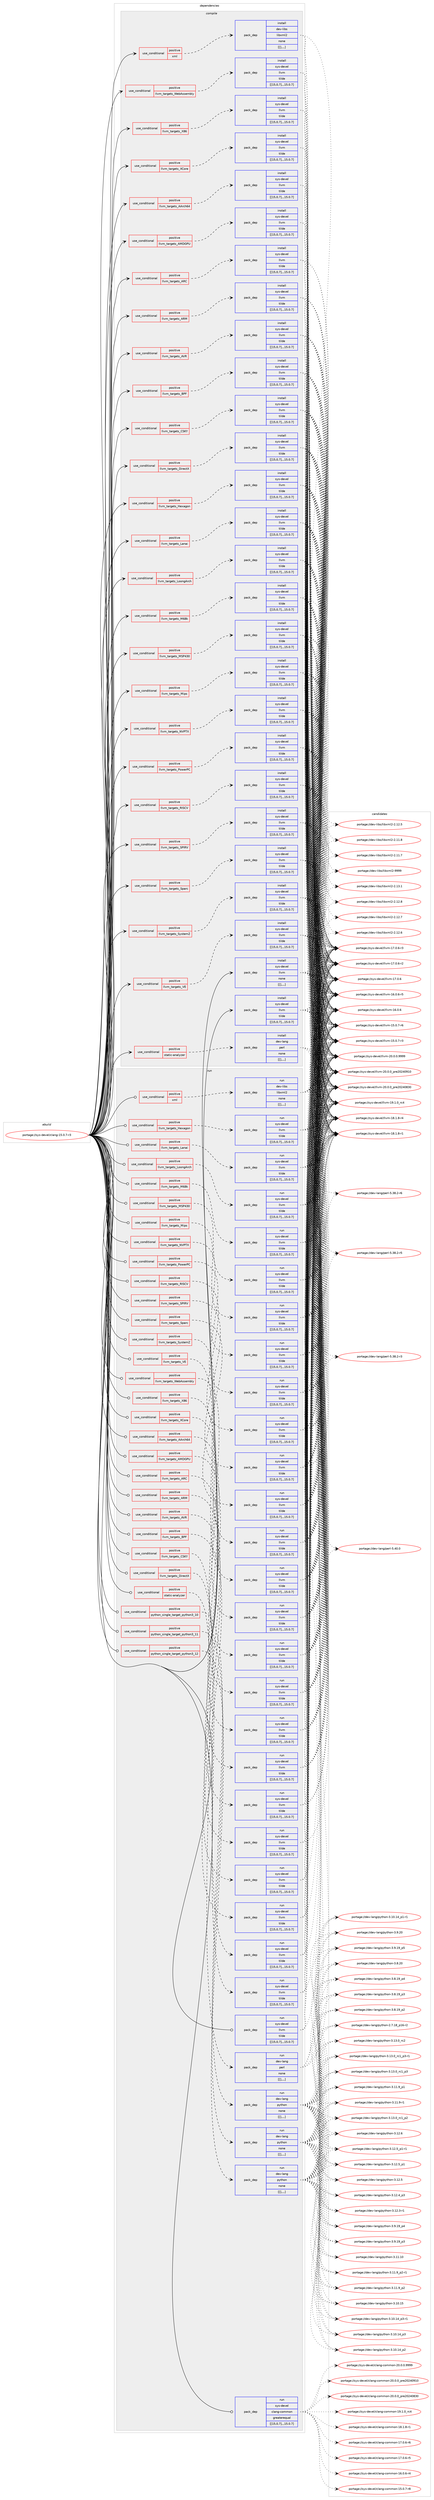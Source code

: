 digraph prolog {

# *************
# Graph options
# *************

newrank=true;
concentrate=true;
compound=true;
graph [rankdir=LR,fontname=Helvetica,fontsize=10,ranksep=1.5];#, ranksep=2.5, nodesep=0.2];
edge  [arrowhead=vee];
node  [fontname=Helvetica,fontsize=10];

# **********
# The ebuild
# **********

subgraph cluster_leftcol {
color=gray;
label=<<i>ebuild</i>>;
id [label="portage://sys-devel/clang-15.0.7-r3", color=red, width=4, href="../sys-devel/clang-15.0.7-r3.svg"];
}

# ****************
# The dependencies
# ****************

subgraph cluster_midcol {
color=gray;
label=<<i>dependencies</i>>;
subgraph cluster_compile {
fillcolor="#eeeeee";
style=filled;
label=<<i>compile</i>>;
subgraph cond119657 {
dependency450800 [label=<<TABLE BORDER="0" CELLBORDER="1" CELLSPACING="0" CELLPADDING="4"><TR><TD ROWSPAN="3" CELLPADDING="10">use_conditional</TD></TR><TR><TD>positive</TD></TR><TR><TD>llvm_targets_AArch64</TD></TR></TABLE>>, shape=none, color=red];
subgraph pack328062 {
dependency450801 [label=<<TABLE BORDER="0" CELLBORDER="1" CELLSPACING="0" CELLPADDING="4" WIDTH="220"><TR><TD ROWSPAN="6" CELLPADDING="30">pack_dep</TD></TR><TR><TD WIDTH="110">install</TD></TR><TR><TD>sys-devel</TD></TR><TR><TD>llvm</TD></TR><TR><TD>tilde</TD></TR><TR><TD>[[15,0,7],,,15.0.7]</TD></TR></TABLE>>, shape=none, color=blue];
}
dependency450800:e -> dependency450801:w [weight=20,style="dashed",arrowhead="vee"];
}
id:e -> dependency450800:w [weight=20,style="solid",arrowhead="vee"];
subgraph cond119658 {
dependency450802 [label=<<TABLE BORDER="0" CELLBORDER="1" CELLSPACING="0" CELLPADDING="4"><TR><TD ROWSPAN="3" CELLPADDING="10">use_conditional</TD></TR><TR><TD>positive</TD></TR><TR><TD>llvm_targets_AMDGPU</TD></TR></TABLE>>, shape=none, color=red];
subgraph pack328063 {
dependency450803 [label=<<TABLE BORDER="0" CELLBORDER="1" CELLSPACING="0" CELLPADDING="4" WIDTH="220"><TR><TD ROWSPAN="6" CELLPADDING="30">pack_dep</TD></TR><TR><TD WIDTH="110">install</TD></TR><TR><TD>sys-devel</TD></TR><TR><TD>llvm</TD></TR><TR><TD>tilde</TD></TR><TR><TD>[[15,0,7],,,15.0.7]</TD></TR></TABLE>>, shape=none, color=blue];
}
dependency450802:e -> dependency450803:w [weight=20,style="dashed",arrowhead="vee"];
}
id:e -> dependency450802:w [weight=20,style="solid",arrowhead="vee"];
subgraph cond119659 {
dependency450804 [label=<<TABLE BORDER="0" CELLBORDER="1" CELLSPACING="0" CELLPADDING="4"><TR><TD ROWSPAN="3" CELLPADDING="10">use_conditional</TD></TR><TR><TD>positive</TD></TR><TR><TD>llvm_targets_ARC</TD></TR></TABLE>>, shape=none, color=red];
subgraph pack328064 {
dependency450805 [label=<<TABLE BORDER="0" CELLBORDER="1" CELLSPACING="0" CELLPADDING="4" WIDTH="220"><TR><TD ROWSPAN="6" CELLPADDING="30">pack_dep</TD></TR><TR><TD WIDTH="110">install</TD></TR><TR><TD>sys-devel</TD></TR><TR><TD>llvm</TD></TR><TR><TD>tilde</TD></TR><TR><TD>[[15,0,7],,,15.0.7]</TD></TR></TABLE>>, shape=none, color=blue];
}
dependency450804:e -> dependency450805:w [weight=20,style="dashed",arrowhead="vee"];
}
id:e -> dependency450804:w [weight=20,style="solid",arrowhead="vee"];
subgraph cond119660 {
dependency450806 [label=<<TABLE BORDER="0" CELLBORDER="1" CELLSPACING="0" CELLPADDING="4"><TR><TD ROWSPAN="3" CELLPADDING="10">use_conditional</TD></TR><TR><TD>positive</TD></TR><TR><TD>llvm_targets_ARM</TD></TR></TABLE>>, shape=none, color=red];
subgraph pack328065 {
dependency450807 [label=<<TABLE BORDER="0" CELLBORDER="1" CELLSPACING="0" CELLPADDING="4" WIDTH="220"><TR><TD ROWSPAN="6" CELLPADDING="30">pack_dep</TD></TR><TR><TD WIDTH="110">install</TD></TR><TR><TD>sys-devel</TD></TR><TR><TD>llvm</TD></TR><TR><TD>tilde</TD></TR><TR><TD>[[15,0,7],,,15.0.7]</TD></TR></TABLE>>, shape=none, color=blue];
}
dependency450806:e -> dependency450807:w [weight=20,style="dashed",arrowhead="vee"];
}
id:e -> dependency450806:w [weight=20,style="solid",arrowhead="vee"];
subgraph cond119661 {
dependency450808 [label=<<TABLE BORDER="0" CELLBORDER="1" CELLSPACING="0" CELLPADDING="4"><TR><TD ROWSPAN="3" CELLPADDING="10">use_conditional</TD></TR><TR><TD>positive</TD></TR><TR><TD>llvm_targets_AVR</TD></TR></TABLE>>, shape=none, color=red];
subgraph pack328066 {
dependency450809 [label=<<TABLE BORDER="0" CELLBORDER="1" CELLSPACING="0" CELLPADDING="4" WIDTH="220"><TR><TD ROWSPAN="6" CELLPADDING="30">pack_dep</TD></TR><TR><TD WIDTH="110">install</TD></TR><TR><TD>sys-devel</TD></TR><TR><TD>llvm</TD></TR><TR><TD>tilde</TD></TR><TR><TD>[[15,0,7],,,15.0.7]</TD></TR></TABLE>>, shape=none, color=blue];
}
dependency450808:e -> dependency450809:w [weight=20,style="dashed",arrowhead="vee"];
}
id:e -> dependency450808:w [weight=20,style="solid",arrowhead="vee"];
subgraph cond119662 {
dependency450810 [label=<<TABLE BORDER="0" CELLBORDER="1" CELLSPACING="0" CELLPADDING="4"><TR><TD ROWSPAN="3" CELLPADDING="10">use_conditional</TD></TR><TR><TD>positive</TD></TR><TR><TD>llvm_targets_BPF</TD></TR></TABLE>>, shape=none, color=red];
subgraph pack328067 {
dependency450811 [label=<<TABLE BORDER="0" CELLBORDER="1" CELLSPACING="0" CELLPADDING="4" WIDTH="220"><TR><TD ROWSPAN="6" CELLPADDING="30">pack_dep</TD></TR><TR><TD WIDTH="110">install</TD></TR><TR><TD>sys-devel</TD></TR><TR><TD>llvm</TD></TR><TR><TD>tilde</TD></TR><TR><TD>[[15,0,7],,,15.0.7]</TD></TR></TABLE>>, shape=none, color=blue];
}
dependency450810:e -> dependency450811:w [weight=20,style="dashed",arrowhead="vee"];
}
id:e -> dependency450810:w [weight=20,style="solid",arrowhead="vee"];
subgraph cond119663 {
dependency450812 [label=<<TABLE BORDER="0" CELLBORDER="1" CELLSPACING="0" CELLPADDING="4"><TR><TD ROWSPAN="3" CELLPADDING="10">use_conditional</TD></TR><TR><TD>positive</TD></TR><TR><TD>llvm_targets_CSKY</TD></TR></TABLE>>, shape=none, color=red];
subgraph pack328068 {
dependency450813 [label=<<TABLE BORDER="0" CELLBORDER="1" CELLSPACING="0" CELLPADDING="4" WIDTH="220"><TR><TD ROWSPAN="6" CELLPADDING="30">pack_dep</TD></TR><TR><TD WIDTH="110">install</TD></TR><TR><TD>sys-devel</TD></TR><TR><TD>llvm</TD></TR><TR><TD>tilde</TD></TR><TR><TD>[[15,0,7],,,15.0.7]</TD></TR></TABLE>>, shape=none, color=blue];
}
dependency450812:e -> dependency450813:w [weight=20,style="dashed",arrowhead="vee"];
}
id:e -> dependency450812:w [weight=20,style="solid",arrowhead="vee"];
subgraph cond119664 {
dependency450814 [label=<<TABLE BORDER="0" CELLBORDER="1" CELLSPACING="0" CELLPADDING="4"><TR><TD ROWSPAN="3" CELLPADDING="10">use_conditional</TD></TR><TR><TD>positive</TD></TR><TR><TD>llvm_targets_DirectX</TD></TR></TABLE>>, shape=none, color=red];
subgraph pack328069 {
dependency450815 [label=<<TABLE BORDER="0" CELLBORDER="1" CELLSPACING="0" CELLPADDING="4" WIDTH="220"><TR><TD ROWSPAN="6" CELLPADDING="30">pack_dep</TD></TR><TR><TD WIDTH="110">install</TD></TR><TR><TD>sys-devel</TD></TR><TR><TD>llvm</TD></TR><TR><TD>tilde</TD></TR><TR><TD>[[15,0,7],,,15.0.7]</TD></TR></TABLE>>, shape=none, color=blue];
}
dependency450814:e -> dependency450815:w [weight=20,style="dashed",arrowhead="vee"];
}
id:e -> dependency450814:w [weight=20,style="solid",arrowhead="vee"];
subgraph cond119665 {
dependency450816 [label=<<TABLE BORDER="0" CELLBORDER="1" CELLSPACING="0" CELLPADDING="4"><TR><TD ROWSPAN="3" CELLPADDING="10">use_conditional</TD></TR><TR><TD>positive</TD></TR><TR><TD>llvm_targets_Hexagon</TD></TR></TABLE>>, shape=none, color=red];
subgraph pack328070 {
dependency450817 [label=<<TABLE BORDER="0" CELLBORDER="1" CELLSPACING="0" CELLPADDING="4" WIDTH="220"><TR><TD ROWSPAN="6" CELLPADDING="30">pack_dep</TD></TR><TR><TD WIDTH="110">install</TD></TR><TR><TD>sys-devel</TD></TR><TR><TD>llvm</TD></TR><TR><TD>tilde</TD></TR><TR><TD>[[15,0,7],,,15.0.7]</TD></TR></TABLE>>, shape=none, color=blue];
}
dependency450816:e -> dependency450817:w [weight=20,style="dashed",arrowhead="vee"];
}
id:e -> dependency450816:w [weight=20,style="solid",arrowhead="vee"];
subgraph cond119666 {
dependency450818 [label=<<TABLE BORDER="0" CELLBORDER="1" CELLSPACING="0" CELLPADDING="4"><TR><TD ROWSPAN="3" CELLPADDING="10">use_conditional</TD></TR><TR><TD>positive</TD></TR><TR><TD>llvm_targets_Lanai</TD></TR></TABLE>>, shape=none, color=red];
subgraph pack328071 {
dependency450819 [label=<<TABLE BORDER="0" CELLBORDER="1" CELLSPACING="0" CELLPADDING="4" WIDTH="220"><TR><TD ROWSPAN="6" CELLPADDING="30">pack_dep</TD></TR><TR><TD WIDTH="110">install</TD></TR><TR><TD>sys-devel</TD></TR><TR><TD>llvm</TD></TR><TR><TD>tilde</TD></TR><TR><TD>[[15,0,7],,,15.0.7]</TD></TR></TABLE>>, shape=none, color=blue];
}
dependency450818:e -> dependency450819:w [weight=20,style="dashed",arrowhead="vee"];
}
id:e -> dependency450818:w [weight=20,style="solid",arrowhead="vee"];
subgraph cond119667 {
dependency450820 [label=<<TABLE BORDER="0" CELLBORDER="1" CELLSPACING="0" CELLPADDING="4"><TR><TD ROWSPAN="3" CELLPADDING="10">use_conditional</TD></TR><TR><TD>positive</TD></TR><TR><TD>llvm_targets_LoongArch</TD></TR></TABLE>>, shape=none, color=red];
subgraph pack328072 {
dependency450821 [label=<<TABLE BORDER="0" CELLBORDER="1" CELLSPACING="0" CELLPADDING="4" WIDTH="220"><TR><TD ROWSPAN="6" CELLPADDING="30">pack_dep</TD></TR><TR><TD WIDTH="110">install</TD></TR><TR><TD>sys-devel</TD></TR><TR><TD>llvm</TD></TR><TR><TD>tilde</TD></TR><TR><TD>[[15,0,7],,,15.0.7]</TD></TR></TABLE>>, shape=none, color=blue];
}
dependency450820:e -> dependency450821:w [weight=20,style="dashed",arrowhead="vee"];
}
id:e -> dependency450820:w [weight=20,style="solid",arrowhead="vee"];
subgraph cond119668 {
dependency450822 [label=<<TABLE BORDER="0" CELLBORDER="1" CELLSPACING="0" CELLPADDING="4"><TR><TD ROWSPAN="3" CELLPADDING="10">use_conditional</TD></TR><TR><TD>positive</TD></TR><TR><TD>llvm_targets_M68k</TD></TR></TABLE>>, shape=none, color=red];
subgraph pack328073 {
dependency450823 [label=<<TABLE BORDER="0" CELLBORDER="1" CELLSPACING="0" CELLPADDING="4" WIDTH="220"><TR><TD ROWSPAN="6" CELLPADDING="30">pack_dep</TD></TR><TR><TD WIDTH="110">install</TD></TR><TR><TD>sys-devel</TD></TR><TR><TD>llvm</TD></TR><TR><TD>tilde</TD></TR><TR><TD>[[15,0,7],,,15.0.7]</TD></TR></TABLE>>, shape=none, color=blue];
}
dependency450822:e -> dependency450823:w [weight=20,style="dashed",arrowhead="vee"];
}
id:e -> dependency450822:w [weight=20,style="solid",arrowhead="vee"];
subgraph cond119669 {
dependency450824 [label=<<TABLE BORDER="0" CELLBORDER="1" CELLSPACING="0" CELLPADDING="4"><TR><TD ROWSPAN="3" CELLPADDING="10">use_conditional</TD></TR><TR><TD>positive</TD></TR><TR><TD>llvm_targets_MSP430</TD></TR></TABLE>>, shape=none, color=red];
subgraph pack328074 {
dependency450825 [label=<<TABLE BORDER="0" CELLBORDER="1" CELLSPACING="0" CELLPADDING="4" WIDTH="220"><TR><TD ROWSPAN="6" CELLPADDING="30">pack_dep</TD></TR><TR><TD WIDTH="110">install</TD></TR><TR><TD>sys-devel</TD></TR><TR><TD>llvm</TD></TR><TR><TD>tilde</TD></TR><TR><TD>[[15,0,7],,,15.0.7]</TD></TR></TABLE>>, shape=none, color=blue];
}
dependency450824:e -> dependency450825:w [weight=20,style="dashed",arrowhead="vee"];
}
id:e -> dependency450824:w [weight=20,style="solid",arrowhead="vee"];
subgraph cond119670 {
dependency450826 [label=<<TABLE BORDER="0" CELLBORDER="1" CELLSPACING="0" CELLPADDING="4"><TR><TD ROWSPAN="3" CELLPADDING="10">use_conditional</TD></TR><TR><TD>positive</TD></TR><TR><TD>llvm_targets_Mips</TD></TR></TABLE>>, shape=none, color=red];
subgraph pack328075 {
dependency450827 [label=<<TABLE BORDER="0" CELLBORDER="1" CELLSPACING="0" CELLPADDING="4" WIDTH="220"><TR><TD ROWSPAN="6" CELLPADDING="30">pack_dep</TD></TR><TR><TD WIDTH="110">install</TD></TR><TR><TD>sys-devel</TD></TR><TR><TD>llvm</TD></TR><TR><TD>tilde</TD></TR><TR><TD>[[15,0,7],,,15.0.7]</TD></TR></TABLE>>, shape=none, color=blue];
}
dependency450826:e -> dependency450827:w [weight=20,style="dashed",arrowhead="vee"];
}
id:e -> dependency450826:w [weight=20,style="solid",arrowhead="vee"];
subgraph cond119671 {
dependency450828 [label=<<TABLE BORDER="0" CELLBORDER="1" CELLSPACING="0" CELLPADDING="4"><TR><TD ROWSPAN="3" CELLPADDING="10">use_conditional</TD></TR><TR><TD>positive</TD></TR><TR><TD>llvm_targets_NVPTX</TD></TR></TABLE>>, shape=none, color=red];
subgraph pack328076 {
dependency450829 [label=<<TABLE BORDER="0" CELLBORDER="1" CELLSPACING="0" CELLPADDING="4" WIDTH="220"><TR><TD ROWSPAN="6" CELLPADDING="30">pack_dep</TD></TR><TR><TD WIDTH="110">install</TD></TR><TR><TD>sys-devel</TD></TR><TR><TD>llvm</TD></TR><TR><TD>tilde</TD></TR><TR><TD>[[15,0,7],,,15.0.7]</TD></TR></TABLE>>, shape=none, color=blue];
}
dependency450828:e -> dependency450829:w [weight=20,style="dashed",arrowhead="vee"];
}
id:e -> dependency450828:w [weight=20,style="solid",arrowhead="vee"];
subgraph cond119672 {
dependency450830 [label=<<TABLE BORDER="0" CELLBORDER="1" CELLSPACING="0" CELLPADDING="4"><TR><TD ROWSPAN="3" CELLPADDING="10">use_conditional</TD></TR><TR><TD>positive</TD></TR><TR><TD>llvm_targets_PowerPC</TD></TR></TABLE>>, shape=none, color=red];
subgraph pack328077 {
dependency450831 [label=<<TABLE BORDER="0" CELLBORDER="1" CELLSPACING="0" CELLPADDING="4" WIDTH="220"><TR><TD ROWSPAN="6" CELLPADDING="30">pack_dep</TD></TR><TR><TD WIDTH="110">install</TD></TR><TR><TD>sys-devel</TD></TR><TR><TD>llvm</TD></TR><TR><TD>tilde</TD></TR><TR><TD>[[15,0,7],,,15.0.7]</TD></TR></TABLE>>, shape=none, color=blue];
}
dependency450830:e -> dependency450831:w [weight=20,style="dashed",arrowhead="vee"];
}
id:e -> dependency450830:w [weight=20,style="solid",arrowhead="vee"];
subgraph cond119673 {
dependency450832 [label=<<TABLE BORDER="0" CELLBORDER="1" CELLSPACING="0" CELLPADDING="4"><TR><TD ROWSPAN="3" CELLPADDING="10">use_conditional</TD></TR><TR><TD>positive</TD></TR><TR><TD>llvm_targets_RISCV</TD></TR></TABLE>>, shape=none, color=red];
subgraph pack328078 {
dependency450833 [label=<<TABLE BORDER="0" CELLBORDER="1" CELLSPACING="0" CELLPADDING="4" WIDTH="220"><TR><TD ROWSPAN="6" CELLPADDING="30">pack_dep</TD></TR><TR><TD WIDTH="110">install</TD></TR><TR><TD>sys-devel</TD></TR><TR><TD>llvm</TD></TR><TR><TD>tilde</TD></TR><TR><TD>[[15,0,7],,,15.0.7]</TD></TR></TABLE>>, shape=none, color=blue];
}
dependency450832:e -> dependency450833:w [weight=20,style="dashed",arrowhead="vee"];
}
id:e -> dependency450832:w [weight=20,style="solid",arrowhead="vee"];
subgraph cond119674 {
dependency450834 [label=<<TABLE BORDER="0" CELLBORDER="1" CELLSPACING="0" CELLPADDING="4"><TR><TD ROWSPAN="3" CELLPADDING="10">use_conditional</TD></TR><TR><TD>positive</TD></TR><TR><TD>llvm_targets_SPIRV</TD></TR></TABLE>>, shape=none, color=red];
subgraph pack328079 {
dependency450835 [label=<<TABLE BORDER="0" CELLBORDER="1" CELLSPACING="0" CELLPADDING="4" WIDTH="220"><TR><TD ROWSPAN="6" CELLPADDING="30">pack_dep</TD></TR><TR><TD WIDTH="110">install</TD></TR><TR><TD>sys-devel</TD></TR><TR><TD>llvm</TD></TR><TR><TD>tilde</TD></TR><TR><TD>[[15,0,7],,,15.0.7]</TD></TR></TABLE>>, shape=none, color=blue];
}
dependency450834:e -> dependency450835:w [weight=20,style="dashed",arrowhead="vee"];
}
id:e -> dependency450834:w [weight=20,style="solid",arrowhead="vee"];
subgraph cond119675 {
dependency450836 [label=<<TABLE BORDER="0" CELLBORDER="1" CELLSPACING="0" CELLPADDING="4"><TR><TD ROWSPAN="3" CELLPADDING="10">use_conditional</TD></TR><TR><TD>positive</TD></TR><TR><TD>llvm_targets_Sparc</TD></TR></TABLE>>, shape=none, color=red];
subgraph pack328080 {
dependency450837 [label=<<TABLE BORDER="0" CELLBORDER="1" CELLSPACING="0" CELLPADDING="4" WIDTH="220"><TR><TD ROWSPAN="6" CELLPADDING="30">pack_dep</TD></TR><TR><TD WIDTH="110">install</TD></TR><TR><TD>sys-devel</TD></TR><TR><TD>llvm</TD></TR><TR><TD>tilde</TD></TR><TR><TD>[[15,0,7],,,15.0.7]</TD></TR></TABLE>>, shape=none, color=blue];
}
dependency450836:e -> dependency450837:w [weight=20,style="dashed",arrowhead="vee"];
}
id:e -> dependency450836:w [weight=20,style="solid",arrowhead="vee"];
subgraph cond119676 {
dependency450838 [label=<<TABLE BORDER="0" CELLBORDER="1" CELLSPACING="0" CELLPADDING="4"><TR><TD ROWSPAN="3" CELLPADDING="10">use_conditional</TD></TR><TR><TD>positive</TD></TR><TR><TD>llvm_targets_SystemZ</TD></TR></TABLE>>, shape=none, color=red];
subgraph pack328081 {
dependency450839 [label=<<TABLE BORDER="0" CELLBORDER="1" CELLSPACING="0" CELLPADDING="4" WIDTH="220"><TR><TD ROWSPAN="6" CELLPADDING="30">pack_dep</TD></TR><TR><TD WIDTH="110">install</TD></TR><TR><TD>sys-devel</TD></TR><TR><TD>llvm</TD></TR><TR><TD>tilde</TD></TR><TR><TD>[[15,0,7],,,15.0.7]</TD></TR></TABLE>>, shape=none, color=blue];
}
dependency450838:e -> dependency450839:w [weight=20,style="dashed",arrowhead="vee"];
}
id:e -> dependency450838:w [weight=20,style="solid",arrowhead="vee"];
subgraph cond119677 {
dependency450840 [label=<<TABLE BORDER="0" CELLBORDER="1" CELLSPACING="0" CELLPADDING="4"><TR><TD ROWSPAN="3" CELLPADDING="10">use_conditional</TD></TR><TR><TD>positive</TD></TR><TR><TD>llvm_targets_VE</TD></TR></TABLE>>, shape=none, color=red];
subgraph pack328082 {
dependency450841 [label=<<TABLE BORDER="0" CELLBORDER="1" CELLSPACING="0" CELLPADDING="4" WIDTH="220"><TR><TD ROWSPAN="6" CELLPADDING="30">pack_dep</TD></TR><TR><TD WIDTH="110">install</TD></TR><TR><TD>sys-devel</TD></TR><TR><TD>llvm</TD></TR><TR><TD>tilde</TD></TR><TR><TD>[[15,0,7],,,15.0.7]</TD></TR></TABLE>>, shape=none, color=blue];
}
dependency450840:e -> dependency450841:w [weight=20,style="dashed",arrowhead="vee"];
}
id:e -> dependency450840:w [weight=20,style="solid",arrowhead="vee"];
subgraph cond119678 {
dependency450842 [label=<<TABLE BORDER="0" CELLBORDER="1" CELLSPACING="0" CELLPADDING="4"><TR><TD ROWSPAN="3" CELLPADDING="10">use_conditional</TD></TR><TR><TD>positive</TD></TR><TR><TD>llvm_targets_WebAssembly</TD></TR></TABLE>>, shape=none, color=red];
subgraph pack328083 {
dependency450843 [label=<<TABLE BORDER="0" CELLBORDER="1" CELLSPACING="0" CELLPADDING="4" WIDTH="220"><TR><TD ROWSPAN="6" CELLPADDING="30">pack_dep</TD></TR><TR><TD WIDTH="110">install</TD></TR><TR><TD>sys-devel</TD></TR><TR><TD>llvm</TD></TR><TR><TD>tilde</TD></TR><TR><TD>[[15,0,7],,,15.0.7]</TD></TR></TABLE>>, shape=none, color=blue];
}
dependency450842:e -> dependency450843:w [weight=20,style="dashed",arrowhead="vee"];
}
id:e -> dependency450842:w [weight=20,style="solid",arrowhead="vee"];
subgraph cond119679 {
dependency450844 [label=<<TABLE BORDER="0" CELLBORDER="1" CELLSPACING="0" CELLPADDING="4"><TR><TD ROWSPAN="3" CELLPADDING="10">use_conditional</TD></TR><TR><TD>positive</TD></TR><TR><TD>llvm_targets_X86</TD></TR></TABLE>>, shape=none, color=red];
subgraph pack328084 {
dependency450845 [label=<<TABLE BORDER="0" CELLBORDER="1" CELLSPACING="0" CELLPADDING="4" WIDTH="220"><TR><TD ROWSPAN="6" CELLPADDING="30">pack_dep</TD></TR><TR><TD WIDTH="110">install</TD></TR><TR><TD>sys-devel</TD></TR><TR><TD>llvm</TD></TR><TR><TD>tilde</TD></TR><TR><TD>[[15,0,7],,,15.0.7]</TD></TR></TABLE>>, shape=none, color=blue];
}
dependency450844:e -> dependency450845:w [weight=20,style="dashed",arrowhead="vee"];
}
id:e -> dependency450844:w [weight=20,style="solid",arrowhead="vee"];
subgraph cond119680 {
dependency450846 [label=<<TABLE BORDER="0" CELLBORDER="1" CELLSPACING="0" CELLPADDING="4"><TR><TD ROWSPAN="3" CELLPADDING="10">use_conditional</TD></TR><TR><TD>positive</TD></TR><TR><TD>llvm_targets_XCore</TD></TR></TABLE>>, shape=none, color=red];
subgraph pack328085 {
dependency450847 [label=<<TABLE BORDER="0" CELLBORDER="1" CELLSPACING="0" CELLPADDING="4" WIDTH="220"><TR><TD ROWSPAN="6" CELLPADDING="30">pack_dep</TD></TR><TR><TD WIDTH="110">install</TD></TR><TR><TD>sys-devel</TD></TR><TR><TD>llvm</TD></TR><TR><TD>tilde</TD></TR><TR><TD>[[15,0,7],,,15.0.7]</TD></TR></TABLE>>, shape=none, color=blue];
}
dependency450846:e -> dependency450847:w [weight=20,style="dashed",arrowhead="vee"];
}
id:e -> dependency450846:w [weight=20,style="solid",arrowhead="vee"];
subgraph cond119681 {
dependency450848 [label=<<TABLE BORDER="0" CELLBORDER="1" CELLSPACING="0" CELLPADDING="4"><TR><TD ROWSPAN="3" CELLPADDING="10">use_conditional</TD></TR><TR><TD>positive</TD></TR><TR><TD>static-analyzer</TD></TR></TABLE>>, shape=none, color=red];
subgraph pack328086 {
dependency450849 [label=<<TABLE BORDER="0" CELLBORDER="1" CELLSPACING="0" CELLPADDING="4" WIDTH="220"><TR><TD ROWSPAN="6" CELLPADDING="30">pack_dep</TD></TR><TR><TD WIDTH="110">install</TD></TR><TR><TD>dev-lang</TD></TR><TR><TD>perl</TD></TR><TR><TD>none</TD></TR><TR><TD>[[],,,,]</TD></TR></TABLE>>, shape=none, color=blue];
}
dependency450848:e -> dependency450849:w [weight=20,style="dashed",arrowhead="vee"];
}
id:e -> dependency450848:w [weight=20,style="solid",arrowhead="vee"];
subgraph cond119682 {
dependency450850 [label=<<TABLE BORDER="0" CELLBORDER="1" CELLSPACING="0" CELLPADDING="4"><TR><TD ROWSPAN="3" CELLPADDING="10">use_conditional</TD></TR><TR><TD>positive</TD></TR><TR><TD>xml</TD></TR></TABLE>>, shape=none, color=red];
subgraph pack328087 {
dependency450851 [label=<<TABLE BORDER="0" CELLBORDER="1" CELLSPACING="0" CELLPADDING="4" WIDTH="220"><TR><TD ROWSPAN="6" CELLPADDING="30">pack_dep</TD></TR><TR><TD WIDTH="110">install</TD></TR><TR><TD>dev-libs</TD></TR><TR><TD>libxml2</TD></TR><TR><TD>none</TD></TR><TR><TD>[[],,,,]</TD></TR></TABLE>>, shape=none, color=blue];
}
dependency450850:e -> dependency450851:w [weight=20,style="dashed",arrowhead="vee"];
}
id:e -> dependency450850:w [weight=20,style="solid",arrowhead="vee"];
subgraph pack328088 {
dependency450852 [label=<<TABLE BORDER="0" CELLBORDER="1" CELLSPACING="0" CELLPADDING="4" WIDTH="220"><TR><TD ROWSPAN="6" CELLPADDING="30">pack_dep</TD></TR><TR><TD WIDTH="110">install</TD></TR><TR><TD>sys-devel</TD></TR><TR><TD>llvm</TD></TR><TR><TD>tilde</TD></TR><TR><TD>[[15,0,7],,,15.0.7]</TD></TR></TABLE>>, shape=none, color=blue];
}
id:e -> dependency450852:w [weight=20,style="solid",arrowhead="vee"];
subgraph pack328089 {
dependency450853 [label=<<TABLE BORDER="0" CELLBORDER="1" CELLSPACING="0" CELLPADDING="4" WIDTH="220"><TR><TD ROWSPAN="6" CELLPADDING="30">pack_dep</TD></TR><TR><TD WIDTH="110">install</TD></TR><TR><TD>sys-devel</TD></TR><TR><TD>llvm</TD></TR><TR><TD>none</TD></TR><TR><TD>[[],,,,]</TD></TR></TABLE>>, shape=none, color=blue];
}
id:e -> dependency450853:w [weight=20,style="solid",arrowhead="vee"];
}
subgraph cluster_compileandrun {
fillcolor="#eeeeee";
style=filled;
label=<<i>compile and run</i>>;
}
subgraph cluster_run {
fillcolor="#eeeeee";
style=filled;
label=<<i>run</i>>;
subgraph cond119683 {
dependency450854 [label=<<TABLE BORDER="0" CELLBORDER="1" CELLSPACING="0" CELLPADDING="4"><TR><TD ROWSPAN="3" CELLPADDING="10">use_conditional</TD></TR><TR><TD>positive</TD></TR><TR><TD>llvm_targets_AArch64</TD></TR></TABLE>>, shape=none, color=red];
subgraph pack328090 {
dependency450855 [label=<<TABLE BORDER="0" CELLBORDER="1" CELLSPACING="0" CELLPADDING="4" WIDTH="220"><TR><TD ROWSPAN="6" CELLPADDING="30">pack_dep</TD></TR><TR><TD WIDTH="110">run</TD></TR><TR><TD>sys-devel</TD></TR><TR><TD>llvm</TD></TR><TR><TD>tilde</TD></TR><TR><TD>[[15,0,7],,,15.0.7]</TD></TR></TABLE>>, shape=none, color=blue];
}
dependency450854:e -> dependency450855:w [weight=20,style="dashed",arrowhead="vee"];
}
id:e -> dependency450854:w [weight=20,style="solid",arrowhead="odot"];
subgraph cond119684 {
dependency450856 [label=<<TABLE BORDER="0" CELLBORDER="1" CELLSPACING="0" CELLPADDING="4"><TR><TD ROWSPAN="3" CELLPADDING="10">use_conditional</TD></TR><TR><TD>positive</TD></TR><TR><TD>llvm_targets_AMDGPU</TD></TR></TABLE>>, shape=none, color=red];
subgraph pack328091 {
dependency450857 [label=<<TABLE BORDER="0" CELLBORDER="1" CELLSPACING="0" CELLPADDING="4" WIDTH="220"><TR><TD ROWSPAN="6" CELLPADDING="30">pack_dep</TD></TR><TR><TD WIDTH="110">run</TD></TR><TR><TD>sys-devel</TD></TR><TR><TD>llvm</TD></TR><TR><TD>tilde</TD></TR><TR><TD>[[15,0,7],,,15.0.7]</TD></TR></TABLE>>, shape=none, color=blue];
}
dependency450856:e -> dependency450857:w [weight=20,style="dashed",arrowhead="vee"];
}
id:e -> dependency450856:w [weight=20,style="solid",arrowhead="odot"];
subgraph cond119685 {
dependency450858 [label=<<TABLE BORDER="0" CELLBORDER="1" CELLSPACING="0" CELLPADDING="4"><TR><TD ROWSPAN="3" CELLPADDING="10">use_conditional</TD></TR><TR><TD>positive</TD></TR><TR><TD>llvm_targets_ARC</TD></TR></TABLE>>, shape=none, color=red];
subgraph pack328092 {
dependency450859 [label=<<TABLE BORDER="0" CELLBORDER="1" CELLSPACING="0" CELLPADDING="4" WIDTH="220"><TR><TD ROWSPAN="6" CELLPADDING="30">pack_dep</TD></TR><TR><TD WIDTH="110">run</TD></TR><TR><TD>sys-devel</TD></TR><TR><TD>llvm</TD></TR><TR><TD>tilde</TD></TR><TR><TD>[[15,0,7],,,15.0.7]</TD></TR></TABLE>>, shape=none, color=blue];
}
dependency450858:e -> dependency450859:w [weight=20,style="dashed",arrowhead="vee"];
}
id:e -> dependency450858:w [weight=20,style="solid",arrowhead="odot"];
subgraph cond119686 {
dependency450860 [label=<<TABLE BORDER="0" CELLBORDER="1" CELLSPACING="0" CELLPADDING="4"><TR><TD ROWSPAN="3" CELLPADDING="10">use_conditional</TD></TR><TR><TD>positive</TD></TR><TR><TD>llvm_targets_ARM</TD></TR></TABLE>>, shape=none, color=red];
subgraph pack328093 {
dependency450861 [label=<<TABLE BORDER="0" CELLBORDER="1" CELLSPACING="0" CELLPADDING="4" WIDTH="220"><TR><TD ROWSPAN="6" CELLPADDING="30">pack_dep</TD></TR><TR><TD WIDTH="110">run</TD></TR><TR><TD>sys-devel</TD></TR><TR><TD>llvm</TD></TR><TR><TD>tilde</TD></TR><TR><TD>[[15,0,7],,,15.0.7]</TD></TR></TABLE>>, shape=none, color=blue];
}
dependency450860:e -> dependency450861:w [weight=20,style="dashed",arrowhead="vee"];
}
id:e -> dependency450860:w [weight=20,style="solid",arrowhead="odot"];
subgraph cond119687 {
dependency450862 [label=<<TABLE BORDER="0" CELLBORDER="1" CELLSPACING="0" CELLPADDING="4"><TR><TD ROWSPAN="3" CELLPADDING="10">use_conditional</TD></TR><TR><TD>positive</TD></TR><TR><TD>llvm_targets_AVR</TD></TR></TABLE>>, shape=none, color=red];
subgraph pack328094 {
dependency450863 [label=<<TABLE BORDER="0" CELLBORDER="1" CELLSPACING="0" CELLPADDING="4" WIDTH="220"><TR><TD ROWSPAN="6" CELLPADDING="30">pack_dep</TD></TR><TR><TD WIDTH="110">run</TD></TR><TR><TD>sys-devel</TD></TR><TR><TD>llvm</TD></TR><TR><TD>tilde</TD></TR><TR><TD>[[15,0,7],,,15.0.7]</TD></TR></TABLE>>, shape=none, color=blue];
}
dependency450862:e -> dependency450863:w [weight=20,style="dashed",arrowhead="vee"];
}
id:e -> dependency450862:w [weight=20,style="solid",arrowhead="odot"];
subgraph cond119688 {
dependency450864 [label=<<TABLE BORDER="0" CELLBORDER="1" CELLSPACING="0" CELLPADDING="4"><TR><TD ROWSPAN="3" CELLPADDING="10">use_conditional</TD></TR><TR><TD>positive</TD></TR><TR><TD>llvm_targets_BPF</TD></TR></TABLE>>, shape=none, color=red];
subgraph pack328095 {
dependency450865 [label=<<TABLE BORDER="0" CELLBORDER="1" CELLSPACING="0" CELLPADDING="4" WIDTH="220"><TR><TD ROWSPAN="6" CELLPADDING="30">pack_dep</TD></TR><TR><TD WIDTH="110">run</TD></TR><TR><TD>sys-devel</TD></TR><TR><TD>llvm</TD></TR><TR><TD>tilde</TD></TR><TR><TD>[[15,0,7],,,15.0.7]</TD></TR></TABLE>>, shape=none, color=blue];
}
dependency450864:e -> dependency450865:w [weight=20,style="dashed",arrowhead="vee"];
}
id:e -> dependency450864:w [weight=20,style="solid",arrowhead="odot"];
subgraph cond119689 {
dependency450866 [label=<<TABLE BORDER="0" CELLBORDER="1" CELLSPACING="0" CELLPADDING="4"><TR><TD ROWSPAN="3" CELLPADDING="10">use_conditional</TD></TR><TR><TD>positive</TD></TR><TR><TD>llvm_targets_CSKY</TD></TR></TABLE>>, shape=none, color=red];
subgraph pack328096 {
dependency450867 [label=<<TABLE BORDER="0" CELLBORDER="1" CELLSPACING="0" CELLPADDING="4" WIDTH="220"><TR><TD ROWSPAN="6" CELLPADDING="30">pack_dep</TD></TR><TR><TD WIDTH="110">run</TD></TR><TR><TD>sys-devel</TD></TR><TR><TD>llvm</TD></TR><TR><TD>tilde</TD></TR><TR><TD>[[15,0,7],,,15.0.7]</TD></TR></TABLE>>, shape=none, color=blue];
}
dependency450866:e -> dependency450867:w [weight=20,style="dashed",arrowhead="vee"];
}
id:e -> dependency450866:w [weight=20,style="solid",arrowhead="odot"];
subgraph cond119690 {
dependency450868 [label=<<TABLE BORDER="0" CELLBORDER="1" CELLSPACING="0" CELLPADDING="4"><TR><TD ROWSPAN="3" CELLPADDING="10">use_conditional</TD></TR><TR><TD>positive</TD></TR><TR><TD>llvm_targets_DirectX</TD></TR></TABLE>>, shape=none, color=red];
subgraph pack328097 {
dependency450869 [label=<<TABLE BORDER="0" CELLBORDER="1" CELLSPACING="0" CELLPADDING="4" WIDTH="220"><TR><TD ROWSPAN="6" CELLPADDING="30">pack_dep</TD></TR><TR><TD WIDTH="110">run</TD></TR><TR><TD>sys-devel</TD></TR><TR><TD>llvm</TD></TR><TR><TD>tilde</TD></TR><TR><TD>[[15,0,7],,,15.0.7]</TD></TR></TABLE>>, shape=none, color=blue];
}
dependency450868:e -> dependency450869:w [weight=20,style="dashed",arrowhead="vee"];
}
id:e -> dependency450868:w [weight=20,style="solid",arrowhead="odot"];
subgraph cond119691 {
dependency450870 [label=<<TABLE BORDER="0" CELLBORDER="1" CELLSPACING="0" CELLPADDING="4"><TR><TD ROWSPAN="3" CELLPADDING="10">use_conditional</TD></TR><TR><TD>positive</TD></TR><TR><TD>llvm_targets_Hexagon</TD></TR></TABLE>>, shape=none, color=red];
subgraph pack328098 {
dependency450871 [label=<<TABLE BORDER="0" CELLBORDER="1" CELLSPACING="0" CELLPADDING="4" WIDTH="220"><TR><TD ROWSPAN="6" CELLPADDING="30">pack_dep</TD></TR><TR><TD WIDTH="110">run</TD></TR><TR><TD>sys-devel</TD></TR><TR><TD>llvm</TD></TR><TR><TD>tilde</TD></TR><TR><TD>[[15,0,7],,,15.0.7]</TD></TR></TABLE>>, shape=none, color=blue];
}
dependency450870:e -> dependency450871:w [weight=20,style="dashed",arrowhead="vee"];
}
id:e -> dependency450870:w [weight=20,style="solid",arrowhead="odot"];
subgraph cond119692 {
dependency450872 [label=<<TABLE BORDER="0" CELLBORDER="1" CELLSPACING="0" CELLPADDING="4"><TR><TD ROWSPAN="3" CELLPADDING="10">use_conditional</TD></TR><TR><TD>positive</TD></TR><TR><TD>llvm_targets_Lanai</TD></TR></TABLE>>, shape=none, color=red];
subgraph pack328099 {
dependency450873 [label=<<TABLE BORDER="0" CELLBORDER="1" CELLSPACING="0" CELLPADDING="4" WIDTH="220"><TR><TD ROWSPAN="6" CELLPADDING="30">pack_dep</TD></TR><TR><TD WIDTH="110">run</TD></TR><TR><TD>sys-devel</TD></TR><TR><TD>llvm</TD></TR><TR><TD>tilde</TD></TR><TR><TD>[[15,0,7],,,15.0.7]</TD></TR></TABLE>>, shape=none, color=blue];
}
dependency450872:e -> dependency450873:w [weight=20,style="dashed",arrowhead="vee"];
}
id:e -> dependency450872:w [weight=20,style="solid",arrowhead="odot"];
subgraph cond119693 {
dependency450874 [label=<<TABLE BORDER="0" CELLBORDER="1" CELLSPACING="0" CELLPADDING="4"><TR><TD ROWSPAN="3" CELLPADDING="10">use_conditional</TD></TR><TR><TD>positive</TD></TR><TR><TD>llvm_targets_LoongArch</TD></TR></TABLE>>, shape=none, color=red];
subgraph pack328100 {
dependency450875 [label=<<TABLE BORDER="0" CELLBORDER="1" CELLSPACING="0" CELLPADDING="4" WIDTH="220"><TR><TD ROWSPAN="6" CELLPADDING="30">pack_dep</TD></TR><TR><TD WIDTH="110">run</TD></TR><TR><TD>sys-devel</TD></TR><TR><TD>llvm</TD></TR><TR><TD>tilde</TD></TR><TR><TD>[[15,0,7],,,15.0.7]</TD></TR></TABLE>>, shape=none, color=blue];
}
dependency450874:e -> dependency450875:w [weight=20,style="dashed",arrowhead="vee"];
}
id:e -> dependency450874:w [weight=20,style="solid",arrowhead="odot"];
subgraph cond119694 {
dependency450876 [label=<<TABLE BORDER="0" CELLBORDER="1" CELLSPACING="0" CELLPADDING="4"><TR><TD ROWSPAN="3" CELLPADDING="10">use_conditional</TD></TR><TR><TD>positive</TD></TR><TR><TD>llvm_targets_M68k</TD></TR></TABLE>>, shape=none, color=red];
subgraph pack328101 {
dependency450877 [label=<<TABLE BORDER="0" CELLBORDER="1" CELLSPACING="0" CELLPADDING="4" WIDTH="220"><TR><TD ROWSPAN="6" CELLPADDING="30">pack_dep</TD></TR><TR><TD WIDTH="110">run</TD></TR><TR><TD>sys-devel</TD></TR><TR><TD>llvm</TD></TR><TR><TD>tilde</TD></TR><TR><TD>[[15,0,7],,,15.0.7]</TD></TR></TABLE>>, shape=none, color=blue];
}
dependency450876:e -> dependency450877:w [weight=20,style="dashed",arrowhead="vee"];
}
id:e -> dependency450876:w [weight=20,style="solid",arrowhead="odot"];
subgraph cond119695 {
dependency450878 [label=<<TABLE BORDER="0" CELLBORDER="1" CELLSPACING="0" CELLPADDING="4"><TR><TD ROWSPAN="3" CELLPADDING="10">use_conditional</TD></TR><TR><TD>positive</TD></TR><TR><TD>llvm_targets_MSP430</TD></TR></TABLE>>, shape=none, color=red];
subgraph pack328102 {
dependency450879 [label=<<TABLE BORDER="0" CELLBORDER="1" CELLSPACING="0" CELLPADDING="4" WIDTH="220"><TR><TD ROWSPAN="6" CELLPADDING="30">pack_dep</TD></TR><TR><TD WIDTH="110">run</TD></TR><TR><TD>sys-devel</TD></TR><TR><TD>llvm</TD></TR><TR><TD>tilde</TD></TR><TR><TD>[[15,0,7],,,15.0.7]</TD></TR></TABLE>>, shape=none, color=blue];
}
dependency450878:e -> dependency450879:w [weight=20,style="dashed",arrowhead="vee"];
}
id:e -> dependency450878:w [weight=20,style="solid",arrowhead="odot"];
subgraph cond119696 {
dependency450880 [label=<<TABLE BORDER="0" CELLBORDER="1" CELLSPACING="0" CELLPADDING="4"><TR><TD ROWSPAN="3" CELLPADDING="10">use_conditional</TD></TR><TR><TD>positive</TD></TR><TR><TD>llvm_targets_Mips</TD></TR></TABLE>>, shape=none, color=red];
subgraph pack328103 {
dependency450881 [label=<<TABLE BORDER="0" CELLBORDER="1" CELLSPACING="0" CELLPADDING="4" WIDTH="220"><TR><TD ROWSPAN="6" CELLPADDING="30">pack_dep</TD></TR><TR><TD WIDTH="110">run</TD></TR><TR><TD>sys-devel</TD></TR><TR><TD>llvm</TD></TR><TR><TD>tilde</TD></TR><TR><TD>[[15,0,7],,,15.0.7]</TD></TR></TABLE>>, shape=none, color=blue];
}
dependency450880:e -> dependency450881:w [weight=20,style="dashed",arrowhead="vee"];
}
id:e -> dependency450880:w [weight=20,style="solid",arrowhead="odot"];
subgraph cond119697 {
dependency450882 [label=<<TABLE BORDER="0" CELLBORDER="1" CELLSPACING="0" CELLPADDING="4"><TR><TD ROWSPAN="3" CELLPADDING="10">use_conditional</TD></TR><TR><TD>positive</TD></TR><TR><TD>llvm_targets_NVPTX</TD></TR></TABLE>>, shape=none, color=red];
subgraph pack328104 {
dependency450883 [label=<<TABLE BORDER="0" CELLBORDER="1" CELLSPACING="0" CELLPADDING="4" WIDTH="220"><TR><TD ROWSPAN="6" CELLPADDING="30">pack_dep</TD></TR><TR><TD WIDTH="110">run</TD></TR><TR><TD>sys-devel</TD></TR><TR><TD>llvm</TD></TR><TR><TD>tilde</TD></TR><TR><TD>[[15,0,7],,,15.0.7]</TD></TR></TABLE>>, shape=none, color=blue];
}
dependency450882:e -> dependency450883:w [weight=20,style="dashed",arrowhead="vee"];
}
id:e -> dependency450882:w [weight=20,style="solid",arrowhead="odot"];
subgraph cond119698 {
dependency450884 [label=<<TABLE BORDER="0" CELLBORDER="1" CELLSPACING="0" CELLPADDING="4"><TR><TD ROWSPAN="3" CELLPADDING="10">use_conditional</TD></TR><TR><TD>positive</TD></TR><TR><TD>llvm_targets_PowerPC</TD></TR></TABLE>>, shape=none, color=red];
subgraph pack328105 {
dependency450885 [label=<<TABLE BORDER="0" CELLBORDER="1" CELLSPACING="0" CELLPADDING="4" WIDTH="220"><TR><TD ROWSPAN="6" CELLPADDING="30">pack_dep</TD></TR><TR><TD WIDTH="110">run</TD></TR><TR><TD>sys-devel</TD></TR><TR><TD>llvm</TD></TR><TR><TD>tilde</TD></TR><TR><TD>[[15,0,7],,,15.0.7]</TD></TR></TABLE>>, shape=none, color=blue];
}
dependency450884:e -> dependency450885:w [weight=20,style="dashed",arrowhead="vee"];
}
id:e -> dependency450884:w [weight=20,style="solid",arrowhead="odot"];
subgraph cond119699 {
dependency450886 [label=<<TABLE BORDER="0" CELLBORDER="1" CELLSPACING="0" CELLPADDING="4"><TR><TD ROWSPAN="3" CELLPADDING="10">use_conditional</TD></TR><TR><TD>positive</TD></TR><TR><TD>llvm_targets_RISCV</TD></TR></TABLE>>, shape=none, color=red];
subgraph pack328106 {
dependency450887 [label=<<TABLE BORDER="0" CELLBORDER="1" CELLSPACING="0" CELLPADDING="4" WIDTH="220"><TR><TD ROWSPAN="6" CELLPADDING="30">pack_dep</TD></TR><TR><TD WIDTH="110">run</TD></TR><TR><TD>sys-devel</TD></TR><TR><TD>llvm</TD></TR><TR><TD>tilde</TD></TR><TR><TD>[[15,0,7],,,15.0.7]</TD></TR></TABLE>>, shape=none, color=blue];
}
dependency450886:e -> dependency450887:w [weight=20,style="dashed",arrowhead="vee"];
}
id:e -> dependency450886:w [weight=20,style="solid",arrowhead="odot"];
subgraph cond119700 {
dependency450888 [label=<<TABLE BORDER="0" CELLBORDER="1" CELLSPACING="0" CELLPADDING="4"><TR><TD ROWSPAN="3" CELLPADDING="10">use_conditional</TD></TR><TR><TD>positive</TD></TR><TR><TD>llvm_targets_SPIRV</TD></TR></TABLE>>, shape=none, color=red];
subgraph pack328107 {
dependency450889 [label=<<TABLE BORDER="0" CELLBORDER="1" CELLSPACING="0" CELLPADDING="4" WIDTH="220"><TR><TD ROWSPAN="6" CELLPADDING="30">pack_dep</TD></TR><TR><TD WIDTH="110">run</TD></TR><TR><TD>sys-devel</TD></TR><TR><TD>llvm</TD></TR><TR><TD>tilde</TD></TR><TR><TD>[[15,0,7],,,15.0.7]</TD></TR></TABLE>>, shape=none, color=blue];
}
dependency450888:e -> dependency450889:w [weight=20,style="dashed",arrowhead="vee"];
}
id:e -> dependency450888:w [weight=20,style="solid",arrowhead="odot"];
subgraph cond119701 {
dependency450890 [label=<<TABLE BORDER="0" CELLBORDER="1" CELLSPACING="0" CELLPADDING="4"><TR><TD ROWSPAN="3" CELLPADDING="10">use_conditional</TD></TR><TR><TD>positive</TD></TR><TR><TD>llvm_targets_Sparc</TD></TR></TABLE>>, shape=none, color=red];
subgraph pack328108 {
dependency450891 [label=<<TABLE BORDER="0" CELLBORDER="1" CELLSPACING="0" CELLPADDING="4" WIDTH="220"><TR><TD ROWSPAN="6" CELLPADDING="30">pack_dep</TD></TR><TR><TD WIDTH="110">run</TD></TR><TR><TD>sys-devel</TD></TR><TR><TD>llvm</TD></TR><TR><TD>tilde</TD></TR><TR><TD>[[15,0,7],,,15.0.7]</TD></TR></TABLE>>, shape=none, color=blue];
}
dependency450890:e -> dependency450891:w [weight=20,style="dashed",arrowhead="vee"];
}
id:e -> dependency450890:w [weight=20,style="solid",arrowhead="odot"];
subgraph cond119702 {
dependency450892 [label=<<TABLE BORDER="0" CELLBORDER="1" CELLSPACING="0" CELLPADDING="4"><TR><TD ROWSPAN="3" CELLPADDING="10">use_conditional</TD></TR><TR><TD>positive</TD></TR><TR><TD>llvm_targets_SystemZ</TD></TR></TABLE>>, shape=none, color=red];
subgraph pack328109 {
dependency450893 [label=<<TABLE BORDER="0" CELLBORDER="1" CELLSPACING="0" CELLPADDING="4" WIDTH="220"><TR><TD ROWSPAN="6" CELLPADDING="30">pack_dep</TD></TR><TR><TD WIDTH="110">run</TD></TR><TR><TD>sys-devel</TD></TR><TR><TD>llvm</TD></TR><TR><TD>tilde</TD></TR><TR><TD>[[15,0,7],,,15.0.7]</TD></TR></TABLE>>, shape=none, color=blue];
}
dependency450892:e -> dependency450893:w [weight=20,style="dashed",arrowhead="vee"];
}
id:e -> dependency450892:w [weight=20,style="solid",arrowhead="odot"];
subgraph cond119703 {
dependency450894 [label=<<TABLE BORDER="0" CELLBORDER="1" CELLSPACING="0" CELLPADDING="4"><TR><TD ROWSPAN="3" CELLPADDING="10">use_conditional</TD></TR><TR><TD>positive</TD></TR><TR><TD>llvm_targets_VE</TD></TR></TABLE>>, shape=none, color=red];
subgraph pack328110 {
dependency450895 [label=<<TABLE BORDER="0" CELLBORDER="1" CELLSPACING="0" CELLPADDING="4" WIDTH="220"><TR><TD ROWSPAN="6" CELLPADDING="30">pack_dep</TD></TR><TR><TD WIDTH="110">run</TD></TR><TR><TD>sys-devel</TD></TR><TR><TD>llvm</TD></TR><TR><TD>tilde</TD></TR><TR><TD>[[15,0,7],,,15.0.7]</TD></TR></TABLE>>, shape=none, color=blue];
}
dependency450894:e -> dependency450895:w [weight=20,style="dashed",arrowhead="vee"];
}
id:e -> dependency450894:w [weight=20,style="solid",arrowhead="odot"];
subgraph cond119704 {
dependency450896 [label=<<TABLE BORDER="0" CELLBORDER="1" CELLSPACING="0" CELLPADDING="4"><TR><TD ROWSPAN="3" CELLPADDING="10">use_conditional</TD></TR><TR><TD>positive</TD></TR><TR><TD>llvm_targets_WebAssembly</TD></TR></TABLE>>, shape=none, color=red];
subgraph pack328111 {
dependency450897 [label=<<TABLE BORDER="0" CELLBORDER="1" CELLSPACING="0" CELLPADDING="4" WIDTH="220"><TR><TD ROWSPAN="6" CELLPADDING="30">pack_dep</TD></TR><TR><TD WIDTH="110">run</TD></TR><TR><TD>sys-devel</TD></TR><TR><TD>llvm</TD></TR><TR><TD>tilde</TD></TR><TR><TD>[[15,0,7],,,15.0.7]</TD></TR></TABLE>>, shape=none, color=blue];
}
dependency450896:e -> dependency450897:w [weight=20,style="dashed",arrowhead="vee"];
}
id:e -> dependency450896:w [weight=20,style="solid",arrowhead="odot"];
subgraph cond119705 {
dependency450898 [label=<<TABLE BORDER="0" CELLBORDER="1" CELLSPACING="0" CELLPADDING="4"><TR><TD ROWSPAN="3" CELLPADDING="10">use_conditional</TD></TR><TR><TD>positive</TD></TR><TR><TD>llvm_targets_X86</TD></TR></TABLE>>, shape=none, color=red];
subgraph pack328112 {
dependency450899 [label=<<TABLE BORDER="0" CELLBORDER="1" CELLSPACING="0" CELLPADDING="4" WIDTH="220"><TR><TD ROWSPAN="6" CELLPADDING="30">pack_dep</TD></TR><TR><TD WIDTH="110">run</TD></TR><TR><TD>sys-devel</TD></TR><TR><TD>llvm</TD></TR><TR><TD>tilde</TD></TR><TR><TD>[[15,0,7],,,15.0.7]</TD></TR></TABLE>>, shape=none, color=blue];
}
dependency450898:e -> dependency450899:w [weight=20,style="dashed",arrowhead="vee"];
}
id:e -> dependency450898:w [weight=20,style="solid",arrowhead="odot"];
subgraph cond119706 {
dependency450900 [label=<<TABLE BORDER="0" CELLBORDER="1" CELLSPACING="0" CELLPADDING="4"><TR><TD ROWSPAN="3" CELLPADDING="10">use_conditional</TD></TR><TR><TD>positive</TD></TR><TR><TD>llvm_targets_XCore</TD></TR></TABLE>>, shape=none, color=red];
subgraph pack328113 {
dependency450901 [label=<<TABLE BORDER="0" CELLBORDER="1" CELLSPACING="0" CELLPADDING="4" WIDTH="220"><TR><TD ROWSPAN="6" CELLPADDING="30">pack_dep</TD></TR><TR><TD WIDTH="110">run</TD></TR><TR><TD>sys-devel</TD></TR><TR><TD>llvm</TD></TR><TR><TD>tilde</TD></TR><TR><TD>[[15,0,7],,,15.0.7]</TD></TR></TABLE>>, shape=none, color=blue];
}
dependency450900:e -> dependency450901:w [weight=20,style="dashed",arrowhead="vee"];
}
id:e -> dependency450900:w [weight=20,style="solid",arrowhead="odot"];
subgraph cond119707 {
dependency450902 [label=<<TABLE BORDER="0" CELLBORDER="1" CELLSPACING="0" CELLPADDING="4"><TR><TD ROWSPAN="3" CELLPADDING="10">use_conditional</TD></TR><TR><TD>positive</TD></TR><TR><TD>python_single_target_python3_10</TD></TR></TABLE>>, shape=none, color=red];
subgraph pack328114 {
dependency450903 [label=<<TABLE BORDER="0" CELLBORDER="1" CELLSPACING="0" CELLPADDING="4" WIDTH="220"><TR><TD ROWSPAN="6" CELLPADDING="30">pack_dep</TD></TR><TR><TD WIDTH="110">run</TD></TR><TR><TD>dev-lang</TD></TR><TR><TD>python</TD></TR><TR><TD>none</TD></TR><TR><TD>[[],,,,]</TD></TR></TABLE>>, shape=none, color=blue];
}
dependency450902:e -> dependency450903:w [weight=20,style="dashed",arrowhead="vee"];
}
id:e -> dependency450902:w [weight=20,style="solid",arrowhead="odot"];
subgraph cond119708 {
dependency450904 [label=<<TABLE BORDER="0" CELLBORDER="1" CELLSPACING="0" CELLPADDING="4"><TR><TD ROWSPAN="3" CELLPADDING="10">use_conditional</TD></TR><TR><TD>positive</TD></TR><TR><TD>python_single_target_python3_11</TD></TR></TABLE>>, shape=none, color=red];
subgraph pack328115 {
dependency450905 [label=<<TABLE BORDER="0" CELLBORDER="1" CELLSPACING="0" CELLPADDING="4" WIDTH="220"><TR><TD ROWSPAN="6" CELLPADDING="30">pack_dep</TD></TR><TR><TD WIDTH="110">run</TD></TR><TR><TD>dev-lang</TD></TR><TR><TD>python</TD></TR><TR><TD>none</TD></TR><TR><TD>[[],,,,]</TD></TR></TABLE>>, shape=none, color=blue];
}
dependency450904:e -> dependency450905:w [weight=20,style="dashed",arrowhead="vee"];
}
id:e -> dependency450904:w [weight=20,style="solid",arrowhead="odot"];
subgraph cond119709 {
dependency450906 [label=<<TABLE BORDER="0" CELLBORDER="1" CELLSPACING="0" CELLPADDING="4"><TR><TD ROWSPAN="3" CELLPADDING="10">use_conditional</TD></TR><TR><TD>positive</TD></TR><TR><TD>python_single_target_python3_12</TD></TR></TABLE>>, shape=none, color=red];
subgraph pack328116 {
dependency450907 [label=<<TABLE BORDER="0" CELLBORDER="1" CELLSPACING="0" CELLPADDING="4" WIDTH="220"><TR><TD ROWSPAN="6" CELLPADDING="30">pack_dep</TD></TR><TR><TD WIDTH="110">run</TD></TR><TR><TD>dev-lang</TD></TR><TR><TD>python</TD></TR><TR><TD>none</TD></TR><TR><TD>[[],,,,]</TD></TR></TABLE>>, shape=none, color=blue];
}
dependency450906:e -> dependency450907:w [weight=20,style="dashed",arrowhead="vee"];
}
id:e -> dependency450906:w [weight=20,style="solid",arrowhead="odot"];
subgraph cond119710 {
dependency450908 [label=<<TABLE BORDER="0" CELLBORDER="1" CELLSPACING="0" CELLPADDING="4"><TR><TD ROWSPAN="3" CELLPADDING="10">use_conditional</TD></TR><TR><TD>positive</TD></TR><TR><TD>static-analyzer</TD></TR></TABLE>>, shape=none, color=red];
subgraph pack328117 {
dependency450909 [label=<<TABLE BORDER="0" CELLBORDER="1" CELLSPACING="0" CELLPADDING="4" WIDTH="220"><TR><TD ROWSPAN="6" CELLPADDING="30">pack_dep</TD></TR><TR><TD WIDTH="110">run</TD></TR><TR><TD>dev-lang</TD></TR><TR><TD>perl</TD></TR><TR><TD>none</TD></TR><TR><TD>[[],,,,]</TD></TR></TABLE>>, shape=none, color=blue];
}
dependency450908:e -> dependency450909:w [weight=20,style="dashed",arrowhead="vee"];
}
id:e -> dependency450908:w [weight=20,style="solid",arrowhead="odot"];
subgraph cond119711 {
dependency450910 [label=<<TABLE BORDER="0" CELLBORDER="1" CELLSPACING="0" CELLPADDING="4"><TR><TD ROWSPAN="3" CELLPADDING="10">use_conditional</TD></TR><TR><TD>positive</TD></TR><TR><TD>xml</TD></TR></TABLE>>, shape=none, color=red];
subgraph pack328118 {
dependency450911 [label=<<TABLE BORDER="0" CELLBORDER="1" CELLSPACING="0" CELLPADDING="4" WIDTH="220"><TR><TD ROWSPAN="6" CELLPADDING="30">pack_dep</TD></TR><TR><TD WIDTH="110">run</TD></TR><TR><TD>dev-libs</TD></TR><TR><TD>libxml2</TD></TR><TR><TD>none</TD></TR><TR><TD>[[],,,,]</TD></TR></TABLE>>, shape=none, color=blue];
}
dependency450910:e -> dependency450911:w [weight=20,style="dashed",arrowhead="vee"];
}
id:e -> dependency450910:w [weight=20,style="solid",arrowhead="odot"];
subgraph pack328119 {
dependency450912 [label=<<TABLE BORDER="0" CELLBORDER="1" CELLSPACING="0" CELLPADDING="4" WIDTH="220"><TR><TD ROWSPAN="6" CELLPADDING="30">pack_dep</TD></TR><TR><TD WIDTH="110">run</TD></TR><TR><TD>sys-devel</TD></TR><TR><TD>clang-common</TD></TR><TR><TD>greaterequal</TD></TR><TR><TD>[[15,0,7],,,15.0.7]</TD></TR></TABLE>>, shape=none, color=blue];
}
id:e -> dependency450912:w [weight=20,style="solid",arrowhead="odot"];
subgraph pack328120 {
dependency450913 [label=<<TABLE BORDER="0" CELLBORDER="1" CELLSPACING="0" CELLPADDING="4" WIDTH="220"><TR><TD ROWSPAN="6" CELLPADDING="30">pack_dep</TD></TR><TR><TD WIDTH="110">run</TD></TR><TR><TD>sys-devel</TD></TR><TR><TD>llvm</TD></TR><TR><TD>tilde</TD></TR><TR><TD>[[15,0,7],,,15.0.7]</TD></TR></TABLE>>, shape=none, color=blue];
}
id:e -> dependency450913:w [weight=20,style="solid",arrowhead="odot"];
}
}

# **************
# The candidates
# **************

subgraph cluster_choices {
rank=same;
color=gray;
label=<<i>candidates</i>>;

subgraph choice328062 {
color=black;
nodesep=1;
choice1151211154510010111810110847108108118109455048464846484657575757 [label="portage://sys-devel/llvm-20.0.0.9999", color=red, width=4,href="../sys-devel/llvm-20.0.0.9999.svg"];
choice115121115451001011181011084710810811810945504846484648951121141015048505248574948 [label="portage://sys-devel/llvm-20.0.0_pre20240910", color=red, width=4,href="../sys-devel/llvm-20.0.0_pre20240910.svg"];
choice115121115451001011181011084710810811810945504846484648951121141015048505248565148 [label="portage://sys-devel/llvm-20.0.0_pre20240830", color=red, width=4,href="../sys-devel/llvm-20.0.0_pre20240830.svg"];
choice115121115451001011181011084710810811810945495746494648951149952 [label="portage://sys-devel/llvm-19.1.0_rc4", color=red, width=4,href="../sys-devel/llvm-19.1.0_rc4.svg"];
choice1151211154510010111810110847108108118109454956464946564511452 [label="portage://sys-devel/llvm-18.1.8-r4", color=red, width=4,href="../sys-devel/llvm-18.1.8-r4.svg"];
choice1151211154510010111810110847108108118109454956464946564511449 [label="portage://sys-devel/llvm-18.1.8-r1", color=red, width=4,href="../sys-devel/llvm-18.1.8-r1.svg"];
choice1151211154510010111810110847108108118109454955464846544511451 [label="portage://sys-devel/llvm-17.0.6-r3", color=red, width=4,href="../sys-devel/llvm-17.0.6-r3.svg"];
choice1151211154510010111810110847108108118109454955464846544511450 [label="portage://sys-devel/llvm-17.0.6-r2", color=red, width=4,href="../sys-devel/llvm-17.0.6-r2.svg"];
choice115121115451001011181011084710810811810945495546484654 [label="portage://sys-devel/llvm-17.0.6", color=red, width=4,href="../sys-devel/llvm-17.0.6.svg"];
choice1151211154510010111810110847108108118109454954464846544511453 [label="portage://sys-devel/llvm-16.0.6-r5", color=red, width=4,href="../sys-devel/llvm-16.0.6-r5.svg"];
choice115121115451001011181011084710810811810945495446484654 [label="portage://sys-devel/llvm-16.0.6", color=red, width=4,href="../sys-devel/llvm-16.0.6.svg"];
choice1151211154510010111810110847108108118109454953464846554511454 [label="portage://sys-devel/llvm-15.0.7-r6", color=red, width=4,href="../sys-devel/llvm-15.0.7-r6.svg"];
choice1151211154510010111810110847108108118109454953464846554511451 [label="portage://sys-devel/llvm-15.0.7-r3", color=red, width=4,href="../sys-devel/llvm-15.0.7-r3.svg"];
dependency450801:e -> choice1151211154510010111810110847108108118109455048464846484657575757:w [style=dotted,weight="100"];
dependency450801:e -> choice115121115451001011181011084710810811810945504846484648951121141015048505248574948:w [style=dotted,weight="100"];
dependency450801:e -> choice115121115451001011181011084710810811810945504846484648951121141015048505248565148:w [style=dotted,weight="100"];
dependency450801:e -> choice115121115451001011181011084710810811810945495746494648951149952:w [style=dotted,weight="100"];
dependency450801:e -> choice1151211154510010111810110847108108118109454956464946564511452:w [style=dotted,weight="100"];
dependency450801:e -> choice1151211154510010111810110847108108118109454956464946564511449:w [style=dotted,weight="100"];
dependency450801:e -> choice1151211154510010111810110847108108118109454955464846544511451:w [style=dotted,weight="100"];
dependency450801:e -> choice1151211154510010111810110847108108118109454955464846544511450:w [style=dotted,weight="100"];
dependency450801:e -> choice115121115451001011181011084710810811810945495546484654:w [style=dotted,weight="100"];
dependency450801:e -> choice1151211154510010111810110847108108118109454954464846544511453:w [style=dotted,weight="100"];
dependency450801:e -> choice115121115451001011181011084710810811810945495446484654:w [style=dotted,weight="100"];
dependency450801:e -> choice1151211154510010111810110847108108118109454953464846554511454:w [style=dotted,weight="100"];
dependency450801:e -> choice1151211154510010111810110847108108118109454953464846554511451:w [style=dotted,weight="100"];
}
subgraph choice328063 {
color=black;
nodesep=1;
choice1151211154510010111810110847108108118109455048464846484657575757 [label="portage://sys-devel/llvm-20.0.0.9999", color=red, width=4,href="../sys-devel/llvm-20.0.0.9999.svg"];
choice115121115451001011181011084710810811810945504846484648951121141015048505248574948 [label="portage://sys-devel/llvm-20.0.0_pre20240910", color=red, width=4,href="../sys-devel/llvm-20.0.0_pre20240910.svg"];
choice115121115451001011181011084710810811810945504846484648951121141015048505248565148 [label="portage://sys-devel/llvm-20.0.0_pre20240830", color=red, width=4,href="../sys-devel/llvm-20.0.0_pre20240830.svg"];
choice115121115451001011181011084710810811810945495746494648951149952 [label="portage://sys-devel/llvm-19.1.0_rc4", color=red, width=4,href="../sys-devel/llvm-19.1.0_rc4.svg"];
choice1151211154510010111810110847108108118109454956464946564511452 [label="portage://sys-devel/llvm-18.1.8-r4", color=red, width=4,href="../sys-devel/llvm-18.1.8-r4.svg"];
choice1151211154510010111810110847108108118109454956464946564511449 [label="portage://sys-devel/llvm-18.1.8-r1", color=red, width=4,href="../sys-devel/llvm-18.1.8-r1.svg"];
choice1151211154510010111810110847108108118109454955464846544511451 [label="portage://sys-devel/llvm-17.0.6-r3", color=red, width=4,href="../sys-devel/llvm-17.0.6-r3.svg"];
choice1151211154510010111810110847108108118109454955464846544511450 [label="portage://sys-devel/llvm-17.0.6-r2", color=red, width=4,href="../sys-devel/llvm-17.0.6-r2.svg"];
choice115121115451001011181011084710810811810945495546484654 [label="portage://sys-devel/llvm-17.0.6", color=red, width=4,href="../sys-devel/llvm-17.0.6.svg"];
choice1151211154510010111810110847108108118109454954464846544511453 [label="portage://sys-devel/llvm-16.0.6-r5", color=red, width=4,href="../sys-devel/llvm-16.0.6-r5.svg"];
choice115121115451001011181011084710810811810945495446484654 [label="portage://sys-devel/llvm-16.0.6", color=red, width=4,href="../sys-devel/llvm-16.0.6.svg"];
choice1151211154510010111810110847108108118109454953464846554511454 [label="portage://sys-devel/llvm-15.0.7-r6", color=red, width=4,href="../sys-devel/llvm-15.0.7-r6.svg"];
choice1151211154510010111810110847108108118109454953464846554511451 [label="portage://sys-devel/llvm-15.0.7-r3", color=red, width=4,href="../sys-devel/llvm-15.0.7-r3.svg"];
dependency450803:e -> choice1151211154510010111810110847108108118109455048464846484657575757:w [style=dotted,weight="100"];
dependency450803:e -> choice115121115451001011181011084710810811810945504846484648951121141015048505248574948:w [style=dotted,weight="100"];
dependency450803:e -> choice115121115451001011181011084710810811810945504846484648951121141015048505248565148:w [style=dotted,weight="100"];
dependency450803:e -> choice115121115451001011181011084710810811810945495746494648951149952:w [style=dotted,weight="100"];
dependency450803:e -> choice1151211154510010111810110847108108118109454956464946564511452:w [style=dotted,weight="100"];
dependency450803:e -> choice1151211154510010111810110847108108118109454956464946564511449:w [style=dotted,weight="100"];
dependency450803:e -> choice1151211154510010111810110847108108118109454955464846544511451:w [style=dotted,weight="100"];
dependency450803:e -> choice1151211154510010111810110847108108118109454955464846544511450:w [style=dotted,weight="100"];
dependency450803:e -> choice115121115451001011181011084710810811810945495546484654:w [style=dotted,weight="100"];
dependency450803:e -> choice1151211154510010111810110847108108118109454954464846544511453:w [style=dotted,weight="100"];
dependency450803:e -> choice115121115451001011181011084710810811810945495446484654:w [style=dotted,weight="100"];
dependency450803:e -> choice1151211154510010111810110847108108118109454953464846554511454:w [style=dotted,weight="100"];
dependency450803:e -> choice1151211154510010111810110847108108118109454953464846554511451:w [style=dotted,weight="100"];
}
subgraph choice328064 {
color=black;
nodesep=1;
choice1151211154510010111810110847108108118109455048464846484657575757 [label="portage://sys-devel/llvm-20.0.0.9999", color=red, width=4,href="../sys-devel/llvm-20.0.0.9999.svg"];
choice115121115451001011181011084710810811810945504846484648951121141015048505248574948 [label="portage://sys-devel/llvm-20.0.0_pre20240910", color=red, width=4,href="../sys-devel/llvm-20.0.0_pre20240910.svg"];
choice115121115451001011181011084710810811810945504846484648951121141015048505248565148 [label="portage://sys-devel/llvm-20.0.0_pre20240830", color=red, width=4,href="../sys-devel/llvm-20.0.0_pre20240830.svg"];
choice115121115451001011181011084710810811810945495746494648951149952 [label="portage://sys-devel/llvm-19.1.0_rc4", color=red, width=4,href="../sys-devel/llvm-19.1.0_rc4.svg"];
choice1151211154510010111810110847108108118109454956464946564511452 [label="portage://sys-devel/llvm-18.1.8-r4", color=red, width=4,href="../sys-devel/llvm-18.1.8-r4.svg"];
choice1151211154510010111810110847108108118109454956464946564511449 [label="portage://sys-devel/llvm-18.1.8-r1", color=red, width=4,href="../sys-devel/llvm-18.1.8-r1.svg"];
choice1151211154510010111810110847108108118109454955464846544511451 [label="portage://sys-devel/llvm-17.0.6-r3", color=red, width=4,href="../sys-devel/llvm-17.0.6-r3.svg"];
choice1151211154510010111810110847108108118109454955464846544511450 [label="portage://sys-devel/llvm-17.0.6-r2", color=red, width=4,href="../sys-devel/llvm-17.0.6-r2.svg"];
choice115121115451001011181011084710810811810945495546484654 [label="portage://sys-devel/llvm-17.0.6", color=red, width=4,href="../sys-devel/llvm-17.0.6.svg"];
choice1151211154510010111810110847108108118109454954464846544511453 [label="portage://sys-devel/llvm-16.0.6-r5", color=red, width=4,href="../sys-devel/llvm-16.0.6-r5.svg"];
choice115121115451001011181011084710810811810945495446484654 [label="portage://sys-devel/llvm-16.0.6", color=red, width=4,href="../sys-devel/llvm-16.0.6.svg"];
choice1151211154510010111810110847108108118109454953464846554511454 [label="portage://sys-devel/llvm-15.0.7-r6", color=red, width=4,href="../sys-devel/llvm-15.0.7-r6.svg"];
choice1151211154510010111810110847108108118109454953464846554511451 [label="portage://sys-devel/llvm-15.0.7-r3", color=red, width=4,href="../sys-devel/llvm-15.0.7-r3.svg"];
dependency450805:e -> choice1151211154510010111810110847108108118109455048464846484657575757:w [style=dotted,weight="100"];
dependency450805:e -> choice115121115451001011181011084710810811810945504846484648951121141015048505248574948:w [style=dotted,weight="100"];
dependency450805:e -> choice115121115451001011181011084710810811810945504846484648951121141015048505248565148:w [style=dotted,weight="100"];
dependency450805:e -> choice115121115451001011181011084710810811810945495746494648951149952:w [style=dotted,weight="100"];
dependency450805:e -> choice1151211154510010111810110847108108118109454956464946564511452:w [style=dotted,weight="100"];
dependency450805:e -> choice1151211154510010111810110847108108118109454956464946564511449:w [style=dotted,weight="100"];
dependency450805:e -> choice1151211154510010111810110847108108118109454955464846544511451:w [style=dotted,weight="100"];
dependency450805:e -> choice1151211154510010111810110847108108118109454955464846544511450:w [style=dotted,weight="100"];
dependency450805:e -> choice115121115451001011181011084710810811810945495546484654:w [style=dotted,weight="100"];
dependency450805:e -> choice1151211154510010111810110847108108118109454954464846544511453:w [style=dotted,weight="100"];
dependency450805:e -> choice115121115451001011181011084710810811810945495446484654:w [style=dotted,weight="100"];
dependency450805:e -> choice1151211154510010111810110847108108118109454953464846554511454:w [style=dotted,weight="100"];
dependency450805:e -> choice1151211154510010111810110847108108118109454953464846554511451:w [style=dotted,weight="100"];
}
subgraph choice328065 {
color=black;
nodesep=1;
choice1151211154510010111810110847108108118109455048464846484657575757 [label="portage://sys-devel/llvm-20.0.0.9999", color=red, width=4,href="../sys-devel/llvm-20.0.0.9999.svg"];
choice115121115451001011181011084710810811810945504846484648951121141015048505248574948 [label="portage://sys-devel/llvm-20.0.0_pre20240910", color=red, width=4,href="../sys-devel/llvm-20.0.0_pre20240910.svg"];
choice115121115451001011181011084710810811810945504846484648951121141015048505248565148 [label="portage://sys-devel/llvm-20.0.0_pre20240830", color=red, width=4,href="../sys-devel/llvm-20.0.0_pre20240830.svg"];
choice115121115451001011181011084710810811810945495746494648951149952 [label="portage://sys-devel/llvm-19.1.0_rc4", color=red, width=4,href="../sys-devel/llvm-19.1.0_rc4.svg"];
choice1151211154510010111810110847108108118109454956464946564511452 [label="portage://sys-devel/llvm-18.1.8-r4", color=red, width=4,href="../sys-devel/llvm-18.1.8-r4.svg"];
choice1151211154510010111810110847108108118109454956464946564511449 [label="portage://sys-devel/llvm-18.1.8-r1", color=red, width=4,href="../sys-devel/llvm-18.1.8-r1.svg"];
choice1151211154510010111810110847108108118109454955464846544511451 [label="portage://sys-devel/llvm-17.0.6-r3", color=red, width=4,href="../sys-devel/llvm-17.0.6-r3.svg"];
choice1151211154510010111810110847108108118109454955464846544511450 [label="portage://sys-devel/llvm-17.0.6-r2", color=red, width=4,href="../sys-devel/llvm-17.0.6-r2.svg"];
choice115121115451001011181011084710810811810945495546484654 [label="portage://sys-devel/llvm-17.0.6", color=red, width=4,href="../sys-devel/llvm-17.0.6.svg"];
choice1151211154510010111810110847108108118109454954464846544511453 [label="portage://sys-devel/llvm-16.0.6-r5", color=red, width=4,href="../sys-devel/llvm-16.0.6-r5.svg"];
choice115121115451001011181011084710810811810945495446484654 [label="portage://sys-devel/llvm-16.0.6", color=red, width=4,href="../sys-devel/llvm-16.0.6.svg"];
choice1151211154510010111810110847108108118109454953464846554511454 [label="portage://sys-devel/llvm-15.0.7-r6", color=red, width=4,href="../sys-devel/llvm-15.0.7-r6.svg"];
choice1151211154510010111810110847108108118109454953464846554511451 [label="portage://sys-devel/llvm-15.0.7-r3", color=red, width=4,href="../sys-devel/llvm-15.0.7-r3.svg"];
dependency450807:e -> choice1151211154510010111810110847108108118109455048464846484657575757:w [style=dotted,weight="100"];
dependency450807:e -> choice115121115451001011181011084710810811810945504846484648951121141015048505248574948:w [style=dotted,weight="100"];
dependency450807:e -> choice115121115451001011181011084710810811810945504846484648951121141015048505248565148:w [style=dotted,weight="100"];
dependency450807:e -> choice115121115451001011181011084710810811810945495746494648951149952:w [style=dotted,weight="100"];
dependency450807:e -> choice1151211154510010111810110847108108118109454956464946564511452:w [style=dotted,weight="100"];
dependency450807:e -> choice1151211154510010111810110847108108118109454956464946564511449:w [style=dotted,weight="100"];
dependency450807:e -> choice1151211154510010111810110847108108118109454955464846544511451:w [style=dotted,weight="100"];
dependency450807:e -> choice1151211154510010111810110847108108118109454955464846544511450:w [style=dotted,weight="100"];
dependency450807:e -> choice115121115451001011181011084710810811810945495546484654:w [style=dotted,weight="100"];
dependency450807:e -> choice1151211154510010111810110847108108118109454954464846544511453:w [style=dotted,weight="100"];
dependency450807:e -> choice115121115451001011181011084710810811810945495446484654:w [style=dotted,weight="100"];
dependency450807:e -> choice1151211154510010111810110847108108118109454953464846554511454:w [style=dotted,weight="100"];
dependency450807:e -> choice1151211154510010111810110847108108118109454953464846554511451:w [style=dotted,weight="100"];
}
subgraph choice328066 {
color=black;
nodesep=1;
choice1151211154510010111810110847108108118109455048464846484657575757 [label="portage://sys-devel/llvm-20.0.0.9999", color=red, width=4,href="../sys-devel/llvm-20.0.0.9999.svg"];
choice115121115451001011181011084710810811810945504846484648951121141015048505248574948 [label="portage://sys-devel/llvm-20.0.0_pre20240910", color=red, width=4,href="../sys-devel/llvm-20.0.0_pre20240910.svg"];
choice115121115451001011181011084710810811810945504846484648951121141015048505248565148 [label="portage://sys-devel/llvm-20.0.0_pre20240830", color=red, width=4,href="../sys-devel/llvm-20.0.0_pre20240830.svg"];
choice115121115451001011181011084710810811810945495746494648951149952 [label="portage://sys-devel/llvm-19.1.0_rc4", color=red, width=4,href="../sys-devel/llvm-19.1.0_rc4.svg"];
choice1151211154510010111810110847108108118109454956464946564511452 [label="portage://sys-devel/llvm-18.1.8-r4", color=red, width=4,href="../sys-devel/llvm-18.1.8-r4.svg"];
choice1151211154510010111810110847108108118109454956464946564511449 [label="portage://sys-devel/llvm-18.1.8-r1", color=red, width=4,href="../sys-devel/llvm-18.1.8-r1.svg"];
choice1151211154510010111810110847108108118109454955464846544511451 [label="portage://sys-devel/llvm-17.0.6-r3", color=red, width=4,href="../sys-devel/llvm-17.0.6-r3.svg"];
choice1151211154510010111810110847108108118109454955464846544511450 [label="portage://sys-devel/llvm-17.0.6-r2", color=red, width=4,href="../sys-devel/llvm-17.0.6-r2.svg"];
choice115121115451001011181011084710810811810945495546484654 [label="portage://sys-devel/llvm-17.0.6", color=red, width=4,href="../sys-devel/llvm-17.0.6.svg"];
choice1151211154510010111810110847108108118109454954464846544511453 [label="portage://sys-devel/llvm-16.0.6-r5", color=red, width=4,href="../sys-devel/llvm-16.0.6-r5.svg"];
choice115121115451001011181011084710810811810945495446484654 [label="portage://sys-devel/llvm-16.0.6", color=red, width=4,href="../sys-devel/llvm-16.0.6.svg"];
choice1151211154510010111810110847108108118109454953464846554511454 [label="portage://sys-devel/llvm-15.0.7-r6", color=red, width=4,href="../sys-devel/llvm-15.0.7-r6.svg"];
choice1151211154510010111810110847108108118109454953464846554511451 [label="portage://sys-devel/llvm-15.0.7-r3", color=red, width=4,href="../sys-devel/llvm-15.0.7-r3.svg"];
dependency450809:e -> choice1151211154510010111810110847108108118109455048464846484657575757:w [style=dotted,weight="100"];
dependency450809:e -> choice115121115451001011181011084710810811810945504846484648951121141015048505248574948:w [style=dotted,weight="100"];
dependency450809:e -> choice115121115451001011181011084710810811810945504846484648951121141015048505248565148:w [style=dotted,weight="100"];
dependency450809:e -> choice115121115451001011181011084710810811810945495746494648951149952:w [style=dotted,weight="100"];
dependency450809:e -> choice1151211154510010111810110847108108118109454956464946564511452:w [style=dotted,weight="100"];
dependency450809:e -> choice1151211154510010111810110847108108118109454956464946564511449:w [style=dotted,weight="100"];
dependency450809:e -> choice1151211154510010111810110847108108118109454955464846544511451:w [style=dotted,weight="100"];
dependency450809:e -> choice1151211154510010111810110847108108118109454955464846544511450:w [style=dotted,weight="100"];
dependency450809:e -> choice115121115451001011181011084710810811810945495546484654:w [style=dotted,weight="100"];
dependency450809:e -> choice1151211154510010111810110847108108118109454954464846544511453:w [style=dotted,weight="100"];
dependency450809:e -> choice115121115451001011181011084710810811810945495446484654:w [style=dotted,weight="100"];
dependency450809:e -> choice1151211154510010111810110847108108118109454953464846554511454:w [style=dotted,weight="100"];
dependency450809:e -> choice1151211154510010111810110847108108118109454953464846554511451:w [style=dotted,weight="100"];
}
subgraph choice328067 {
color=black;
nodesep=1;
choice1151211154510010111810110847108108118109455048464846484657575757 [label="portage://sys-devel/llvm-20.0.0.9999", color=red, width=4,href="../sys-devel/llvm-20.0.0.9999.svg"];
choice115121115451001011181011084710810811810945504846484648951121141015048505248574948 [label="portage://sys-devel/llvm-20.0.0_pre20240910", color=red, width=4,href="../sys-devel/llvm-20.0.0_pre20240910.svg"];
choice115121115451001011181011084710810811810945504846484648951121141015048505248565148 [label="portage://sys-devel/llvm-20.0.0_pre20240830", color=red, width=4,href="../sys-devel/llvm-20.0.0_pre20240830.svg"];
choice115121115451001011181011084710810811810945495746494648951149952 [label="portage://sys-devel/llvm-19.1.0_rc4", color=red, width=4,href="../sys-devel/llvm-19.1.0_rc4.svg"];
choice1151211154510010111810110847108108118109454956464946564511452 [label="portage://sys-devel/llvm-18.1.8-r4", color=red, width=4,href="../sys-devel/llvm-18.1.8-r4.svg"];
choice1151211154510010111810110847108108118109454956464946564511449 [label="portage://sys-devel/llvm-18.1.8-r1", color=red, width=4,href="../sys-devel/llvm-18.1.8-r1.svg"];
choice1151211154510010111810110847108108118109454955464846544511451 [label="portage://sys-devel/llvm-17.0.6-r3", color=red, width=4,href="../sys-devel/llvm-17.0.6-r3.svg"];
choice1151211154510010111810110847108108118109454955464846544511450 [label="portage://sys-devel/llvm-17.0.6-r2", color=red, width=4,href="../sys-devel/llvm-17.0.6-r2.svg"];
choice115121115451001011181011084710810811810945495546484654 [label="portage://sys-devel/llvm-17.0.6", color=red, width=4,href="../sys-devel/llvm-17.0.6.svg"];
choice1151211154510010111810110847108108118109454954464846544511453 [label="portage://sys-devel/llvm-16.0.6-r5", color=red, width=4,href="../sys-devel/llvm-16.0.6-r5.svg"];
choice115121115451001011181011084710810811810945495446484654 [label="portage://sys-devel/llvm-16.0.6", color=red, width=4,href="../sys-devel/llvm-16.0.6.svg"];
choice1151211154510010111810110847108108118109454953464846554511454 [label="portage://sys-devel/llvm-15.0.7-r6", color=red, width=4,href="../sys-devel/llvm-15.0.7-r6.svg"];
choice1151211154510010111810110847108108118109454953464846554511451 [label="portage://sys-devel/llvm-15.0.7-r3", color=red, width=4,href="../sys-devel/llvm-15.0.7-r3.svg"];
dependency450811:e -> choice1151211154510010111810110847108108118109455048464846484657575757:w [style=dotted,weight="100"];
dependency450811:e -> choice115121115451001011181011084710810811810945504846484648951121141015048505248574948:w [style=dotted,weight="100"];
dependency450811:e -> choice115121115451001011181011084710810811810945504846484648951121141015048505248565148:w [style=dotted,weight="100"];
dependency450811:e -> choice115121115451001011181011084710810811810945495746494648951149952:w [style=dotted,weight="100"];
dependency450811:e -> choice1151211154510010111810110847108108118109454956464946564511452:w [style=dotted,weight="100"];
dependency450811:e -> choice1151211154510010111810110847108108118109454956464946564511449:w [style=dotted,weight="100"];
dependency450811:e -> choice1151211154510010111810110847108108118109454955464846544511451:w [style=dotted,weight="100"];
dependency450811:e -> choice1151211154510010111810110847108108118109454955464846544511450:w [style=dotted,weight="100"];
dependency450811:e -> choice115121115451001011181011084710810811810945495546484654:w [style=dotted,weight="100"];
dependency450811:e -> choice1151211154510010111810110847108108118109454954464846544511453:w [style=dotted,weight="100"];
dependency450811:e -> choice115121115451001011181011084710810811810945495446484654:w [style=dotted,weight="100"];
dependency450811:e -> choice1151211154510010111810110847108108118109454953464846554511454:w [style=dotted,weight="100"];
dependency450811:e -> choice1151211154510010111810110847108108118109454953464846554511451:w [style=dotted,weight="100"];
}
subgraph choice328068 {
color=black;
nodesep=1;
choice1151211154510010111810110847108108118109455048464846484657575757 [label="portage://sys-devel/llvm-20.0.0.9999", color=red, width=4,href="../sys-devel/llvm-20.0.0.9999.svg"];
choice115121115451001011181011084710810811810945504846484648951121141015048505248574948 [label="portage://sys-devel/llvm-20.0.0_pre20240910", color=red, width=4,href="../sys-devel/llvm-20.0.0_pre20240910.svg"];
choice115121115451001011181011084710810811810945504846484648951121141015048505248565148 [label="portage://sys-devel/llvm-20.0.0_pre20240830", color=red, width=4,href="../sys-devel/llvm-20.0.0_pre20240830.svg"];
choice115121115451001011181011084710810811810945495746494648951149952 [label="portage://sys-devel/llvm-19.1.0_rc4", color=red, width=4,href="../sys-devel/llvm-19.1.0_rc4.svg"];
choice1151211154510010111810110847108108118109454956464946564511452 [label="portage://sys-devel/llvm-18.1.8-r4", color=red, width=4,href="../sys-devel/llvm-18.1.8-r4.svg"];
choice1151211154510010111810110847108108118109454956464946564511449 [label="portage://sys-devel/llvm-18.1.8-r1", color=red, width=4,href="../sys-devel/llvm-18.1.8-r1.svg"];
choice1151211154510010111810110847108108118109454955464846544511451 [label="portage://sys-devel/llvm-17.0.6-r3", color=red, width=4,href="../sys-devel/llvm-17.0.6-r3.svg"];
choice1151211154510010111810110847108108118109454955464846544511450 [label="portage://sys-devel/llvm-17.0.6-r2", color=red, width=4,href="../sys-devel/llvm-17.0.6-r2.svg"];
choice115121115451001011181011084710810811810945495546484654 [label="portage://sys-devel/llvm-17.0.6", color=red, width=4,href="../sys-devel/llvm-17.0.6.svg"];
choice1151211154510010111810110847108108118109454954464846544511453 [label="portage://sys-devel/llvm-16.0.6-r5", color=red, width=4,href="../sys-devel/llvm-16.0.6-r5.svg"];
choice115121115451001011181011084710810811810945495446484654 [label="portage://sys-devel/llvm-16.0.6", color=red, width=4,href="../sys-devel/llvm-16.0.6.svg"];
choice1151211154510010111810110847108108118109454953464846554511454 [label="portage://sys-devel/llvm-15.0.7-r6", color=red, width=4,href="../sys-devel/llvm-15.0.7-r6.svg"];
choice1151211154510010111810110847108108118109454953464846554511451 [label="portage://sys-devel/llvm-15.0.7-r3", color=red, width=4,href="../sys-devel/llvm-15.0.7-r3.svg"];
dependency450813:e -> choice1151211154510010111810110847108108118109455048464846484657575757:w [style=dotted,weight="100"];
dependency450813:e -> choice115121115451001011181011084710810811810945504846484648951121141015048505248574948:w [style=dotted,weight="100"];
dependency450813:e -> choice115121115451001011181011084710810811810945504846484648951121141015048505248565148:w [style=dotted,weight="100"];
dependency450813:e -> choice115121115451001011181011084710810811810945495746494648951149952:w [style=dotted,weight="100"];
dependency450813:e -> choice1151211154510010111810110847108108118109454956464946564511452:w [style=dotted,weight="100"];
dependency450813:e -> choice1151211154510010111810110847108108118109454956464946564511449:w [style=dotted,weight="100"];
dependency450813:e -> choice1151211154510010111810110847108108118109454955464846544511451:w [style=dotted,weight="100"];
dependency450813:e -> choice1151211154510010111810110847108108118109454955464846544511450:w [style=dotted,weight="100"];
dependency450813:e -> choice115121115451001011181011084710810811810945495546484654:w [style=dotted,weight="100"];
dependency450813:e -> choice1151211154510010111810110847108108118109454954464846544511453:w [style=dotted,weight="100"];
dependency450813:e -> choice115121115451001011181011084710810811810945495446484654:w [style=dotted,weight="100"];
dependency450813:e -> choice1151211154510010111810110847108108118109454953464846554511454:w [style=dotted,weight="100"];
dependency450813:e -> choice1151211154510010111810110847108108118109454953464846554511451:w [style=dotted,weight="100"];
}
subgraph choice328069 {
color=black;
nodesep=1;
choice1151211154510010111810110847108108118109455048464846484657575757 [label="portage://sys-devel/llvm-20.0.0.9999", color=red, width=4,href="../sys-devel/llvm-20.0.0.9999.svg"];
choice115121115451001011181011084710810811810945504846484648951121141015048505248574948 [label="portage://sys-devel/llvm-20.0.0_pre20240910", color=red, width=4,href="../sys-devel/llvm-20.0.0_pre20240910.svg"];
choice115121115451001011181011084710810811810945504846484648951121141015048505248565148 [label="portage://sys-devel/llvm-20.0.0_pre20240830", color=red, width=4,href="../sys-devel/llvm-20.0.0_pre20240830.svg"];
choice115121115451001011181011084710810811810945495746494648951149952 [label="portage://sys-devel/llvm-19.1.0_rc4", color=red, width=4,href="../sys-devel/llvm-19.1.0_rc4.svg"];
choice1151211154510010111810110847108108118109454956464946564511452 [label="portage://sys-devel/llvm-18.1.8-r4", color=red, width=4,href="../sys-devel/llvm-18.1.8-r4.svg"];
choice1151211154510010111810110847108108118109454956464946564511449 [label="portage://sys-devel/llvm-18.1.8-r1", color=red, width=4,href="../sys-devel/llvm-18.1.8-r1.svg"];
choice1151211154510010111810110847108108118109454955464846544511451 [label="portage://sys-devel/llvm-17.0.6-r3", color=red, width=4,href="../sys-devel/llvm-17.0.6-r3.svg"];
choice1151211154510010111810110847108108118109454955464846544511450 [label="portage://sys-devel/llvm-17.0.6-r2", color=red, width=4,href="../sys-devel/llvm-17.0.6-r2.svg"];
choice115121115451001011181011084710810811810945495546484654 [label="portage://sys-devel/llvm-17.0.6", color=red, width=4,href="../sys-devel/llvm-17.0.6.svg"];
choice1151211154510010111810110847108108118109454954464846544511453 [label="portage://sys-devel/llvm-16.0.6-r5", color=red, width=4,href="../sys-devel/llvm-16.0.6-r5.svg"];
choice115121115451001011181011084710810811810945495446484654 [label="portage://sys-devel/llvm-16.0.6", color=red, width=4,href="../sys-devel/llvm-16.0.6.svg"];
choice1151211154510010111810110847108108118109454953464846554511454 [label="portage://sys-devel/llvm-15.0.7-r6", color=red, width=4,href="../sys-devel/llvm-15.0.7-r6.svg"];
choice1151211154510010111810110847108108118109454953464846554511451 [label="portage://sys-devel/llvm-15.0.7-r3", color=red, width=4,href="../sys-devel/llvm-15.0.7-r3.svg"];
dependency450815:e -> choice1151211154510010111810110847108108118109455048464846484657575757:w [style=dotted,weight="100"];
dependency450815:e -> choice115121115451001011181011084710810811810945504846484648951121141015048505248574948:w [style=dotted,weight="100"];
dependency450815:e -> choice115121115451001011181011084710810811810945504846484648951121141015048505248565148:w [style=dotted,weight="100"];
dependency450815:e -> choice115121115451001011181011084710810811810945495746494648951149952:w [style=dotted,weight="100"];
dependency450815:e -> choice1151211154510010111810110847108108118109454956464946564511452:w [style=dotted,weight="100"];
dependency450815:e -> choice1151211154510010111810110847108108118109454956464946564511449:w [style=dotted,weight="100"];
dependency450815:e -> choice1151211154510010111810110847108108118109454955464846544511451:w [style=dotted,weight="100"];
dependency450815:e -> choice1151211154510010111810110847108108118109454955464846544511450:w [style=dotted,weight="100"];
dependency450815:e -> choice115121115451001011181011084710810811810945495546484654:w [style=dotted,weight="100"];
dependency450815:e -> choice1151211154510010111810110847108108118109454954464846544511453:w [style=dotted,weight="100"];
dependency450815:e -> choice115121115451001011181011084710810811810945495446484654:w [style=dotted,weight="100"];
dependency450815:e -> choice1151211154510010111810110847108108118109454953464846554511454:w [style=dotted,weight="100"];
dependency450815:e -> choice1151211154510010111810110847108108118109454953464846554511451:w [style=dotted,weight="100"];
}
subgraph choice328070 {
color=black;
nodesep=1;
choice1151211154510010111810110847108108118109455048464846484657575757 [label="portage://sys-devel/llvm-20.0.0.9999", color=red, width=4,href="../sys-devel/llvm-20.0.0.9999.svg"];
choice115121115451001011181011084710810811810945504846484648951121141015048505248574948 [label="portage://sys-devel/llvm-20.0.0_pre20240910", color=red, width=4,href="../sys-devel/llvm-20.0.0_pre20240910.svg"];
choice115121115451001011181011084710810811810945504846484648951121141015048505248565148 [label="portage://sys-devel/llvm-20.0.0_pre20240830", color=red, width=4,href="../sys-devel/llvm-20.0.0_pre20240830.svg"];
choice115121115451001011181011084710810811810945495746494648951149952 [label="portage://sys-devel/llvm-19.1.0_rc4", color=red, width=4,href="../sys-devel/llvm-19.1.0_rc4.svg"];
choice1151211154510010111810110847108108118109454956464946564511452 [label="portage://sys-devel/llvm-18.1.8-r4", color=red, width=4,href="../sys-devel/llvm-18.1.8-r4.svg"];
choice1151211154510010111810110847108108118109454956464946564511449 [label="portage://sys-devel/llvm-18.1.8-r1", color=red, width=4,href="../sys-devel/llvm-18.1.8-r1.svg"];
choice1151211154510010111810110847108108118109454955464846544511451 [label="portage://sys-devel/llvm-17.0.6-r3", color=red, width=4,href="../sys-devel/llvm-17.0.6-r3.svg"];
choice1151211154510010111810110847108108118109454955464846544511450 [label="portage://sys-devel/llvm-17.0.6-r2", color=red, width=4,href="../sys-devel/llvm-17.0.6-r2.svg"];
choice115121115451001011181011084710810811810945495546484654 [label="portage://sys-devel/llvm-17.0.6", color=red, width=4,href="../sys-devel/llvm-17.0.6.svg"];
choice1151211154510010111810110847108108118109454954464846544511453 [label="portage://sys-devel/llvm-16.0.6-r5", color=red, width=4,href="../sys-devel/llvm-16.0.6-r5.svg"];
choice115121115451001011181011084710810811810945495446484654 [label="portage://sys-devel/llvm-16.0.6", color=red, width=4,href="../sys-devel/llvm-16.0.6.svg"];
choice1151211154510010111810110847108108118109454953464846554511454 [label="portage://sys-devel/llvm-15.0.7-r6", color=red, width=4,href="../sys-devel/llvm-15.0.7-r6.svg"];
choice1151211154510010111810110847108108118109454953464846554511451 [label="portage://sys-devel/llvm-15.0.7-r3", color=red, width=4,href="../sys-devel/llvm-15.0.7-r3.svg"];
dependency450817:e -> choice1151211154510010111810110847108108118109455048464846484657575757:w [style=dotted,weight="100"];
dependency450817:e -> choice115121115451001011181011084710810811810945504846484648951121141015048505248574948:w [style=dotted,weight="100"];
dependency450817:e -> choice115121115451001011181011084710810811810945504846484648951121141015048505248565148:w [style=dotted,weight="100"];
dependency450817:e -> choice115121115451001011181011084710810811810945495746494648951149952:w [style=dotted,weight="100"];
dependency450817:e -> choice1151211154510010111810110847108108118109454956464946564511452:w [style=dotted,weight="100"];
dependency450817:e -> choice1151211154510010111810110847108108118109454956464946564511449:w [style=dotted,weight="100"];
dependency450817:e -> choice1151211154510010111810110847108108118109454955464846544511451:w [style=dotted,weight="100"];
dependency450817:e -> choice1151211154510010111810110847108108118109454955464846544511450:w [style=dotted,weight="100"];
dependency450817:e -> choice115121115451001011181011084710810811810945495546484654:w [style=dotted,weight="100"];
dependency450817:e -> choice1151211154510010111810110847108108118109454954464846544511453:w [style=dotted,weight="100"];
dependency450817:e -> choice115121115451001011181011084710810811810945495446484654:w [style=dotted,weight="100"];
dependency450817:e -> choice1151211154510010111810110847108108118109454953464846554511454:w [style=dotted,weight="100"];
dependency450817:e -> choice1151211154510010111810110847108108118109454953464846554511451:w [style=dotted,weight="100"];
}
subgraph choice328071 {
color=black;
nodesep=1;
choice1151211154510010111810110847108108118109455048464846484657575757 [label="portage://sys-devel/llvm-20.0.0.9999", color=red, width=4,href="../sys-devel/llvm-20.0.0.9999.svg"];
choice115121115451001011181011084710810811810945504846484648951121141015048505248574948 [label="portage://sys-devel/llvm-20.0.0_pre20240910", color=red, width=4,href="../sys-devel/llvm-20.0.0_pre20240910.svg"];
choice115121115451001011181011084710810811810945504846484648951121141015048505248565148 [label="portage://sys-devel/llvm-20.0.0_pre20240830", color=red, width=4,href="../sys-devel/llvm-20.0.0_pre20240830.svg"];
choice115121115451001011181011084710810811810945495746494648951149952 [label="portage://sys-devel/llvm-19.1.0_rc4", color=red, width=4,href="../sys-devel/llvm-19.1.0_rc4.svg"];
choice1151211154510010111810110847108108118109454956464946564511452 [label="portage://sys-devel/llvm-18.1.8-r4", color=red, width=4,href="../sys-devel/llvm-18.1.8-r4.svg"];
choice1151211154510010111810110847108108118109454956464946564511449 [label="portage://sys-devel/llvm-18.1.8-r1", color=red, width=4,href="../sys-devel/llvm-18.1.8-r1.svg"];
choice1151211154510010111810110847108108118109454955464846544511451 [label="portage://sys-devel/llvm-17.0.6-r3", color=red, width=4,href="../sys-devel/llvm-17.0.6-r3.svg"];
choice1151211154510010111810110847108108118109454955464846544511450 [label="portage://sys-devel/llvm-17.0.6-r2", color=red, width=4,href="../sys-devel/llvm-17.0.6-r2.svg"];
choice115121115451001011181011084710810811810945495546484654 [label="portage://sys-devel/llvm-17.0.6", color=red, width=4,href="../sys-devel/llvm-17.0.6.svg"];
choice1151211154510010111810110847108108118109454954464846544511453 [label="portage://sys-devel/llvm-16.0.6-r5", color=red, width=4,href="../sys-devel/llvm-16.0.6-r5.svg"];
choice115121115451001011181011084710810811810945495446484654 [label="portage://sys-devel/llvm-16.0.6", color=red, width=4,href="../sys-devel/llvm-16.0.6.svg"];
choice1151211154510010111810110847108108118109454953464846554511454 [label="portage://sys-devel/llvm-15.0.7-r6", color=red, width=4,href="../sys-devel/llvm-15.0.7-r6.svg"];
choice1151211154510010111810110847108108118109454953464846554511451 [label="portage://sys-devel/llvm-15.0.7-r3", color=red, width=4,href="../sys-devel/llvm-15.0.7-r3.svg"];
dependency450819:e -> choice1151211154510010111810110847108108118109455048464846484657575757:w [style=dotted,weight="100"];
dependency450819:e -> choice115121115451001011181011084710810811810945504846484648951121141015048505248574948:w [style=dotted,weight="100"];
dependency450819:e -> choice115121115451001011181011084710810811810945504846484648951121141015048505248565148:w [style=dotted,weight="100"];
dependency450819:e -> choice115121115451001011181011084710810811810945495746494648951149952:w [style=dotted,weight="100"];
dependency450819:e -> choice1151211154510010111810110847108108118109454956464946564511452:w [style=dotted,weight="100"];
dependency450819:e -> choice1151211154510010111810110847108108118109454956464946564511449:w [style=dotted,weight="100"];
dependency450819:e -> choice1151211154510010111810110847108108118109454955464846544511451:w [style=dotted,weight="100"];
dependency450819:e -> choice1151211154510010111810110847108108118109454955464846544511450:w [style=dotted,weight="100"];
dependency450819:e -> choice115121115451001011181011084710810811810945495546484654:w [style=dotted,weight="100"];
dependency450819:e -> choice1151211154510010111810110847108108118109454954464846544511453:w [style=dotted,weight="100"];
dependency450819:e -> choice115121115451001011181011084710810811810945495446484654:w [style=dotted,weight="100"];
dependency450819:e -> choice1151211154510010111810110847108108118109454953464846554511454:w [style=dotted,weight="100"];
dependency450819:e -> choice1151211154510010111810110847108108118109454953464846554511451:w [style=dotted,weight="100"];
}
subgraph choice328072 {
color=black;
nodesep=1;
choice1151211154510010111810110847108108118109455048464846484657575757 [label="portage://sys-devel/llvm-20.0.0.9999", color=red, width=4,href="../sys-devel/llvm-20.0.0.9999.svg"];
choice115121115451001011181011084710810811810945504846484648951121141015048505248574948 [label="portage://sys-devel/llvm-20.0.0_pre20240910", color=red, width=4,href="../sys-devel/llvm-20.0.0_pre20240910.svg"];
choice115121115451001011181011084710810811810945504846484648951121141015048505248565148 [label="portage://sys-devel/llvm-20.0.0_pre20240830", color=red, width=4,href="../sys-devel/llvm-20.0.0_pre20240830.svg"];
choice115121115451001011181011084710810811810945495746494648951149952 [label="portage://sys-devel/llvm-19.1.0_rc4", color=red, width=4,href="../sys-devel/llvm-19.1.0_rc4.svg"];
choice1151211154510010111810110847108108118109454956464946564511452 [label="portage://sys-devel/llvm-18.1.8-r4", color=red, width=4,href="../sys-devel/llvm-18.1.8-r4.svg"];
choice1151211154510010111810110847108108118109454956464946564511449 [label="portage://sys-devel/llvm-18.1.8-r1", color=red, width=4,href="../sys-devel/llvm-18.1.8-r1.svg"];
choice1151211154510010111810110847108108118109454955464846544511451 [label="portage://sys-devel/llvm-17.0.6-r3", color=red, width=4,href="../sys-devel/llvm-17.0.6-r3.svg"];
choice1151211154510010111810110847108108118109454955464846544511450 [label="portage://sys-devel/llvm-17.0.6-r2", color=red, width=4,href="../sys-devel/llvm-17.0.6-r2.svg"];
choice115121115451001011181011084710810811810945495546484654 [label="portage://sys-devel/llvm-17.0.6", color=red, width=4,href="../sys-devel/llvm-17.0.6.svg"];
choice1151211154510010111810110847108108118109454954464846544511453 [label="portage://sys-devel/llvm-16.0.6-r5", color=red, width=4,href="../sys-devel/llvm-16.0.6-r5.svg"];
choice115121115451001011181011084710810811810945495446484654 [label="portage://sys-devel/llvm-16.0.6", color=red, width=4,href="../sys-devel/llvm-16.0.6.svg"];
choice1151211154510010111810110847108108118109454953464846554511454 [label="portage://sys-devel/llvm-15.0.7-r6", color=red, width=4,href="../sys-devel/llvm-15.0.7-r6.svg"];
choice1151211154510010111810110847108108118109454953464846554511451 [label="portage://sys-devel/llvm-15.0.7-r3", color=red, width=4,href="../sys-devel/llvm-15.0.7-r3.svg"];
dependency450821:e -> choice1151211154510010111810110847108108118109455048464846484657575757:w [style=dotted,weight="100"];
dependency450821:e -> choice115121115451001011181011084710810811810945504846484648951121141015048505248574948:w [style=dotted,weight="100"];
dependency450821:e -> choice115121115451001011181011084710810811810945504846484648951121141015048505248565148:w [style=dotted,weight="100"];
dependency450821:e -> choice115121115451001011181011084710810811810945495746494648951149952:w [style=dotted,weight="100"];
dependency450821:e -> choice1151211154510010111810110847108108118109454956464946564511452:w [style=dotted,weight="100"];
dependency450821:e -> choice1151211154510010111810110847108108118109454956464946564511449:w [style=dotted,weight="100"];
dependency450821:e -> choice1151211154510010111810110847108108118109454955464846544511451:w [style=dotted,weight="100"];
dependency450821:e -> choice1151211154510010111810110847108108118109454955464846544511450:w [style=dotted,weight="100"];
dependency450821:e -> choice115121115451001011181011084710810811810945495546484654:w [style=dotted,weight="100"];
dependency450821:e -> choice1151211154510010111810110847108108118109454954464846544511453:w [style=dotted,weight="100"];
dependency450821:e -> choice115121115451001011181011084710810811810945495446484654:w [style=dotted,weight="100"];
dependency450821:e -> choice1151211154510010111810110847108108118109454953464846554511454:w [style=dotted,weight="100"];
dependency450821:e -> choice1151211154510010111810110847108108118109454953464846554511451:w [style=dotted,weight="100"];
}
subgraph choice328073 {
color=black;
nodesep=1;
choice1151211154510010111810110847108108118109455048464846484657575757 [label="portage://sys-devel/llvm-20.0.0.9999", color=red, width=4,href="../sys-devel/llvm-20.0.0.9999.svg"];
choice115121115451001011181011084710810811810945504846484648951121141015048505248574948 [label="portage://sys-devel/llvm-20.0.0_pre20240910", color=red, width=4,href="../sys-devel/llvm-20.0.0_pre20240910.svg"];
choice115121115451001011181011084710810811810945504846484648951121141015048505248565148 [label="portage://sys-devel/llvm-20.0.0_pre20240830", color=red, width=4,href="../sys-devel/llvm-20.0.0_pre20240830.svg"];
choice115121115451001011181011084710810811810945495746494648951149952 [label="portage://sys-devel/llvm-19.1.0_rc4", color=red, width=4,href="../sys-devel/llvm-19.1.0_rc4.svg"];
choice1151211154510010111810110847108108118109454956464946564511452 [label="portage://sys-devel/llvm-18.1.8-r4", color=red, width=4,href="../sys-devel/llvm-18.1.8-r4.svg"];
choice1151211154510010111810110847108108118109454956464946564511449 [label="portage://sys-devel/llvm-18.1.8-r1", color=red, width=4,href="../sys-devel/llvm-18.1.8-r1.svg"];
choice1151211154510010111810110847108108118109454955464846544511451 [label="portage://sys-devel/llvm-17.0.6-r3", color=red, width=4,href="../sys-devel/llvm-17.0.6-r3.svg"];
choice1151211154510010111810110847108108118109454955464846544511450 [label="portage://sys-devel/llvm-17.0.6-r2", color=red, width=4,href="../sys-devel/llvm-17.0.6-r2.svg"];
choice115121115451001011181011084710810811810945495546484654 [label="portage://sys-devel/llvm-17.0.6", color=red, width=4,href="../sys-devel/llvm-17.0.6.svg"];
choice1151211154510010111810110847108108118109454954464846544511453 [label="portage://sys-devel/llvm-16.0.6-r5", color=red, width=4,href="../sys-devel/llvm-16.0.6-r5.svg"];
choice115121115451001011181011084710810811810945495446484654 [label="portage://sys-devel/llvm-16.0.6", color=red, width=4,href="../sys-devel/llvm-16.0.6.svg"];
choice1151211154510010111810110847108108118109454953464846554511454 [label="portage://sys-devel/llvm-15.0.7-r6", color=red, width=4,href="../sys-devel/llvm-15.0.7-r6.svg"];
choice1151211154510010111810110847108108118109454953464846554511451 [label="portage://sys-devel/llvm-15.0.7-r3", color=red, width=4,href="../sys-devel/llvm-15.0.7-r3.svg"];
dependency450823:e -> choice1151211154510010111810110847108108118109455048464846484657575757:w [style=dotted,weight="100"];
dependency450823:e -> choice115121115451001011181011084710810811810945504846484648951121141015048505248574948:w [style=dotted,weight="100"];
dependency450823:e -> choice115121115451001011181011084710810811810945504846484648951121141015048505248565148:w [style=dotted,weight="100"];
dependency450823:e -> choice115121115451001011181011084710810811810945495746494648951149952:w [style=dotted,weight="100"];
dependency450823:e -> choice1151211154510010111810110847108108118109454956464946564511452:w [style=dotted,weight="100"];
dependency450823:e -> choice1151211154510010111810110847108108118109454956464946564511449:w [style=dotted,weight="100"];
dependency450823:e -> choice1151211154510010111810110847108108118109454955464846544511451:w [style=dotted,weight="100"];
dependency450823:e -> choice1151211154510010111810110847108108118109454955464846544511450:w [style=dotted,weight="100"];
dependency450823:e -> choice115121115451001011181011084710810811810945495546484654:w [style=dotted,weight="100"];
dependency450823:e -> choice1151211154510010111810110847108108118109454954464846544511453:w [style=dotted,weight="100"];
dependency450823:e -> choice115121115451001011181011084710810811810945495446484654:w [style=dotted,weight="100"];
dependency450823:e -> choice1151211154510010111810110847108108118109454953464846554511454:w [style=dotted,weight="100"];
dependency450823:e -> choice1151211154510010111810110847108108118109454953464846554511451:w [style=dotted,weight="100"];
}
subgraph choice328074 {
color=black;
nodesep=1;
choice1151211154510010111810110847108108118109455048464846484657575757 [label="portage://sys-devel/llvm-20.0.0.9999", color=red, width=4,href="../sys-devel/llvm-20.0.0.9999.svg"];
choice115121115451001011181011084710810811810945504846484648951121141015048505248574948 [label="portage://sys-devel/llvm-20.0.0_pre20240910", color=red, width=4,href="../sys-devel/llvm-20.0.0_pre20240910.svg"];
choice115121115451001011181011084710810811810945504846484648951121141015048505248565148 [label="portage://sys-devel/llvm-20.0.0_pre20240830", color=red, width=4,href="../sys-devel/llvm-20.0.0_pre20240830.svg"];
choice115121115451001011181011084710810811810945495746494648951149952 [label="portage://sys-devel/llvm-19.1.0_rc4", color=red, width=4,href="../sys-devel/llvm-19.1.0_rc4.svg"];
choice1151211154510010111810110847108108118109454956464946564511452 [label="portage://sys-devel/llvm-18.1.8-r4", color=red, width=4,href="../sys-devel/llvm-18.1.8-r4.svg"];
choice1151211154510010111810110847108108118109454956464946564511449 [label="portage://sys-devel/llvm-18.1.8-r1", color=red, width=4,href="../sys-devel/llvm-18.1.8-r1.svg"];
choice1151211154510010111810110847108108118109454955464846544511451 [label="portage://sys-devel/llvm-17.0.6-r3", color=red, width=4,href="../sys-devel/llvm-17.0.6-r3.svg"];
choice1151211154510010111810110847108108118109454955464846544511450 [label="portage://sys-devel/llvm-17.0.6-r2", color=red, width=4,href="../sys-devel/llvm-17.0.6-r2.svg"];
choice115121115451001011181011084710810811810945495546484654 [label="portage://sys-devel/llvm-17.0.6", color=red, width=4,href="../sys-devel/llvm-17.0.6.svg"];
choice1151211154510010111810110847108108118109454954464846544511453 [label="portage://sys-devel/llvm-16.0.6-r5", color=red, width=4,href="../sys-devel/llvm-16.0.6-r5.svg"];
choice115121115451001011181011084710810811810945495446484654 [label="portage://sys-devel/llvm-16.0.6", color=red, width=4,href="../sys-devel/llvm-16.0.6.svg"];
choice1151211154510010111810110847108108118109454953464846554511454 [label="portage://sys-devel/llvm-15.0.7-r6", color=red, width=4,href="../sys-devel/llvm-15.0.7-r6.svg"];
choice1151211154510010111810110847108108118109454953464846554511451 [label="portage://sys-devel/llvm-15.0.7-r3", color=red, width=4,href="../sys-devel/llvm-15.0.7-r3.svg"];
dependency450825:e -> choice1151211154510010111810110847108108118109455048464846484657575757:w [style=dotted,weight="100"];
dependency450825:e -> choice115121115451001011181011084710810811810945504846484648951121141015048505248574948:w [style=dotted,weight="100"];
dependency450825:e -> choice115121115451001011181011084710810811810945504846484648951121141015048505248565148:w [style=dotted,weight="100"];
dependency450825:e -> choice115121115451001011181011084710810811810945495746494648951149952:w [style=dotted,weight="100"];
dependency450825:e -> choice1151211154510010111810110847108108118109454956464946564511452:w [style=dotted,weight="100"];
dependency450825:e -> choice1151211154510010111810110847108108118109454956464946564511449:w [style=dotted,weight="100"];
dependency450825:e -> choice1151211154510010111810110847108108118109454955464846544511451:w [style=dotted,weight="100"];
dependency450825:e -> choice1151211154510010111810110847108108118109454955464846544511450:w [style=dotted,weight="100"];
dependency450825:e -> choice115121115451001011181011084710810811810945495546484654:w [style=dotted,weight="100"];
dependency450825:e -> choice1151211154510010111810110847108108118109454954464846544511453:w [style=dotted,weight="100"];
dependency450825:e -> choice115121115451001011181011084710810811810945495446484654:w [style=dotted,weight="100"];
dependency450825:e -> choice1151211154510010111810110847108108118109454953464846554511454:w [style=dotted,weight="100"];
dependency450825:e -> choice1151211154510010111810110847108108118109454953464846554511451:w [style=dotted,weight="100"];
}
subgraph choice328075 {
color=black;
nodesep=1;
choice1151211154510010111810110847108108118109455048464846484657575757 [label="portage://sys-devel/llvm-20.0.0.9999", color=red, width=4,href="../sys-devel/llvm-20.0.0.9999.svg"];
choice115121115451001011181011084710810811810945504846484648951121141015048505248574948 [label="portage://sys-devel/llvm-20.0.0_pre20240910", color=red, width=4,href="../sys-devel/llvm-20.0.0_pre20240910.svg"];
choice115121115451001011181011084710810811810945504846484648951121141015048505248565148 [label="portage://sys-devel/llvm-20.0.0_pre20240830", color=red, width=4,href="../sys-devel/llvm-20.0.0_pre20240830.svg"];
choice115121115451001011181011084710810811810945495746494648951149952 [label="portage://sys-devel/llvm-19.1.0_rc4", color=red, width=4,href="../sys-devel/llvm-19.1.0_rc4.svg"];
choice1151211154510010111810110847108108118109454956464946564511452 [label="portage://sys-devel/llvm-18.1.8-r4", color=red, width=4,href="../sys-devel/llvm-18.1.8-r4.svg"];
choice1151211154510010111810110847108108118109454956464946564511449 [label="portage://sys-devel/llvm-18.1.8-r1", color=red, width=4,href="../sys-devel/llvm-18.1.8-r1.svg"];
choice1151211154510010111810110847108108118109454955464846544511451 [label="portage://sys-devel/llvm-17.0.6-r3", color=red, width=4,href="../sys-devel/llvm-17.0.6-r3.svg"];
choice1151211154510010111810110847108108118109454955464846544511450 [label="portage://sys-devel/llvm-17.0.6-r2", color=red, width=4,href="../sys-devel/llvm-17.0.6-r2.svg"];
choice115121115451001011181011084710810811810945495546484654 [label="portage://sys-devel/llvm-17.0.6", color=red, width=4,href="../sys-devel/llvm-17.0.6.svg"];
choice1151211154510010111810110847108108118109454954464846544511453 [label="portage://sys-devel/llvm-16.0.6-r5", color=red, width=4,href="../sys-devel/llvm-16.0.6-r5.svg"];
choice115121115451001011181011084710810811810945495446484654 [label="portage://sys-devel/llvm-16.0.6", color=red, width=4,href="../sys-devel/llvm-16.0.6.svg"];
choice1151211154510010111810110847108108118109454953464846554511454 [label="portage://sys-devel/llvm-15.0.7-r6", color=red, width=4,href="../sys-devel/llvm-15.0.7-r6.svg"];
choice1151211154510010111810110847108108118109454953464846554511451 [label="portage://sys-devel/llvm-15.0.7-r3", color=red, width=4,href="../sys-devel/llvm-15.0.7-r3.svg"];
dependency450827:e -> choice1151211154510010111810110847108108118109455048464846484657575757:w [style=dotted,weight="100"];
dependency450827:e -> choice115121115451001011181011084710810811810945504846484648951121141015048505248574948:w [style=dotted,weight="100"];
dependency450827:e -> choice115121115451001011181011084710810811810945504846484648951121141015048505248565148:w [style=dotted,weight="100"];
dependency450827:e -> choice115121115451001011181011084710810811810945495746494648951149952:w [style=dotted,weight="100"];
dependency450827:e -> choice1151211154510010111810110847108108118109454956464946564511452:w [style=dotted,weight="100"];
dependency450827:e -> choice1151211154510010111810110847108108118109454956464946564511449:w [style=dotted,weight="100"];
dependency450827:e -> choice1151211154510010111810110847108108118109454955464846544511451:w [style=dotted,weight="100"];
dependency450827:e -> choice1151211154510010111810110847108108118109454955464846544511450:w [style=dotted,weight="100"];
dependency450827:e -> choice115121115451001011181011084710810811810945495546484654:w [style=dotted,weight="100"];
dependency450827:e -> choice1151211154510010111810110847108108118109454954464846544511453:w [style=dotted,weight="100"];
dependency450827:e -> choice115121115451001011181011084710810811810945495446484654:w [style=dotted,weight="100"];
dependency450827:e -> choice1151211154510010111810110847108108118109454953464846554511454:w [style=dotted,weight="100"];
dependency450827:e -> choice1151211154510010111810110847108108118109454953464846554511451:w [style=dotted,weight="100"];
}
subgraph choice328076 {
color=black;
nodesep=1;
choice1151211154510010111810110847108108118109455048464846484657575757 [label="portage://sys-devel/llvm-20.0.0.9999", color=red, width=4,href="../sys-devel/llvm-20.0.0.9999.svg"];
choice115121115451001011181011084710810811810945504846484648951121141015048505248574948 [label="portage://sys-devel/llvm-20.0.0_pre20240910", color=red, width=4,href="../sys-devel/llvm-20.0.0_pre20240910.svg"];
choice115121115451001011181011084710810811810945504846484648951121141015048505248565148 [label="portage://sys-devel/llvm-20.0.0_pre20240830", color=red, width=4,href="../sys-devel/llvm-20.0.0_pre20240830.svg"];
choice115121115451001011181011084710810811810945495746494648951149952 [label="portage://sys-devel/llvm-19.1.0_rc4", color=red, width=4,href="../sys-devel/llvm-19.1.0_rc4.svg"];
choice1151211154510010111810110847108108118109454956464946564511452 [label="portage://sys-devel/llvm-18.1.8-r4", color=red, width=4,href="../sys-devel/llvm-18.1.8-r4.svg"];
choice1151211154510010111810110847108108118109454956464946564511449 [label="portage://sys-devel/llvm-18.1.8-r1", color=red, width=4,href="../sys-devel/llvm-18.1.8-r1.svg"];
choice1151211154510010111810110847108108118109454955464846544511451 [label="portage://sys-devel/llvm-17.0.6-r3", color=red, width=4,href="../sys-devel/llvm-17.0.6-r3.svg"];
choice1151211154510010111810110847108108118109454955464846544511450 [label="portage://sys-devel/llvm-17.0.6-r2", color=red, width=4,href="../sys-devel/llvm-17.0.6-r2.svg"];
choice115121115451001011181011084710810811810945495546484654 [label="portage://sys-devel/llvm-17.0.6", color=red, width=4,href="../sys-devel/llvm-17.0.6.svg"];
choice1151211154510010111810110847108108118109454954464846544511453 [label="portage://sys-devel/llvm-16.0.6-r5", color=red, width=4,href="../sys-devel/llvm-16.0.6-r5.svg"];
choice115121115451001011181011084710810811810945495446484654 [label="portage://sys-devel/llvm-16.0.6", color=red, width=4,href="../sys-devel/llvm-16.0.6.svg"];
choice1151211154510010111810110847108108118109454953464846554511454 [label="portage://sys-devel/llvm-15.0.7-r6", color=red, width=4,href="../sys-devel/llvm-15.0.7-r6.svg"];
choice1151211154510010111810110847108108118109454953464846554511451 [label="portage://sys-devel/llvm-15.0.7-r3", color=red, width=4,href="../sys-devel/llvm-15.0.7-r3.svg"];
dependency450829:e -> choice1151211154510010111810110847108108118109455048464846484657575757:w [style=dotted,weight="100"];
dependency450829:e -> choice115121115451001011181011084710810811810945504846484648951121141015048505248574948:w [style=dotted,weight="100"];
dependency450829:e -> choice115121115451001011181011084710810811810945504846484648951121141015048505248565148:w [style=dotted,weight="100"];
dependency450829:e -> choice115121115451001011181011084710810811810945495746494648951149952:w [style=dotted,weight="100"];
dependency450829:e -> choice1151211154510010111810110847108108118109454956464946564511452:w [style=dotted,weight="100"];
dependency450829:e -> choice1151211154510010111810110847108108118109454956464946564511449:w [style=dotted,weight="100"];
dependency450829:e -> choice1151211154510010111810110847108108118109454955464846544511451:w [style=dotted,weight="100"];
dependency450829:e -> choice1151211154510010111810110847108108118109454955464846544511450:w [style=dotted,weight="100"];
dependency450829:e -> choice115121115451001011181011084710810811810945495546484654:w [style=dotted,weight="100"];
dependency450829:e -> choice1151211154510010111810110847108108118109454954464846544511453:w [style=dotted,weight="100"];
dependency450829:e -> choice115121115451001011181011084710810811810945495446484654:w [style=dotted,weight="100"];
dependency450829:e -> choice1151211154510010111810110847108108118109454953464846554511454:w [style=dotted,weight="100"];
dependency450829:e -> choice1151211154510010111810110847108108118109454953464846554511451:w [style=dotted,weight="100"];
}
subgraph choice328077 {
color=black;
nodesep=1;
choice1151211154510010111810110847108108118109455048464846484657575757 [label="portage://sys-devel/llvm-20.0.0.9999", color=red, width=4,href="../sys-devel/llvm-20.0.0.9999.svg"];
choice115121115451001011181011084710810811810945504846484648951121141015048505248574948 [label="portage://sys-devel/llvm-20.0.0_pre20240910", color=red, width=4,href="../sys-devel/llvm-20.0.0_pre20240910.svg"];
choice115121115451001011181011084710810811810945504846484648951121141015048505248565148 [label="portage://sys-devel/llvm-20.0.0_pre20240830", color=red, width=4,href="../sys-devel/llvm-20.0.0_pre20240830.svg"];
choice115121115451001011181011084710810811810945495746494648951149952 [label="portage://sys-devel/llvm-19.1.0_rc4", color=red, width=4,href="../sys-devel/llvm-19.1.0_rc4.svg"];
choice1151211154510010111810110847108108118109454956464946564511452 [label="portage://sys-devel/llvm-18.1.8-r4", color=red, width=4,href="../sys-devel/llvm-18.1.8-r4.svg"];
choice1151211154510010111810110847108108118109454956464946564511449 [label="portage://sys-devel/llvm-18.1.8-r1", color=red, width=4,href="../sys-devel/llvm-18.1.8-r1.svg"];
choice1151211154510010111810110847108108118109454955464846544511451 [label="portage://sys-devel/llvm-17.0.6-r3", color=red, width=4,href="../sys-devel/llvm-17.0.6-r3.svg"];
choice1151211154510010111810110847108108118109454955464846544511450 [label="portage://sys-devel/llvm-17.0.6-r2", color=red, width=4,href="../sys-devel/llvm-17.0.6-r2.svg"];
choice115121115451001011181011084710810811810945495546484654 [label="portage://sys-devel/llvm-17.0.6", color=red, width=4,href="../sys-devel/llvm-17.0.6.svg"];
choice1151211154510010111810110847108108118109454954464846544511453 [label="portage://sys-devel/llvm-16.0.6-r5", color=red, width=4,href="../sys-devel/llvm-16.0.6-r5.svg"];
choice115121115451001011181011084710810811810945495446484654 [label="portage://sys-devel/llvm-16.0.6", color=red, width=4,href="../sys-devel/llvm-16.0.6.svg"];
choice1151211154510010111810110847108108118109454953464846554511454 [label="portage://sys-devel/llvm-15.0.7-r6", color=red, width=4,href="../sys-devel/llvm-15.0.7-r6.svg"];
choice1151211154510010111810110847108108118109454953464846554511451 [label="portage://sys-devel/llvm-15.0.7-r3", color=red, width=4,href="../sys-devel/llvm-15.0.7-r3.svg"];
dependency450831:e -> choice1151211154510010111810110847108108118109455048464846484657575757:w [style=dotted,weight="100"];
dependency450831:e -> choice115121115451001011181011084710810811810945504846484648951121141015048505248574948:w [style=dotted,weight="100"];
dependency450831:e -> choice115121115451001011181011084710810811810945504846484648951121141015048505248565148:w [style=dotted,weight="100"];
dependency450831:e -> choice115121115451001011181011084710810811810945495746494648951149952:w [style=dotted,weight="100"];
dependency450831:e -> choice1151211154510010111810110847108108118109454956464946564511452:w [style=dotted,weight="100"];
dependency450831:e -> choice1151211154510010111810110847108108118109454956464946564511449:w [style=dotted,weight="100"];
dependency450831:e -> choice1151211154510010111810110847108108118109454955464846544511451:w [style=dotted,weight="100"];
dependency450831:e -> choice1151211154510010111810110847108108118109454955464846544511450:w [style=dotted,weight="100"];
dependency450831:e -> choice115121115451001011181011084710810811810945495546484654:w [style=dotted,weight="100"];
dependency450831:e -> choice1151211154510010111810110847108108118109454954464846544511453:w [style=dotted,weight="100"];
dependency450831:e -> choice115121115451001011181011084710810811810945495446484654:w [style=dotted,weight="100"];
dependency450831:e -> choice1151211154510010111810110847108108118109454953464846554511454:w [style=dotted,weight="100"];
dependency450831:e -> choice1151211154510010111810110847108108118109454953464846554511451:w [style=dotted,weight="100"];
}
subgraph choice328078 {
color=black;
nodesep=1;
choice1151211154510010111810110847108108118109455048464846484657575757 [label="portage://sys-devel/llvm-20.0.0.9999", color=red, width=4,href="../sys-devel/llvm-20.0.0.9999.svg"];
choice115121115451001011181011084710810811810945504846484648951121141015048505248574948 [label="portage://sys-devel/llvm-20.0.0_pre20240910", color=red, width=4,href="../sys-devel/llvm-20.0.0_pre20240910.svg"];
choice115121115451001011181011084710810811810945504846484648951121141015048505248565148 [label="portage://sys-devel/llvm-20.0.0_pre20240830", color=red, width=4,href="../sys-devel/llvm-20.0.0_pre20240830.svg"];
choice115121115451001011181011084710810811810945495746494648951149952 [label="portage://sys-devel/llvm-19.1.0_rc4", color=red, width=4,href="../sys-devel/llvm-19.1.0_rc4.svg"];
choice1151211154510010111810110847108108118109454956464946564511452 [label="portage://sys-devel/llvm-18.1.8-r4", color=red, width=4,href="../sys-devel/llvm-18.1.8-r4.svg"];
choice1151211154510010111810110847108108118109454956464946564511449 [label="portage://sys-devel/llvm-18.1.8-r1", color=red, width=4,href="../sys-devel/llvm-18.1.8-r1.svg"];
choice1151211154510010111810110847108108118109454955464846544511451 [label="portage://sys-devel/llvm-17.0.6-r3", color=red, width=4,href="../sys-devel/llvm-17.0.6-r3.svg"];
choice1151211154510010111810110847108108118109454955464846544511450 [label="portage://sys-devel/llvm-17.0.6-r2", color=red, width=4,href="../sys-devel/llvm-17.0.6-r2.svg"];
choice115121115451001011181011084710810811810945495546484654 [label="portage://sys-devel/llvm-17.0.6", color=red, width=4,href="../sys-devel/llvm-17.0.6.svg"];
choice1151211154510010111810110847108108118109454954464846544511453 [label="portage://sys-devel/llvm-16.0.6-r5", color=red, width=4,href="../sys-devel/llvm-16.0.6-r5.svg"];
choice115121115451001011181011084710810811810945495446484654 [label="portage://sys-devel/llvm-16.0.6", color=red, width=4,href="../sys-devel/llvm-16.0.6.svg"];
choice1151211154510010111810110847108108118109454953464846554511454 [label="portage://sys-devel/llvm-15.0.7-r6", color=red, width=4,href="../sys-devel/llvm-15.0.7-r6.svg"];
choice1151211154510010111810110847108108118109454953464846554511451 [label="portage://sys-devel/llvm-15.0.7-r3", color=red, width=4,href="../sys-devel/llvm-15.0.7-r3.svg"];
dependency450833:e -> choice1151211154510010111810110847108108118109455048464846484657575757:w [style=dotted,weight="100"];
dependency450833:e -> choice115121115451001011181011084710810811810945504846484648951121141015048505248574948:w [style=dotted,weight="100"];
dependency450833:e -> choice115121115451001011181011084710810811810945504846484648951121141015048505248565148:w [style=dotted,weight="100"];
dependency450833:e -> choice115121115451001011181011084710810811810945495746494648951149952:w [style=dotted,weight="100"];
dependency450833:e -> choice1151211154510010111810110847108108118109454956464946564511452:w [style=dotted,weight="100"];
dependency450833:e -> choice1151211154510010111810110847108108118109454956464946564511449:w [style=dotted,weight="100"];
dependency450833:e -> choice1151211154510010111810110847108108118109454955464846544511451:w [style=dotted,weight="100"];
dependency450833:e -> choice1151211154510010111810110847108108118109454955464846544511450:w [style=dotted,weight="100"];
dependency450833:e -> choice115121115451001011181011084710810811810945495546484654:w [style=dotted,weight="100"];
dependency450833:e -> choice1151211154510010111810110847108108118109454954464846544511453:w [style=dotted,weight="100"];
dependency450833:e -> choice115121115451001011181011084710810811810945495446484654:w [style=dotted,weight="100"];
dependency450833:e -> choice1151211154510010111810110847108108118109454953464846554511454:w [style=dotted,weight="100"];
dependency450833:e -> choice1151211154510010111810110847108108118109454953464846554511451:w [style=dotted,weight="100"];
}
subgraph choice328079 {
color=black;
nodesep=1;
choice1151211154510010111810110847108108118109455048464846484657575757 [label="portage://sys-devel/llvm-20.0.0.9999", color=red, width=4,href="../sys-devel/llvm-20.0.0.9999.svg"];
choice115121115451001011181011084710810811810945504846484648951121141015048505248574948 [label="portage://sys-devel/llvm-20.0.0_pre20240910", color=red, width=4,href="../sys-devel/llvm-20.0.0_pre20240910.svg"];
choice115121115451001011181011084710810811810945504846484648951121141015048505248565148 [label="portage://sys-devel/llvm-20.0.0_pre20240830", color=red, width=4,href="../sys-devel/llvm-20.0.0_pre20240830.svg"];
choice115121115451001011181011084710810811810945495746494648951149952 [label="portage://sys-devel/llvm-19.1.0_rc4", color=red, width=4,href="../sys-devel/llvm-19.1.0_rc4.svg"];
choice1151211154510010111810110847108108118109454956464946564511452 [label="portage://sys-devel/llvm-18.1.8-r4", color=red, width=4,href="../sys-devel/llvm-18.1.8-r4.svg"];
choice1151211154510010111810110847108108118109454956464946564511449 [label="portage://sys-devel/llvm-18.1.8-r1", color=red, width=4,href="../sys-devel/llvm-18.1.8-r1.svg"];
choice1151211154510010111810110847108108118109454955464846544511451 [label="portage://sys-devel/llvm-17.0.6-r3", color=red, width=4,href="../sys-devel/llvm-17.0.6-r3.svg"];
choice1151211154510010111810110847108108118109454955464846544511450 [label="portage://sys-devel/llvm-17.0.6-r2", color=red, width=4,href="../sys-devel/llvm-17.0.6-r2.svg"];
choice115121115451001011181011084710810811810945495546484654 [label="portage://sys-devel/llvm-17.0.6", color=red, width=4,href="../sys-devel/llvm-17.0.6.svg"];
choice1151211154510010111810110847108108118109454954464846544511453 [label="portage://sys-devel/llvm-16.0.6-r5", color=red, width=4,href="../sys-devel/llvm-16.0.6-r5.svg"];
choice115121115451001011181011084710810811810945495446484654 [label="portage://sys-devel/llvm-16.0.6", color=red, width=4,href="../sys-devel/llvm-16.0.6.svg"];
choice1151211154510010111810110847108108118109454953464846554511454 [label="portage://sys-devel/llvm-15.0.7-r6", color=red, width=4,href="../sys-devel/llvm-15.0.7-r6.svg"];
choice1151211154510010111810110847108108118109454953464846554511451 [label="portage://sys-devel/llvm-15.0.7-r3", color=red, width=4,href="../sys-devel/llvm-15.0.7-r3.svg"];
dependency450835:e -> choice1151211154510010111810110847108108118109455048464846484657575757:w [style=dotted,weight="100"];
dependency450835:e -> choice115121115451001011181011084710810811810945504846484648951121141015048505248574948:w [style=dotted,weight="100"];
dependency450835:e -> choice115121115451001011181011084710810811810945504846484648951121141015048505248565148:w [style=dotted,weight="100"];
dependency450835:e -> choice115121115451001011181011084710810811810945495746494648951149952:w [style=dotted,weight="100"];
dependency450835:e -> choice1151211154510010111810110847108108118109454956464946564511452:w [style=dotted,weight="100"];
dependency450835:e -> choice1151211154510010111810110847108108118109454956464946564511449:w [style=dotted,weight="100"];
dependency450835:e -> choice1151211154510010111810110847108108118109454955464846544511451:w [style=dotted,weight="100"];
dependency450835:e -> choice1151211154510010111810110847108108118109454955464846544511450:w [style=dotted,weight="100"];
dependency450835:e -> choice115121115451001011181011084710810811810945495546484654:w [style=dotted,weight="100"];
dependency450835:e -> choice1151211154510010111810110847108108118109454954464846544511453:w [style=dotted,weight="100"];
dependency450835:e -> choice115121115451001011181011084710810811810945495446484654:w [style=dotted,weight="100"];
dependency450835:e -> choice1151211154510010111810110847108108118109454953464846554511454:w [style=dotted,weight="100"];
dependency450835:e -> choice1151211154510010111810110847108108118109454953464846554511451:w [style=dotted,weight="100"];
}
subgraph choice328080 {
color=black;
nodesep=1;
choice1151211154510010111810110847108108118109455048464846484657575757 [label="portage://sys-devel/llvm-20.0.0.9999", color=red, width=4,href="../sys-devel/llvm-20.0.0.9999.svg"];
choice115121115451001011181011084710810811810945504846484648951121141015048505248574948 [label="portage://sys-devel/llvm-20.0.0_pre20240910", color=red, width=4,href="../sys-devel/llvm-20.0.0_pre20240910.svg"];
choice115121115451001011181011084710810811810945504846484648951121141015048505248565148 [label="portage://sys-devel/llvm-20.0.0_pre20240830", color=red, width=4,href="../sys-devel/llvm-20.0.0_pre20240830.svg"];
choice115121115451001011181011084710810811810945495746494648951149952 [label="portage://sys-devel/llvm-19.1.0_rc4", color=red, width=4,href="../sys-devel/llvm-19.1.0_rc4.svg"];
choice1151211154510010111810110847108108118109454956464946564511452 [label="portage://sys-devel/llvm-18.1.8-r4", color=red, width=4,href="../sys-devel/llvm-18.1.8-r4.svg"];
choice1151211154510010111810110847108108118109454956464946564511449 [label="portage://sys-devel/llvm-18.1.8-r1", color=red, width=4,href="../sys-devel/llvm-18.1.8-r1.svg"];
choice1151211154510010111810110847108108118109454955464846544511451 [label="portage://sys-devel/llvm-17.0.6-r3", color=red, width=4,href="../sys-devel/llvm-17.0.6-r3.svg"];
choice1151211154510010111810110847108108118109454955464846544511450 [label="portage://sys-devel/llvm-17.0.6-r2", color=red, width=4,href="../sys-devel/llvm-17.0.6-r2.svg"];
choice115121115451001011181011084710810811810945495546484654 [label="portage://sys-devel/llvm-17.0.6", color=red, width=4,href="../sys-devel/llvm-17.0.6.svg"];
choice1151211154510010111810110847108108118109454954464846544511453 [label="portage://sys-devel/llvm-16.0.6-r5", color=red, width=4,href="../sys-devel/llvm-16.0.6-r5.svg"];
choice115121115451001011181011084710810811810945495446484654 [label="portage://sys-devel/llvm-16.0.6", color=red, width=4,href="../sys-devel/llvm-16.0.6.svg"];
choice1151211154510010111810110847108108118109454953464846554511454 [label="portage://sys-devel/llvm-15.0.7-r6", color=red, width=4,href="../sys-devel/llvm-15.0.7-r6.svg"];
choice1151211154510010111810110847108108118109454953464846554511451 [label="portage://sys-devel/llvm-15.0.7-r3", color=red, width=4,href="../sys-devel/llvm-15.0.7-r3.svg"];
dependency450837:e -> choice1151211154510010111810110847108108118109455048464846484657575757:w [style=dotted,weight="100"];
dependency450837:e -> choice115121115451001011181011084710810811810945504846484648951121141015048505248574948:w [style=dotted,weight="100"];
dependency450837:e -> choice115121115451001011181011084710810811810945504846484648951121141015048505248565148:w [style=dotted,weight="100"];
dependency450837:e -> choice115121115451001011181011084710810811810945495746494648951149952:w [style=dotted,weight="100"];
dependency450837:e -> choice1151211154510010111810110847108108118109454956464946564511452:w [style=dotted,weight="100"];
dependency450837:e -> choice1151211154510010111810110847108108118109454956464946564511449:w [style=dotted,weight="100"];
dependency450837:e -> choice1151211154510010111810110847108108118109454955464846544511451:w [style=dotted,weight="100"];
dependency450837:e -> choice1151211154510010111810110847108108118109454955464846544511450:w [style=dotted,weight="100"];
dependency450837:e -> choice115121115451001011181011084710810811810945495546484654:w [style=dotted,weight="100"];
dependency450837:e -> choice1151211154510010111810110847108108118109454954464846544511453:w [style=dotted,weight="100"];
dependency450837:e -> choice115121115451001011181011084710810811810945495446484654:w [style=dotted,weight="100"];
dependency450837:e -> choice1151211154510010111810110847108108118109454953464846554511454:w [style=dotted,weight="100"];
dependency450837:e -> choice1151211154510010111810110847108108118109454953464846554511451:w [style=dotted,weight="100"];
}
subgraph choice328081 {
color=black;
nodesep=1;
choice1151211154510010111810110847108108118109455048464846484657575757 [label="portage://sys-devel/llvm-20.0.0.9999", color=red, width=4,href="../sys-devel/llvm-20.0.0.9999.svg"];
choice115121115451001011181011084710810811810945504846484648951121141015048505248574948 [label="portage://sys-devel/llvm-20.0.0_pre20240910", color=red, width=4,href="../sys-devel/llvm-20.0.0_pre20240910.svg"];
choice115121115451001011181011084710810811810945504846484648951121141015048505248565148 [label="portage://sys-devel/llvm-20.0.0_pre20240830", color=red, width=4,href="../sys-devel/llvm-20.0.0_pre20240830.svg"];
choice115121115451001011181011084710810811810945495746494648951149952 [label="portage://sys-devel/llvm-19.1.0_rc4", color=red, width=4,href="../sys-devel/llvm-19.1.0_rc4.svg"];
choice1151211154510010111810110847108108118109454956464946564511452 [label="portage://sys-devel/llvm-18.1.8-r4", color=red, width=4,href="../sys-devel/llvm-18.1.8-r4.svg"];
choice1151211154510010111810110847108108118109454956464946564511449 [label="portage://sys-devel/llvm-18.1.8-r1", color=red, width=4,href="../sys-devel/llvm-18.1.8-r1.svg"];
choice1151211154510010111810110847108108118109454955464846544511451 [label="portage://sys-devel/llvm-17.0.6-r3", color=red, width=4,href="../sys-devel/llvm-17.0.6-r3.svg"];
choice1151211154510010111810110847108108118109454955464846544511450 [label="portage://sys-devel/llvm-17.0.6-r2", color=red, width=4,href="../sys-devel/llvm-17.0.6-r2.svg"];
choice115121115451001011181011084710810811810945495546484654 [label="portage://sys-devel/llvm-17.0.6", color=red, width=4,href="../sys-devel/llvm-17.0.6.svg"];
choice1151211154510010111810110847108108118109454954464846544511453 [label="portage://sys-devel/llvm-16.0.6-r5", color=red, width=4,href="../sys-devel/llvm-16.0.6-r5.svg"];
choice115121115451001011181011084710810811810945495446484654 [label="portage://sys-devel/llvm-16.0.6", color=red, width=4,href="../sys-devel/llvm-16.0.6.svg"];
choice1151211154510010111810110847108108118109454953464846554511454 [label="portage://sys-devel/llvm-15.0.7-r6", color=red, width=4,href="../sys-devel/llvm-15.0.7-r6.svg"];
choice1151211154510010111810110847108108118109454953464846554511451 [label="portage://sys-devel/llvm-15.0.7-r3", color=red, width=4,href="../sys-devel/llvm-15.0.7-r3.svg"];
dependency450839:e -> choice1151211154510010111810110847108108118109455048464846484657575757:w [style=dotted,weight="100"];
dependency450839:e -> choice115121115451001011181011084710810811810945504846484648951121141015048505248574948:w [style=dotted,weight="100"];
dependency450839:e -> choice115121115451001011181011084710810811810945504846484648951121141015048505248565148:w [style=dotted,weight="100"];
dependency450839:e -> choice115121115451001011181011084710810811810945495746494648951149952:w [style=dotted,weight="100"];
dependency450839:e -> choice1151211154510010111810110847108108118109454956464946564511452:w [style=dotted,weight="100"];
dependency450839:e -> choice1151211154510010111810110847108108118109454956464946564511449:w [style=dotted,weight="100"];
dependency450839:e -> choice1151211154510010111810110847108108118109454955464846544511451:w [style=dotted,weight="100"];
dependency450839:e -> choice1151211154510010111810110847108108118109454955464846544511450:w [style=dotted,weight="100"];
dependency450839:e -> choice115121115451001011181011084710810811810945495546484654:w [style=dotted,weight="100"];
dependency450839:e -> choice1151211154510010111810110847108108118109454954464846544511453:w [style=dotted,weight="100"];
dependency450839:e -> choice115121115451001011181011084710810811810945495446484654:w [style=dotted,weight="100"];
dependency450839:e -> choice1151211154510010111810110847108108118109454953464846554511454:w [style=dotted,weight="100"];
dependency450839:e -> choice1151211154510010111810110847108108118109454953464846554511451:w [style=dotted,weight="100"];
}
subgraph choice328082 {
color=black;
nodesep=1;
choice1151211154510010111810110847108108118109455048464846484657575757 [label="portage://sys-devel/llvm-20.0.0.9999", color=red, width=4,href="../sys-devel/llvm-20.0.0.9999.svg"];
choice115121115451001011181011084710810811810945504846484648951121141015048505248574948 [label="portage://sys-devel/llvm-20.0.0_pre20240910", color=red, width=4,href="../sys-devel/llvm-20.0.0_pre20240910.svg"];
choice115121115451001011181011084710810811810945504846484648951121141015048505248565148 [label="portage://sys-devel/llvm-20.0.0_pre20240830", color=red, width=4,href="../sys-devel/llvm-20.0.0_pre20240830.svg"];
choice115121115451001011181011084710810811810945495746494648951149952 [label="portage://sys-devel/llvm-19.1.0_rc4", color=red, width=4,href="../sys-devel/llvm-19.1.0_rc4.svg"];
choice1151211154510010111810110847108108118109454956464946564511452 [label="portage://sys-devel/llvm-18.1.8-r4", color=red, width=4,href="../sys-devel/llvm-18.1.8-r4.svg"];
choice1151211154510010111810110847108108118109454956464946564511449 [label="portage://sys-devel/llvm-18.1.8-r1", color=red, width=4,href="../sys-devel/llvm-18.1.8-r1.svg"];
choice1151211154510010111810110847108108118109454955464846544511451 [label="portage://sys-devel/llvm-17.0.6-r3", color=red, width=4,href="../sys-devel/llvm-17.0.6-r3.svg"];
choice1151211154510010111810110847108108118109454955464846544511450 [label="portage://sys-devel/llvm-17.0.6-r2", color=red, width=4,href="../sys-devel/llvm-17.0.6-r2.svg"];
choice115121115451001011181011084710810811810945495546484654 [label="portage://sys-devel/llvm-17.0.6", color=red, width=4,href="../sys-devel/llvm-17.0.6.svg"];
choice1151211154510010111810110847108108118109454954464846544511453 [label="portage://sys-devel/llvm-16.0.6-r5", color=red, width=4,href="../sys-devel/llvm-16.0.6-r5.svg"];
choice115121115451001011181011084710810811810945495446484654 [label="portage://sys-devel/llvm-16.0.6", color=red, width=4,href="../sys-devel/llvm-16.0.6.svg"];
choice1151211154510010111810110847108108118109454953464846554511454 [label="portage://sys-devel/llvm-15.0.7-r6", color=red, width=4,href="../sys-devel/llvm-15.0.7-r6.svg"];
choice1151211154510010111810110847108108118109454953464846554511451 [label="portage://sys-devel/llvm-15.0.7-r3", color=red, width=4,href="../sys-devel/llvm-15.0.7-r3.svg"];
dependency450841:e -> choice1151211154510010111810110847108108118109455048464846484657575757:w [style=dotted,weight="100"];
dependency450841:e -> choice115121115451001011181011084710810811810945504846484648951121141015048505248574948:w [style=dotted,weight="100"];
dependency450841:e -> choice115121115451001011181011084710810811810945504846484648951121141015048505248565148:w [style=dotted,weight="100"];
dependency450841:e -> choice115121115451001011181011084710810811810945495746494648951149952:w [style=dotted,weight="100"];
dependency450841:e -> choice1151211154510010111810110847108108118109454956464946564511452:w [style=dotted,weight="100"];
dependency450841:e -> choice1151211154510010111810110847108108118109454956464946564511449:w [style=dotted,weight="100"];
dependency450841:e -> choice1151211154510010111810110847108108118109454955464846544511451:w [style=dotted,weight="100"];
dependency450841:e -> choice1151211154510010111810110847108108118109454955464846544511450:w [style=dotted,weight="100"];
dependency450841:e -> choice115121115451001011181011084710810811810945495546484654:w [style=dotted,weight="100"];
dependency450841:e -> choice1151211154510010111810110847108108118109454954464846544511453:w [style=dotted,weight="100"];
dependency450841:e -> choice115121115451001011181011084710810811810945495446484654:w [style=dotted,weight="100"];
dependency450841:e -> choice1151211154510010111810110847108108118109454953464846554511454:w [style=dotted,weight="100"];
dependency450841:e -> choice1151211154510010111810110847108108118109454953464846554511451:w [style=dotted,weight="100"];
}
subgraph choice328083 {
color=black;
nodesep=1;
choice1151211154510010111810110847108108118109455048464846484657575757 [label="portage://sys-devel/llvm-20.0.0.9999", color=red, width=4,href="../sys-devel/llvm-20.0.0.9999.svg"];
choice115121115451001011181011084710810811810945504846484648951121141015048505248574948 [label="portage://sys-devel/llvm-20.0.0_pre20240910", color=red, width=4,href="../sys-devel/llvm-20.0.0_pre20240910.svg"];
choice115121115451001011181011084710810811810945504846484648951121141015048505248565148 [label="portage://sys-devel/llvm-20.0.0_pre20240830", color=red, width=4,href="../sys-devel/llvm-20.0.0_pre20240830.svg"];
choice115121115451001011181011084710810811810945495746494648951149952 [label="portage://sys-devel/llvm-19.1.0_rc4", color=red, width=4,href="../sys-devel/llvm-19.1.0_rc4.svg"];
choice1151211154510010111810110847108108118109454956464946564511452 [label="portage://sys-devel/llvm-18.1.8-r4", color=red, width=4,href="../sys-devel/llvm-18.1.8-r4.svg"];
choice1151211154510010111810110847108108118109454956464946564511449 [label="portage://sys-devel/llvm-18.1.8-r1", color=red, width=4,href="../sys-devel/llvm-18.1.8-r1.svg"];
choice1151211154510010111810110847108108118109454955464846544511451 [label="portage://sys-devel/llvm-17.0.6-r3", color=red, width=4,href="../sys-devel/llvm-17.0.6-r3.svg"];
choice1151211154510010111810110847108108118109454955464846544511450 [label="portage://sys-devel/llvm-17.0.6-r2", color=red, width=4,href="../sys-devel/llvm-17.0.6-r2.svg"];
choice115121115451001011181011084710810811810945495546484654 [label="portage://sys-devel/llvm-17.0.6", color=red, width=4,href="../sys-devel/llvm-17.0.6.svg"];
choice1151211154510010111810110847108108118109454954464846544511453 [label="portage://sys-devel/llvm-16.0.6-r5", color=red, width=4,href="../sys-devel/llvm-16.0.6-r5.svg"];
choice115121115451001011181011084710810811810945495446484654 [label="portage://sys-devel/llvm-16.0.6", color=red, width=4,href="../sys-devel/llvm-16.0.6.svg"];
choice1151211154510010111810110847108108118109454953464846554511454 [label="portage://sys-devel/llvm-15.0.7-r6", color=red, width=4,href="../sys-devel/llvm-15.0.7-r6.svg"];
choice1151211154510010111810110847108108118109454953464846554511451 [label="portage://sys-devel/llvm-15.0.7-r3", color=red, width=4,href="../sys-devel/llvm-15.0.7-r3.svg"];
dependency450843:e -> choice1151211154510010111810110847108108118109455048464846484657575757:w [style=dotted,weight="100"];
dependency450843:e -> choice115121115451001011181011084710810811810945504846484648951121141015048505248574948:w [style=dotted,weight="100"];
dependency450843:e -> choice115121115451001011181011084710810811810945504846484648951121141015048505248565148:w [style=dotted,weight="100"];
dependency450843:e -> choice115121115451001011181011084710810811810945495746494648951149952:w [style=dotted,weight="100"];
dependency450843:e -> choice1151211154510010111810110847108108118109454956464946564511452:w [style=dotted,weight="100"];
dependency450843:e -> choice1151211154510010111810110847108108118109454956464946564511449:w [style=dotted,weight="100"];
dependency450843:e -> choice1151211154510010111810110847108108118109454955464846544511451:w [style=dotted,weight="100"];
dependency450843:e -> choice1151211154510010111810110847108108118109454955464846544511450:w [style=dotted,weight="100"];
dependency450843:e -> choice115121115451001011181011084710810811810945495546484654:w [style=dotted,weight="100"];
dependency450843:e -> choice1151211154510010111810110847108108118109454954464846544511453:w [style=dotted,weight="100"];
dependency450843:e -> choice115121115451001011181011084710810811810945495446484654:w [style=dotted,weight="100"];
dependency450843:e -> choice1151211154510010111810110847108108118109454953464846554511454:w [style=dotted,weight="100"];
dependency450843:e -> choice1151211154510010111810110847108108118109454953464846554511451:w [style=dotted,weight="100"];
}
subgraph choice328084 {
color=black;
nodesep=1;
choice1151211154510010111810110847108108118109455048464846484657575757 [label="portage://sys-devel/llvm-20.0.0.9999", color=red, width=4,href="../sys-devel/llvm-20.0.0.9999.svg"];
choice115121115451001011181011084710810811810945504846484648951121141015048505248574948 [label="portage://sys-devel/llvm-20.0.0_pre20240910", color=red, width=4,href="../sys-devel/llvm-20.0.0_pre20240910.svg"];
choice115121115451001011181011084710810811810945504846484648951121141015048505248565148 [label="portage://sys-devel/llvm-20.0.0_pre20240830", color=red, width=4,href="../sys-devel/llvm-20.0.0_pre20240830.svg"];
choice115121115451001011181011084710810811810945495746494648951149952 [label="portage://sys-devel/llvm-19.1.0_rc4", color=red, width=4,href="../sys-devel/llvm-19.1.0_rc4.svg"];
choice1151211154510010111810110847108108118109454956464946564511452 [label="portage://sys-devel/llvm-18.1.8-r4", color=red, width=4,href="../sys-devel/llvm-18.1.8-r4.svg"];
choice1151211154510010111810110847108108118109454956464946564511449 [label="portage://sys-devel/llvm-18.1.8-r1", color=red, width=4,href="../sys-devel/llvm-18.1.8-r1.svg"];
choice1151211154510010111810110847108108118109454955464846544511451 [label="portage://sys-devel/llvm-17.0.6-r3", color=red, width=4,href="../sys-devel/llvm-17.0.6-r3.svg"];
choice1151211154510010111810110847108108118109454955464846544511450 [label="portage://sys-devel/llvm-17.0.6-r2", color=red, width=4,href="../sys-devel/llvm-17.0.6-r2.svg"];
choice115121115451001011181011084710810811810945495546484654 [label="portage://sys-devel/llvm-17.0.6", color=red, width=4,href="../sys-devel/llvm-17.0.6.svg"];
choice1151211154510010111810110847108108118109454954464846544511453 [label="portage://sys-devel/llvm-16.0.6-r5", color=red, width=4,href="../sys-devel/llvm-16.0.6-r5.svg"];
choice115121115451001011181011084710810811810945495446484654 [label="portage://sys-devel/llvm-16.0.6", color=red, width=4,href="../sys-devel/llvm-16.0.6.svg"];
choice1151211154510010111810110847108108118109454953464846554511454 [label="portage://sys-devel/llvm-15.0.7-r6", color=red, width=4,href="../sys-devel/llvm-15.0.7-r6.svg"];
choice1151211154510010111810110847108108118109454953464846554511451 [label="portage://sys-devel/llvm-15.0.7-r3", color=red, width=4,href="../sys-devel/llvm-15.0.7-r3.svg"];
dependency450845:e -> choice1151211154510010111810110847108108118109455048464846484657575757:w [style=dotted,weight="100"];
dependency450845:e -> choice115121115451001011181011084710810811810945504846484648951121141015048505248574948:w [style=dotted,weight="100"];
dependency450845:e -> choice115121115451001011181011084710810811810945504846484648951121141015048505248565148:w [style=dotted,weight="100"];
dependency450845:e -> choice115121115451001011181011084710810811810945495746494648951149952:w [style=dotted,weight="100"];
dependency450845:e -> choice1151211154510010111810110847108108118109454956464946564511452:w [style=dotted,weight="100"];
dependency450845:e -> choice1151211154510010111810110847108108118109454956464946564511449:w [style=dotted,weight="100"];
dependency450845:e -> choice1151211154510010111810110847108108118109454955464846544511451:w [style=dotted,weight="100"];
dependency450845:e -> choice1151211154510010111810110847108108118109454955464846544511450:w [style=dotted,weight="100"];
dependency450845:e -> choice115121115451001011181011084710810811810945495546484654:w [style=dotted,weight="100"];
dependency450845:e -> choice1151211154510010111810110847108108118109454954464846544511453:w [style=dotted,weight="100"];
dependency450845:e -> choice115121115451001011181011084710810811810945495446484654:w [style=dotted,weight="100"];
dependency450845:e -> choice1151211154510010111810110847108108118109454953464846554511454:w [style=dotted,weight="100"];
dependency450845:e -> choice1151211154510010111810110847108108118109454953464846554511451:w [style=dotted,weight="100"];
}
subgraph choice328085 {
color=black;
nodesep=1;
choice1151211154510010111810110847108108118109455048464846484657575757 [label="portage://sys-devel/llvm-20.0.0.9999", color=red, width=4,href="../sys-devel/llvm-20.0.0.9999.svg"];
choice115121115451001011181011084710810811810945504846484648951121141015048505248574948 [label="portage://sys-devel/llvm-20.0.0_pre20240910", color=red, width=4,href="../sys-devel/llvm-20.0.0_pre20240910.svg"];
choice115121115451001011181011084710810811810945504846484648951121141015048505248565148 [label="portage://sys-devel/llvm-20.0.0_pre20240830", color=red, width=4,href="../sys-devel/llvm-20.0.0_pre20240830.svg"];
choice115121115451001011181011084710810811810945495746494648951149952 [label="portage://sys-devel/llvm-19.1.0_rc4", color=red, width=4,href="../sys-devel/llvm-19.1.0_rc4.svg"];
choice1151211154510010111810110847108108118109454956464946564511452 [label="portage://sys-devel/llvm-18.1.8-r4", color=red, width=4,href="../sys-devel/llvm-18.1.8-r4.svg"];
choice1151211154510010111810110847108108118109454956464946564511449 [label="portage://sys-devel/llvm-18.1.8-r1", color=red, width=4,href="../sys-devel/llvm-18.1.8-r1.svg"];
choice1151211154510010111810110847108108118109454955464846544511451 [label="portage://sys-devel/llvm-17.0.6-r3", color=red, width=4,href="../sys-devel/llvm-17.0.6-r3.svg"];
choice1151211154510010111810110847108108118109454955464846544511450 [label="portage://sys-devel/llvm-17.0.6-r2", color=red, width=4,href="../sys-devel/llvm-17.0.6-r2.svg"];
choice115121115451001011181011084710810811810945495546484654 [label="portage://sys-devel/llvm-17.0.6", color=red, width=4,href="../sys-devel/llvm-17.0.6.svg"];
choice1151211154510010111810110847108108118109454954464846544511453 [label="portage://sys-devel/llvm-16.0.6-r5", color=red, width=4,href="../sys-devel/llvm-16.0.6-r5.svg"];
choice115121115451001011181011084710810811810945495446484654 [label="portage://sys-devel/llvm-16.0.6", color=red, width=4,href="../sys-devel/llvm-16.0.6.svg"];
choice1151211154510010111810110847108108118109454953464846554511454 [label="portage://sys-devel/llvm-15.0.7-r6", color=red, width=4,href="../sys-devel/llvm-15.0.7-r6.svg"];
choice1151211154510010111810110847108108118109454953464846554511451 [label="portage://sys-devel/llvm-15.0.7-r3", color=red, width=4,href="../sys-devel/llvm-15.0.7-r3.svg"];
dependency450847:e -> choice1151211154510010111810110847108108118109455048464846484657575757:w [style=dotted,weight="100"];
dependency450847:e -> choice115121115451001011181011084710810811810945504846484648951121141015048505248574948:w [style=dotted,weight="100"];
dependency450847:e -> choice115121115451001011181011084710810811810945504846484648951121141015048505248565148:w [style=dotted,weight="100"];
dependency450847:e -> choice115121115451001011181011084710810811810945495746494648951149952:w [style=dotted,weight="100"];
dependency450847:e -> choice1151211154510010111810110847108108118109454956464946564511452:w [style=dotted,weight="100"];
dependency450847:e -> choice1151211154510010111810110847108108118109454956464946564511449:w [style=dotted,weight="100"];
dependency450847:e -> choice1151211154510010111810110847108108118109454955464846544511451:w [style=dotted,weight="100"];
dependency450847:e -> choice1151211154510010111810110847108108118109454955464846544511450:w [style=dotted,weight="100"];
dependency450847:e -> choice115121115451001011181011084710810811810945495546484654:w [style=dotted,weight="100"];
dependency450847:e -> choice1151211154510010111810110847108108118109454954464846544511453:w [style=dotted,weight="100"];
dependency450847:e -> choice115121115451001011181011084710810811810945495446484654:w [style=dotted,weight="100"];
dependency450847:e -> choice1151211154510010111810110847108108118109454953464846554511454:w [style=dotted,weight="100"];
dependency450847:e -> choice1151211154510010111810110847108108118109454953464846554511451:w [style=dotted,weight="100"];
}
subgraph choice328086 {
color=black;
nodesep=1;
choice10010111845108971101034711210111410845534652484648 [label="portage://dev-lang/perl-5.40.0", color=red, width=4,href="../dev-lang/perl-5.40.0.svg"];
choice100101118451089711010347112101114108455346515646504511454 [label="portage://dev-lang/perl-5.38.2-r6", color=red, width=4,href="../dev-lang/perl-5.38.2-r6.svg"];
choice100101118451089711010347112101114108455346515646504511453 [label="portage://dev-lang/perl-5.38.2-r5", color=red, width=4,href="../dev-lang/perl-5.38.2-r5.svg"];
choice100101118451089711010347112101114108455346515646504511451 [label="portage://dev-lang/perl-5.38.2-r3", color=red, width=4,href="../dev-lang/perl-5.38.2-r3.svg"];
dependency450849:e -> choice10010111845108971101034711210111410845534652484648:w [style=dotted,weight="100"];
dependency450849:e -> choice100101118451089711010347112101114108455346515646504511454:w [style=dotted,weight="100"];
dependency450849:e -> choice100101118451089711010347112101114108455346515646504511453:w [style=dotted,weight="100"];
dependency450849:e -> choice100101118451089711010347112101114108455346515646504511451:w [style=dotted,weight="100"];
}
subgraph choice328087 {
color=black;
nodesep=1;
choice10010111845108105981154710810598120109108504557575757 [label="portage://dev-libs/libxml2-9999", color=red, width=4,href="../dev-libs/libxml2-9999.svg"];
choice100101118451081059811547108105981201091085045504649514649 [label="portage://dev-libs/libxml2-2.13.1", color=red, width=4,href="../dev-libs/libxml2-2.13.1.svg"];
choice100101118451081059811547108105981201091085045504649504656 [label="portage://dev-libs/libxml2-2.12.8", color=red, width=4,href="../dev-libs/libxml2-2.12.8.svg"];
choice100101118451081059811547108105981201091085045504649504655 [label="portage://dev-libs/libxml2-2.12.7", color=red, width=4,href="../dev-libs/libxml2-2.12.7.svg"];
choice100101118451081059811547108105981201091085045504649504654 [label="portage://dev-libs/libxml2-2.12.6", color=red, width=4,href="../dev-libs/libxml2-2.12.6.svg"];
choice100101118451081059811547108105981201091085045504649504653 [label="portage://dev-libs/libxml2-2.12.5", color=red, width=4,href="../dev-libs/libxml2-2.12.5.svg"];
choice100101118451081059811547108105981201091085045504649494656 [label="portage://dev-libs/libxml2-2.11.8", color=red, width=4,href="../dev-libs/libxml2-2.11.8.svg"];
choice100101118451081059811547108105981201091085045504649494655 [label="portage://dev-libs/libxml2-2.11.7", color=red, width=4,href="../dev-libs/libxml2-2.11.7.svg"];
dependency450851:e -> choice10010111845108105981154710810598120109108504557575757:w [style=dotted,weight="100"];
dependency450851:e -> choice100101118451081059811547108105981201091085045504649514649:w [style=dotted,weight="100"];
dependency450851:e -> choice100101118451081059811547108105981201091085045504649504656:w [style=dotted,weight="100"];
dependency450851:e -> choice100101118451081059811547108105981201091085045504649504655:w [style=dotted,weight="100"];
dependency450851:e -> choice100101118451081059811547108105981201091085045504649504654:w [style=dotted,weight="100"];
dependency450851:e -> choice100101118451081059811547108105981201091085045504649504653:w [style=dotted,weight="100"];
dependency450851:e -> choice100101118451081059811547108105981201091085045504649494656:w [style=dotted,weight="100"];
dependency450851:e -> choice100101118451081059811547108105981201091085045504649494655:w [style=dotted,weight="100"];
}
subgraph choice328088 {
color=black;
nodesep=1;
choice1151211154510010111810110847108108118109455048464846484657575757 [label="portage://sys-devel/llvm-20.0.0.9999", color=red, width=4,href="../sys-devel/llvm-20.0.0.9999.svg"];
choice115121115451001011181011084710810811810945504846484648951121141015048505248574948 [label="portage://sys-devel/llvm-20.0.0_pre20240910", color=red, width=4,href="../sys-devel/llvm-20.0.0_pre20240910.svg"];
choice115121115451001011181011084710810811810945504846484648951121141015048505248565148 [label="portage://sys-devel/llvm-20.0.0_pre20240830", color=red, width=4,href="../sys-devel/llvm-20.0.0_pre20240830.svg"];
choice115121115451001011181011084710810811810945495746494648951149952 [label="portage://sys-devel/llvm-19.1.0_rc4", color=red, width=4,href="../sys-devel/llvm-19.1.0_rc4.svg"];
choice1151211154510010111810110847108108118109454956464946564511452 [label="portage://sys-devel/llvm-18.1.8-r4", color=red, width=4,href="../sys-devel/llvm-18.1.8-r4.svg"];
choice1151211154510010111810110847108108118109454956464946564511449 [label="portage://sys-devel/llvm-18.1.8-r1", color=red, width=4,href="../sys-devel/llvm-18.1.8-r1.svg"];
choice1151211154510010111810110847108108118109454955464846544511451 [label="portage://sys-devel/llvm-17.0.6-r3", color=red, width=4,href="../sys-devel/llvm-17.0.6-r3.svg"];
choice1151211154510010111810110847108108118109454955464846544511450 [label="portage://sys-devel/llvm-17.0.6-r2", color=red, width=4,href="../sys-devel/llvm-17.0.6-r2.svg"];
choice115121115451001011181011084710810811810945495546484654 [label="portage://sys-devel/llvm-17.0.6", color=red, width=4,href="../sys-devel/llvm-17.0.6.svg"];
choice1151211154510010111810110847108108118109454954464846544511453 [label="portage://sys-devel/llvm-16.0.6-r5", color=red, width=4,href="../sys-devel/llvm-16.0.6-r5.svg"];
choice115121115451001011181011084710810811810945495446484654 [label="portage://sys-devel/llvm-16.0.6", color=red, width=4,href="../sys-devel/llvm-16.0.6.svg"];
choice1151211154510010111810110847108108118109454953464846554511454 [label="portage://sys-devel/llvm-15.0.7-r6", color=red, width=4,href="../sys-devel/llvm-15.0.7-r6.svg"];
choice1151211154510010111810110847108108118109454953464846554511451 [label="portage://sys-devel/llvm-15.0.7-r3", color=red, width=4,href="../sys-devel/llvm-15.0.7-r3.svg"];
dependency450852:e -> choice1151211154510010111810110847108108118109455048464846484657575757:w [style=dotted,weight="100"];
dependency450852:e -> choice115121115451001011181011084710810811810945504846484648951121141015048505248574948:w [style=dotted,weight="100"];
dependency450852:e -> choice115121115451001011181011084710810811810945504846484648951121141015048505248565148:w [style=dotted,weight="100"];
dependency450852:e -> choice115121115451001011181011084710810811810945495746494648951149952:w [style=dotted,weight="100"];
dependency450852:e -> choice1151211154510010111810110847108108118109454956464946564511452:w [style=dotted,weight="100"];
dependency450852:e -> choice1151211154510010111810110847108108118109454956464946564511449:w [style=dotted,weight="100"];
dependency450852:e -> choice1151211154510010111810110847108108118109454955464846544511451:w [style=dotted,weight="100"];
dependency450852:e -> choice1151211154510010111810110847108108118109454955464846544511450:w [style=dotted,weight="100"];
dependency450852:e -> choice115121115451001011181011084710810811810945495546484654:w [style=dotted,weight="100"];
dependency450852:e -> choice1151211154510010111810110847108108118109454954464846544511453:w [style=dotted,weight="100"];
dependency450852:e -> choice115121115451001011181011084710810811810945495446484654:w [style=dotted,weight="100"];
dependency450852:e -> choice1151211154510010111810110847108108118109454953464846554511454:w [style=dotted,weight="100"];
dependency450852:e -> choice1151211154510010111810110847108108118109454953464846554511451:w [style=dotted,weight="100"];
}
subgraph choice328089 {
color=black;
nodesep=1;
choice1151211154510010111810110847108108118109455048464846484657575757 [label="portage://sys-devel/llvm-20.0.0.9999", color=red, width=4,href="../sys-devel/llvm-20.0.0.9999.svg"];
choice115121115451001011181011084710810811810945504846484648951121141015048505248574948 [label="portage://sys-devel/llvm-20.0.0_pre20240910", color=red, width=4,href="../sys-devel/llvm-20.0.0_pre20240910.svg"];
choice115121115451001011181011084710810811810945504846484648951121141015048505248565148 [label="portage://sys-devel/llvm-20.0.0_pre20240830", color=red, width=4,href="../sys-devel/llvm-20.0.0_pre20240830.svg"];
choice115121115451001011181011084710810811810945495746494648951149952 [label="portage://sys-devel/llvm-19.1.0_rc4", color=red, width=4,href="../sys-devel/llvm-19.1.0_rc4.svg"];
choice1151211154510010111810110847108108118109454956464946564511452 [label="portage://sys-devel/llvm-18.1.8-r4", color=red, width=4,href="../sys-devel/llvm-18.1.8-r4.svg"];
choice1151211154510010111810110847108108118109454956464946564511449 [label="portage://sys-devel/llvm-18.1.8-r1", color=red, width=4,href="../sys-devel/llvm-18.1.8-r1.svg"];
choice1151211154510010111810110847108108118109454955464846544511451 [label="portage://sys-devel/llvm-17.0.6-r3", color=red, width=4,href="../sys-devel/llvm-17.0.6-r3.svg"];
choice1151211154510010111810110847108108118109454955464846544511450 [label="portage://sys-devel/llvm-17.0.6-r2", color=red, width=4,href="../sys-devel/llvm-17.0.6-r2.svg"];
choice115121115451001011181011084710810811810945495546484654 [label="portage://sys-devel/llvm-17.0.6", color=red, width=4,href="../sys-devel/llvm-17.0.6.svg"];
choice1151211154510010111810110847108108118109454954464846544511453 [label="portage://sys-devel/llvm-16.0.6-r5", color=red, width=4,href="../sys-devel/llvm-16.0.6-r5.svg"];
choice115121115451001011181011084710810811810945495446484654 [label="portage://sys-devel/llvm-16.0.6", color=red, width=4,href="../sys-devel/llvm-16.0.6.svg"];
choice1151211154510010111810110847108108118109454953464846554511454 [label="portage://sys-devel/llvm-15.0.7-r6", color=red, width=4,href="../sys-devel/llvm-15.0.7-r6.svg"];
choice1151211154510010111810110847108108118109454953464846554511451 [label="portage://sys-devel/llvm-15.0.7-r3", color=red, width=4,href="../sys-devel/llvm-15.0.7-r3.svg"];
dependency450853:e -> choice1151211154510010111810110847108108118109455048464846484657575757:w [style=dotted,weight="100"];
dependency450853:e -> choice115121115451001011181011084710810811810945504846484648951121141015048505248574948:w [style=dotted,weight="100"];
dependency450853:e -> choice115121115451001011181011084710810811810945504846484648951121141015048505248565148:w [style=dotted,weight="100"];
dependency450853:e -> choice115121115451001011181011084710810811810945495746494648951149952:w [style=dotted,weight="100"];
dependency450853:e -> choice1151211154510010111810110847108108118109454956464946564511452:w [style=dotted,weight="100"];
dependency450853:e -> choice1151211154510010111810110847108108118109454956464946564511449:w [style=dotted,weight="100"];
dependency450853:e -> choice1151211154510010111810110847108108118109454955464846544511451:w [style=dotted,weight="100"];
dependency450853:e -> choice1151211154510010111810110847108108118109454955464846544511450:w [style=dotted,weight="100"];
dependency450853:e -> choice115121115451001011181011084710810811810945495546484654:w [style=dotted,weight="100"];
dependency450853:e -> choice1151211154510010111810110847108108118109454954464846544511453:w [style=dotted,weight="100"];
dependency450853:e -> choice115121115451001011181011084710810811810945495446484654:w [style=dotted,weight="100"];
dependency450853:e -> choice1151211154510010111810110847108108118109454953464846554511454:w [style=dotted,weight="100"];
dependency450853:e -> choice1151211154510010111810110847108108118109454953464846554511451:w [style=dotted,weight="100"];
}
subgraph choice328090 {
color=black;
nodesep=1;
choice1151211154510010111810110847108108118109455048464846484657575757 [label="portage://sys-devel/llvm-20.0.0.9999", color=red, width=4,href="../sys-devel/llvm-20.0.0.9999.svg"];
choice115121115451001011181011084710810811810945504846484648951121141015048505248574948 [label="portage://sys-devel/llvm-20.0.0_pre20240910", color=red, width=4,href="../sys-devel/llvm-20.0.0_pre20240910.svg"];
choice115121115451001011181011084710810811810945504846484648951121141015048505248565148 [label="portage://sys-devel/llvm-20.0.0_pre20240830", color=red, width=4,href="../sys-devel/llvm-20.0.0_pre20240830.svg"];
choice115121115451001011181011084710810811810945495746494648951149952 [label="portage://sys-devel/llvm-19.1.0_rc4", color=red, width=4,href="../sys-devel/llvm-19.1.0_rc4.svg"];
choice1151211154510010111810110847108108118109454956464946564511452 [label="portage://sys-devel/llvm-18.1.8-r4", color=red, width=4,href="../sys-devel/llvm-18.1.8-r4.svg"];
choice1151211154510010111810110847108108118109454956464946564511449 [label="portage://sys-devel/llvm-18.1.8-r1", color=red, width=4,href="../sys-devel/llvm-18.1.8-r1.svg"];
choice1151211154510010111810110847108108118109454955464846544511451 [label="portage://sys-devel/llvm-17.0.6-r3", color=red, width=4,href="../sys-devel/llvm-17.0.6-r3.svg"];
choice1151211154510010111810110847108108118109454955464846544511450 [label="portage://sys-devel/llvm-17.0.6-r2", color=red, width=4,href="../sys-devel/llvm-17.0.6-r2.svg"];
choice115121115451001011181011084710810811810945495546484654 [label="portage://sys-devel/llvm-17.0.6", color=red, width=4,href="../sys-devel/llvm-17.0.6.svg"];
choice1151211154510010111810110847108108118109454954464846544511453 [label="portage://sys-devel/llvm-16.0.6-r5", color=red, width=4,href="../sys-devel/llvm-16.0.6-r5.svg"];
choice115121115451001011181011084710810811810945495446484654 [label="portage://sys-devel/llvm-16.0.6", color=red, width=4,href="../sys-devel/llvm-16.0.6.svg"];
choice1151211154510010111810110847108108118109454953464846554511454 [label="portage://sys-devel/llvm-15.0.7-r6", color=red, width=4,href="../sys-devel/llvm-15.0.7-r6.svg"];
choice1151211154510010111810110847108108118109454953464846554511451 [label="portage://sys-devel/llvm-15.0.7-r3", color=red, width=4,href="../sys-devel/llvm-15.0.7-r3.svg"];
dependency450855:e -> choice1151211154510010111810110847108108118109455048464846484657575757:w [style=dotted,weight="100"];
dependency450855:e -> choice115121115451001011181011084710810811810945504846484648951121141015048505248574948:w [style=dotted,weight="100"];
dependency450855:e -> choice115121115451001011181011084710810811810945504846484648951121141015048505248565148:w [style=dotted,weight="100"];
dependency450855:e -> choice115121115451001011181011084710810811810945495746494648951149952:w [style=dotted,weight="100"];
dependency450855:e -> choice1151211154510010111810110847108108118109454956464946564511452:w [style=dotted,weight="100"];
dependency450855:e -> choice1151211154510010111810110847108108118109454956464946564511449:w [style=dotted,weight="100"];
dependency450855:e -> choice1151211154510010111810110847108108118109454955464846544511451:w [style=dotted,weight="100"];
dependency450855:e -> choice1151211154510010111810110847108108118109454955464846544511450:w [style=dotted,weight="100"];
dependency450855:e -> choice115121115451001011181011084710810811810945495546484654:w [style=dotted,weight="100"];
dependency450855:e -> choice1151211154510010111810110847108108118109454954464846544511453:w [style=dotted,weight="100"];
dependency450855:e -> choice115121115451001011181011084710810811810945495446484654:w [style=dotted,weight="100"];
dependency450855:e -> choice1151211154510010111810110847108108118109454953464846554511454:w [style=dotted,weight="100"];
dependency450855:e -> choice1151211154510010111810110847108108118109454953464846554511451:w [style=dotted,weight="100"];
}
subgraph choice328091 {
color=black;
nodesep=1;
choice1151211154510010111810110847108108118109455048464846484657575757 [label="portage://sys-devel/llvm-20.0.0.9999", color=red, width=4,href="../sys-devel/llvm-20.0.0.9999.svg"];
choice115121115451001011181011084710810811810945504846484648951121141015048505248574948 [label="portage://sys-devel/llvm-20.0.0_pre20240910", color=red, width=4,href="../sys-devel/llvm-20.0.0_pre20240910.svg"];
choice115121115451001011181011084710810811810945504846484648951121141015048505248565148 [label="portage://sys-devel/llvm-20.0.0_pre20240830", color=red, width=4,href="../sys-devel/llvm-20.0.0_pre20240830.svg"];
choice115121115451001011181011084710810811810945495746494648951149952 [label="portage://sys-devel/llvm-19.1.0_rc4", color=red, width=4,href="../sys-devel/llvm-19.1.0_rc4.svg"];
choice1151211154510010111810110847108108118109454956464946564511452 [label="portage://sys-devel/llvm-18.1.8-r4", color=red, width=4,href="../sys-devel/llvm-18.1.8-r4.svg"];
choice1151211154510010111810110847108108118109454956464946564511449 [label="portage://sys-devel/llvm-18.1.8-r1", color=red, width=4,href="../sys-devel/llvm-18.1.8-r1.svg"];
choice1151211154510010111810110847108108118109454955464846544511451 [label="portage://sys-devel/llvm-17.0.6-r3", color=red, width=4,href="../sys-devel/llvm-17.0.6-r3.svg"];
choice1151211154510010111810110847108108118109454955464846544511450 [label="portage://sys-devel/llvm-17.0.6-r2", color=red, width=4,href="../sys-devel/llvm-17.0.6-r2.svg"];
choice115121115451001011181011084710810811810945495546484654 [label="portage://sys-devel/llvm-17.0.6", color=red, width=4,href="../sys-devel/llvm-17.0.6.svg"];
choice1151211154510010111810110847108108118109454954464846544511453 [label="portage://sys-devel/llvm-16.0.6-r5", color=red, width=4,href="../sys-devel/llvm-16.0.6-r5.svg"];
choice115121115451001011181011084710810811810945495446484654 [label="portage://sys-devel/llvm-16.0.6", color=red, width=4,href="../sys-devel/llvm-16.0.6.svg"];
choice1151211154510010111810110847108108118109454953464846554511454 [label="portage://sys-devel/llvm-15.0.7-r6", color=red, width=4,href="../sys-devel/llvm-15.0.7-r6.svg"];
choice1151211154510010111810110847108108118109454953464846554511451 [label="portage://sys-devel/llvm-15.0.7-r3", color=red, width=4,href="../sys-devel/llvm-15.0.7-r3.svg"];
dependency450857:e -> choice1151211154510010111810110847108108118109455048464846484657575757:w [style=dotted,weight="100"];
dependency450857:e -> choice115121115451001011181011084710810811810945504846484648951121141015048505248574948:w [style=dotted,weight="100"];
dependency450857:e -> choice115121115451001011181011084710810811810945504846484648951121141015048505248565148:w [style=dotted,weight="100"];
dependency450857:e -> choice115121115451001011181011084710810811810945495746494648951149952:w [style=dotted,weight="100"];
dependency450857:e -> choice1151211154510010111810110847108108118109454956464946564511452:w [style=dotted,weight="100"];
dependency450857:e -> choice1151211154510010111810110847108108118109454956464946564511449:w [style=dotted,weight="100"];
dependency450857:e -> choice1151211154510010111810110847108108118109454955464846544511451:w [style=dotted,weight="100"];
dependency450857:e -> choice1151211154510010111810110847108108118109454955464846544511450:w [style=dotted,weight="100"];
dependency450857:e -> choice115121115451001011181011084710810811810945495546484654:w [style=dotted,weight="100"];
dependency450857:e -> choice1151211154510010111810110847108108118109454954464846544511453:w [style=dotted,weight="100"];
dependency450857:e -> choice115121115451001011181011084710810811810945495446484654:w [style=dotted,weight="100"];
dependency450857:e -> choice1151211154510010111810110847108108118109454953464846554511454:w [style=dotted,weight="100"];
dependency450857:e -> choice1151211154510010111810110847108108118109454953464846554511451:w [style=dotted,weight="100"];
}
subgraph choice328092 {
color=black;
nodesep=1;
choice1151211154510010111810110847108108118109455048464846484657575757 [label="portage://sys-devel/llvm-20.0.0.9999", color=red, width=4,href="../sys-devel/llvm-20.0.0.9999.svg"];
choice115121115451001011181011084710810811810945504846484648951121141015048505248574948 [label="portage://sys-devel/llvm-20.0.0_pre20240910", color=red, width=4,href="../sys-devel/llvm-20.0.0_pre20240910.svg"];
choice115121115451001011181011084710810811810945504846484648951121141015048505248565148 [label="portage://sys-devel/llvm-20.0.0_pre20240830", color=red, width=4,href="../sys-devel/llvm-20.0.0_pre20240830.svg"];
choice115121115451001011181011084710810811810945495746494648951149952 [label="portage://sys-devel/llvm-19.1.0_rc4", color=red, width=4,href="../sys-devel/llvm-19.1.0_rc4.svg"];
choice1151211154510010111810110847108108118109454956464946564511452 [label="portage://sys-devel/llvm-18.1.8-r4", color=red, width=4,href="../sys-devel/llvm-18.1.8-r4.svg"];
choice1151211154510010111810110847108108118109454956464946564511449 [label="portage://sys-devel/llvm-18.1.8-r1", color=red, width=4,href="../sys-devel/llvm-18.1.8-r1.svg"];
choice1151211154510010111810110847108108118109454955464846544511451 [label="portage://sys-devel/llvm-17.0.6-r3", color=red, width=4,href="../sys-devel/llvm-17.0.6-r3.svg"];
choice1151211154510010111810110847108108118109454955464846544511450 [label="portage://sys-devel/llvm-17.0.6-r2", color=red, width=4,href="../sys-devel/llvm-17.0.6-r2.svg"];
choice115121115451001011181011084710810811810945495546484654 [label="portage://sys-devel/llvm-17.0.6", color=red, width=4,href="../sys-devel/llvm-17.0.6.svg"];
choice1151211154510010111810110847108108118109454954464846544511453 [label="portage://sys-devel/llvm-16.0.6-r5", color=red, width=4,href="../sys-devel/llvm-16.0.6-r5.svg"];
choice115121115451001011181011084710810811810945495446484654 [label="portage://sys-devel/llvm-16.0.6", color=red, width=4,href="../sys-devel/llvm-16.0.6.svg"];
choice1151211154510010111810110847108108118109454953464846554511454 [label="portage://sys-devel/llvm-15.0.7-r6", color=red, width=4,href="../sys-devel/llvm-15.0.7-r6.svg"];
choice1151211154510010111810110847108108118109454953464846554511451 [label="portage://sys-devel/llvm-15.0.7-r3", color=red, width=4,href="../sys-devel/llvm-15.0.7-r3.svg"];
dependency450859:e -> choice1151211154510010111810110847108108118109455048464846484657575757:w [style=dotted,weight="100"];
dependency450859:e -> choice115121115451001011181011084710810811810945504846484648951121141015048505248574948:w [style=dotted,weight="100"];
dependency450859:e -> choice115121115451001011181011084710810811810945504846484648951121141015048505248565148:w [style=dotted,weight="100"];
dependency450859:e -> choice115121115451001011181011084710810811810945495746494648951149952:w [style=dotted,weight="100"];
dependency450859:e -> choice1151211154510010111810110847108108118109454956464946564511452:w [style=dotted,weight="100"];
dependency450859:e -> choice1151211154510010111810110847108108118109454956464946564511449:w [style=dotted,weight="100"];
dependency450859:e -> choice1151211154510010111810110847108108118109454955464846544511451:w [style=dotted,weight="100"];
dependency450859:e -> choice1151211154510010111810110847108108118109454955464846544511450:w [style=dotted,weight="100"];
dependency450859:e -> choice115121115451001011181011084710810811810945495546484654:w [style=dotted,weight="100"];
dependency450859:e -> choice1151211154510010111810110847108108118109454954464846544511453:w [style=dotted,weight="100"];
dependency450859:e -> choice115121115451001011181011084710810811810945495446484654:w [style=dotted,weight="100"];
dependency450859:e -> choice1151211154510010111810110847108108118109454953464846554511454:w [style=dotted,weight="100"];
dependency450859:e -> choice1151211154510010111810110847108108118109454953464846554511451:w [style=dotted,weight="100"];
}
subgraph choice328093 {
color=black;
nodesep=1;
choice1151211154510010111810110847108108118109455048464846484657575757 [label="portage://sys-devel/llvm-20.0.0.9999", color=red, width=4,href="../sys-devel/llvm-20.0.0.9999.svg"];
choice115121115451001011181011084710810811810945504846484648951121141015048505248574948 [label="portage://sys-devel/llvm-20.0.0_pre20240910", color=red, width=4,href="../sys-devel/llvm-20.0.0_pre20240910.svg"];
choice115121115451001011181011084710810811810945504846484648951121141015048505248565148 [label="portage://sys-devel/llvm-20.0.0_pre20240830", color=red, width=4,href="../sys-devel/llvm-20.0.0_pre20240830.svg"];
choice115121115451001011181011084710810811810945495746494648951149952 [label="portage://sys-devel/llvm-19.1.0_rc4", color=red, width=4,href="../sys-devel/llvm-19.1.0_rc4.svg"];
choice1151211154510010111810110847108108118109454956464946564511452 [label="portage://sys-devel/llvm-18.1.8-r4", color=red, width=4,href="../sys-devel/llvm-18.1.8-r4.svg"];
choice1151211154510010111810110847108108118109454956464946564511449 [label="portage://sys-devel/llvm-18.1.8-r1", color=red, width=4,href="../sys-devel/llvm-18.1.8-r1.svg"];
choice1151211154510010111810110847108108118109454955464846544511451 [label="portage://sys-devel/llvm-17.0.6-r3", color=red, width=4,href="../sys-devel/llvm-17.0.6-r3.svg"];
choice1151211154510010111810110847108108118109454955464846544511450 [label="portage://sys-devel/llvm-17.0.6-r2", color=red, width=4,href="../sys-devel/llvm-17.0.6-r2.svg"];
choice115121115451001011181011084710810811810945495546484654 [label="portage://sys-devel/llvm-17.0.6", color=red, width=4,href="../sys-devel/llvm-17.0.6.svg"];
choice1151211154510010111810110847108108118109454954464846544511453 [label="portage://sys-devel/llvm-16.0.6-r5", color=red, width=4,href="../sys-devel/llvm-16.0.6-r5.svg"];
choice115121115451001011181011084710810811810945495446484654 [label="portage://sys-devel/llvm-16.0.6", color=red, width=4,href="../sys-devel/llvm-16.0.6.svg"];
choice1151211154510010111810110847108108118109454953464846554511454 [label="portage://sys-devel/llvm-15.0.7-r6", color=red, width=4,href="../sys-devel/llvm-15.0.7-r6.svg"];
choice1151211154510010111810110847108108118109454953464846554511451 [label="portage://sys-devel/llvm-15.0.7-r3", color=red, width=4,href="../sys-devel/llvm-15.0.7-r3.svg"];
dependency450861:e -> choice1151211154510010111810110847108108118109455048464846484657575757:w [style=dotted,weight="100"];
dependency450861:e -> choice115121115451001011181011084710810811810945504846484648951121141015048505248574948:w [style=dotted,weight="100"];
dependency450861:e -> choice115121115451001011181011084710810811810945504846484648951121141015048505248565148:w [style=dotted,weight="100"];
dependency450861:e -> choice115121115451001011181011084710810811810945495746494648951149952:w [style=dotted,weight="100"];
dependency450861:e -> choice1151211154510010111810110847108108118109454956464946564511452:w [style=dotted,weight="100"];
dependency450861:e -> choice1151211154510010111810110847108108118109454956464946564511449:w [style=dotted,weight="100"];
dependency450861:e -> choice1151211154510010111810110847108108118109454955464846544511451:w [style=dotted,weight="100"];
dependency450861:e -> choice1151211154510010111810110847108108118109454955464846544511450:w [style=dotted,weight="100"];
dependency450861:e -> choice115121115451001011181011084710810811810945495546484654:w [style=dotted,weight="100"];
dependency450861:e -> choice1151211154510010111810110847108108118109454954464846544511453:w [style=dotted,weight="100"];
dependency450861:e -> choice115121115451001011181011084710810811810945495446484654:w [style=dotted,weight="100"];
dependency450861:e -> choice1151211154510010111810110847108108118109454953464846554511454:w [style=dotted,weight="100"];
dependency450861:e -> choice1151211154510010111810110847108108118109454953464846554511451:w [style=dotted,weight="100"];
}
subgraph choice328094 {
color=black;
nodesep=1;
choice1151211154510010111810110847108108118109455048464846484657575757 [label="portage://sys-devel/llvm-20.0.0.9999", color=red, width=4,href="../sys-devel/llvm-20.0.0.9999.svg"];
choice115121115451001011181011084710810811810945504846484648951121141015048505248574948 [label="portage://sys-devel/llvm-20.0.0_pre20240910", color=red, width=4,href="../sys-devel/llvm-20.0.0_pre20240910.svg"];
choice115121115451001011181011084710810811810945504846484648951121141015048505248565148 [label="portage://sys-devel/llvm-20.0.0_pre20240830", color=red, width=4,href="../sys-devel/llvm-20.0.0_pre20240830.svg"];
choice115121115451001011181011084710810811810945495746494648951149952 [label="portage://sys-devel/llvm-19.1.0_rc4", color=red, width=4,href="../sys-devel/llvm-19.1.0_rc4.svg"];
choice1151211154510010111810110847108108118109454956464946564511452 [label="portage://sys-devel/llvm-18.1.8-r4", color=red, width=4,href="../sys-devel/llvm-18.1.8-r4.svg"];
choice1151211154510010111810110847108108118109454956464946564511449 [label="portage://sys-devel/llvm-18.1.8-r1", color=red, width=4,href="../sys-devel/llvm-18.1.8-r1.svg"];
choice1151211154510010111810110847108108118109454955464846544511451 [label="portage://sys-devel/llvm-17.0.6-r3", color=red, width=4,href="../sys-devel/llvm-17.0.6-r3.svg"];
choice1151211154510010111810110847108108118109454955464846544511450 [label="portage://sys-devel/llvm-17.0.6-r2", color=red, width=4,href="../sys-devel/llvm-17.0.6-r2.svg"];
choice115121115451001011181011084710810811810945495546484654 [label="portage://sys-devel/llvm-17.0.6", color=red, width=4,href="../sys-devel/llvm-17.0.6.svg"];
choice1151211154510010111810110847108108118109454954464846544511453 [label="portage://sys-devel/llvm-16.0.6-r5", color=red, width=4,href="../sys-devel/llvm-16.0.6-r5.svg"];
choice115121115451001011181011084710810811810945495446484654 [label="portage://sys-devel/llvm-16.0.6", color=red, width=4,href="../sys-devel/llvm-16.0.6.svg"];
choice1151211154510010111810110847108108118109454953464846554511454 [label="portage://sys-devel/llvm-15.0.7-r6", color=red, width=4,href="../sys-devel/llvm-15.0.7-r6.svg"];
choice1151211154510010111810110847108108118109454953464846554511451 [label="portage://sys-devel/llvm-15.0.7-r3", color=red, width=4,href="../sys-devel/llvm-15.0.7-r3.svg"];
dependency450863:e -> choice1151211154510010111810110847108108118109455048464846484657575757:w [style=dotted,weight="100"];
dependency450863:e -> choice115121115451001011181011084710810811810945504846484648951121141015048505248574948:w [style=dotted,weight="100"];
dependency450863:e -> choice115121115451001011181011084710810811810945504846484648951121141015048505248565148:w [style=dotted,weight="100"];
dependency450863:e -> choice115121115451001011181011084710810811810945495746494648951149952:w [style=dotted,weight="100"];
dependency450863:e -> choice1151211154510010111810110847108108118109454956464946564511452:w [style=dotted,weight="100"];
dependency450863:e -> choice1151211154510010111810110847108108118109454956464946564511449:w [style=dotted,weight="100"];
dependency450863:e -> choice1151211154510010111810110847108108118109454955464846544511451:w [style=dotted,weight="100"];
dependency450863:e -> choice1151211154510010111810110847108108118109454955464846544511450:w [style=dotted,weight="100"];
dependency450863:e -> choice115121115451001011181011084710810811810945495546484654:w [style=dotted,weight="100"];
dependency450863:e -> choice1151211154510010111810110847108108118109454954464846544511453:w [style=dotted,weight="100"];
dependency450863:e -> choice115121115451001011181011084710810811810945495446484654:w [style=dotted,weight="100"];
dependency450863:e -> choice1151211154510010111810110847108108118109454953464846554511454:w [style=dotted,weight="100"];
dependency450863:e -> choice1151211154510010111810110847108108118109454953464846554511451:w [style=dotted,weight="100"];
}
subgraph choice328095 {
color=black;
nodesep=1;
choice1151211154510010111810110847108108118109455048464846484657575757 [label="portage://sys-devel/llvm-20.0.0.9999", color=red, width=4,href="../sys-devel/llvm-20.0.0.9999.svg"];
choice115121115451001011181011084710810811810945504846484648951121141015048505248574948 [label="portage://sys-devel/llvm-20.0.0_pre20240910", color=red, width=4,href="../sys-devel/llvm-20.0.0_pre20240910.svg"];
choice115121115451001011181011084710810811810945504846484648951121141015048505248565148 [label="portage://sys-devel/llvm-20.0.0_pre20240830", color=red, width=4,href="../sys-devel/llvm-20.0.0_pre20240830.svg"];
choice115121115451001011181011084710810811810945495746494648951149952 [label="portage://sys-devel/llvm-19.1.0_rc4", color=red, width=4,href="../sys-devel/llvm-19.1.0_rc4.svg"];
choice1151211154510010111810110847108108118109454956464946564511452 [label="portage://sys-devel/llvm-18.1.8-r4", color=red, width=4,href="../sys-devel/llvm-18.1.8-r4.svg"];
choice1151211154510010111810110847108108118109454956464946564511449 [label="portage://sys-devel/llvm-18.1.8-r1", color=red, width=4,href="../sys-devel/llvm-18.1.8-r1.svg"];
choice1151211154510010111810110847108108118109454955464846544511451 [label="portage://sys-devel/llvm-17.0.6-r3", color=red, width=4,href="../sys-devel/llvm-17.0.6-r3.svg"];
choice1151211154510010111810110847108108118109454955464846544511450 [label="portage://sys-devel/llvm-17.0.6-r2", color=red, width=4,href="../sys-devel/llvm-17.0.6-r2.svg"];
choice115121115451001011181011084710810811810945495546484654 [label="portage://sys-devel/llvm-17.0.6", color=red, width=4,href="../sys-devel/llvm-17.0.6.svg"];
choice1151211154510010111810110847108108118109454954464846544511453 [label="portage://sys-devel/llvm-16.0.6-r5", color=red, width=4,href="../sys-devel/llvm-16.0.6-r5.svg"];
choice115121115451001011181011084710810811810945495446484654 [label="portage://sys-devel/llvm-16.0.6", color=red, width=4,href="../sys-devel/llvm-16.0.6.svg"];
choice1151211154510010111810110847108108118109454953464846554511454 [label="portage://sys-devel/llvm-15.0.7-r6", color=red, width=4,href="../sys-devel/llvm-15.0.7-r6.svg"];
choice1151211154510010111810110847108108118109454953464846554511451 [label="portage://sys-devel/llvm-15.0.7-r3", color=red, width=4,href="../sys-devel/llvm-15.0.7-r3.svg"];
dependency450865:e -> choice1151211154510010111810110847108108118109455048464846484657575757:w [style=dotted,weight="100"];
dependency450865:e -> choice115121115451001011181011084710810811810945504846484648951121141015048505248574948:w [style=dotted,weight="100"];
dependency450865:e -> choice115121115451001011181011084710810811810945504846484648951121141015048505248565148:w [style=dotted,weight="100"];
dependency450865:e -> choice115121115451001011181011084710810811810945495746494648951149952:w [style=dotted,weight="100"];
dependency450865:e -> choice1151211154510010111810110847108108118109454956464946564511452:w [style=dotted,weight="100"];
dependency450865:e -> choice1151211154510010111810110847108108118109454956464946564511449:w [style=dotted,weight="100"];
dependency450865:e -> choice1151211154510010111810110847108108118109454955464846544511451:w [style=dotted,weight="100"];
dependency450865:e -> choice1151211154510010111810110847108108118109454955464846544511450:w [style=dotted,weight="100"];
dependency450865:e -> choice115121115451001011181011084710810811810945495546484654:w [style=dotted,weight="100"];
dependency450865:e -> choice1151211154510010111810110847108108118109454954464846544511453:w [style=dotted,weight="100"];
dependency450865:e -> choice115121115451001011181011084710810811810945495446484654:w [style=dotted,weight="100"];
dependency450865:e -> choice1151211154510010111810110847108108118109454953464846554511454:w [style=dotted,weight="100"];
dependency450865:e -> choice1151211154510010111810110847108108118109454953464846554511451:w [style=dotted,weight="100"];
}
subgraph choice328096 {
color=black;
nodesep=1;
choice1151211154510010111810110847108108118109455048464846484657575757 [label="portage://sys-devel/llvm-20.0.0.9999", color=red, width=4,href="../sys-devel/llvm-20.0.0.9999.svg"];
choice115121115451001011181011084710810811810945504846484648951121141015048505248574948 [label="portage://sys-devel/llvm-20.0.0_pre20240910", color=red, width=4,href="../sys-devel/llvm-20.0.0_pre20240910.svg"];
choice115121115451001011181011084710810811810945504846484648951121141015048505248565148 [label="portage://sys-devel/llvm-20.0.0_pre20240830", color=red, width=4,href="../sys-devel/llvm-20.0.0_pre20240830.svg"];
choice115121115451001011181011084710810811810945495746494648951149952 [label="portage://sys-devel/llvm-19.1.0_rc4", color=red, width=4,href="../sys-devel/llvm-19.1.0_rc4.svg"];
choice1151211154510010111810110847108108118109454956464946564511452 [label="portage://sys-devel/llvm-18.1.8-r4", color=red, width=4,href="../sys-devel/llvm-18.1.8-r4.svg"];
choice1151211154510010111810110847108108118109454956464946564511449 [label="portage://sys-devel/llvm-18.1.8-r1", color=red, width=4,href="../sys-devel/llvm-18.1.8-r1.svg"];
choice1151211154510010111810110847108108118109454955464846544511451 [label="portage://sys-devel/llvm-17.0.6-r3", color=red, width=4,href="../sys-devel/llvm-17.0.6-r3.svg"];
choice1151211154510010111810110847108108118109454955464846544511450 [label="portage://sys-devel/llvm-17.0.6-r2", color=red, width=4,href="../sys-devel/llvm-17.0.6-r2.svg"];
choice115121115451001011181011084710810811810945495546484654 [label="portage://sys-devel/llvm-17.0.6", color=red, width=4,href="../sys-devel/llvm-17.0.6.svg"];
choice1151211154510010111810110847108108118109454954464846544511453 [label="portage://sys-devel/llvm-16.0.6-r5", color=red, width=4,href="../sys-devel/llvm-16.0.6-r5.svg"];
choice115121115451001011181011084710810811810945495446484654 [label="portage://sys-devel/llvm-16.0.6", color=red, width=4,href="../sys-devel/llvm-16.0.6.svg"];
choice1151211154510010111810110847108108118109454953464846554511454 [label="portage://sys-devel/llvm-15.0.7-r6", color=red, width=4,href="../sys-devel/llvm-15.0.7-r6.svg"];
choice1151211154510010111810110847108108118109454953464846554511451 [label="portage://sys-devel/llvm-15.0.7-r3", color=red, width=4,href="../sys-devel/llvm-15.0.7-r3.svg"];
dependency450867:e -> choice1151211154510010111810110847108108118109455048464846484657575757:w [style=dotted,weight="100"];
dependency450867:e -> choice115121115451001011181011084710810811810945504846484648951121141015048505248574948:w [style=dotted,weight="100"];
dependency450867:e -> choice115121115451001011181011084710810811810945504846484648951121141015048505248565148:w [style=dotted,weight="100"];
dependency450867:e -> choice115121115451001011181011084710810811810945495746494648951149952:w [style=dotted,weight="100"];
dependency450867:e -> choice1151211154510010111810110847108108118109454956464946564511452:w [style=dotted,weight="100"];
dependency450867:e -> choice1151211154510010111810110847108108118109454956464946564511449:w [style=dotted,weight="100"];
dependency450867:e -> choice1151211154510010111810110847108108118109454955464846544511451:w [style=dotted,weight="100"];
dependency450867:e -> choice1151211154510010111810110847108108118109454955464846544511450:w [style=dotted,weight="100"];
dependency450867:e -> choice115121115451001011181011084710810811810945495546484654:w [style=dotted,weight="100"];
dependency450867:e -> choice1151211154510010111810110847108108118109454954464846544511453:w [style=dotted,weight="100"];
dependency450867:e -> choice115121115451001011181011084710810811810945495446484654:w [style=dotted,weight="100"];
dependency450867:e -> choice1151211154510010111810110847108108118109454953464846554511454:w [style=dotted,weight="100"];
dependency450867:e -> choice1151211154510010111810110847108108118109454953464846554511451:w [style=dotted,weight="100"];
}
subgraph choice328097 {
color=black;
nodesep=1;
choice1151211154510010111810110847108108118109455048464846484657575757 [label="portage://sys-devel/llvm-20.0.0.9999", color=red, width=4,href="../sys-devel/llvm-20.0.0.9999.svg"];
choice115121115451001011181011084710810811810945504846484648951121141015048505248574948 [label="portage://sys-devel/llvm-20.0.0_pre20240910", color=red, width=4,href="../sys-devel/llvm-20.0.0_pre20240910.svg"];
choice115121115451001011181011084710810811810945504846484648951121141015048505248565148 [label="portage://sys-devel/llvm-20.0.0_pre20240830", color=red, width=4,href="../sys-devel/llvm-20.0.0_pre20240830.svg"];
choice115121115451001011181011084710810811810945495746494648951149952 [label="portage://sys-devel/llvm-19.1.0_rc4", color=red, width=4,href="../sys-devel/llvm-19.1.0_rc4.svg"];
choice1151211154510010111810110847108108118109454956464946564511452 [label="portage://sys-devel/llvm-18.1.8-r4", color=red, width=4,href="../sys-devel/llvm-18.1.8-r4.svg"];
choice1151211154510010111810110847108108118109454956464946564511449 [label="portage://sys-devel/llvm-18.1.8-r1", color=red, width=4,href="../sys-devel/llvm-18.1.8-r1.svg"];
choice1151211154510010111810110847108108118109454955464846544511451 [label="portage://sys-devel/llvm-17.0.6-r3", color=red, width=4,href="../sys-devel/llvm-17.0.6-r3.svg"];
choice1151211154510010111810110847108108118109454955464846544511450 [label="portage://sys-devel/llvm-17.0.6-r2", color=red, width=4,href="../sys-devel/llvm-17.0.6-r2.svg"];
choice115121115451001011181011084710810811810945495546484654 [label="portage://sys-devel/llvm-17.0.6", color=red, width=4,href="../sys-devel/llvm-17.0.6.svg"];
choice1151211154510010111810110847108108118109454954464846544511453 [label="portage://sys-devel/llvm-16.0.6-r5", color=red, width=4,href="../sys-devel/llvm-16.0.6-r5.svg"];
choice115121115451001011181011084710810811810945495446484654 [label="portage://sys-devel/llvm-16.0.6", color=red, width=4,href="../sys-devel/llvm-16.0.6.svg"];
choice1151211154510010111810110847108108118109454953464846554511454 [label="portage://sys-devel/llvm-15.0.7-r6", color=red, width=4,href="../sys-devel/llvm-15.0.7-r6.svg"];
choice1151211154510010111810110847108108118109454953464846554511451 [label="portage://sys-devel/llvm-15.0.7-r3", color=red, width=4,href="../sys-devel/llvm-15.0.7-r3.svg"];
dependency450869:e -> choice1151211154510010111810110847108108118109455048464846484657575757:w [style=dotted,weight="100"];
dependency450869:e -> choice115121115451001011181011084710810811810945504846484648951121141015048505248574948:w [style=dotted,weight="100"];
dependency450869:e -> choice115121115451001011181011084710810811810945504846484648951121141015048505248565148:w [style=dotted,weight="100"];
dependency450869:e -> choice115121115451001011181011084710810811810945495746494648951149952:w [style=dotted,weight="100"];
dependency450869:e -> choice1151211154510010111810110847108108118109454956464946564511452:w [style=dotted,weight="100"];
dependency450869:e -> choice1151211154510010111810110847108108118109454956464946564511449:w [style=dotted,weight="100"];
dependency450869:e -> choice1151211154510010111810110847108108118109454955464846544511451:w [style=dotted,weight="100"];
dependency450869:e -> choice1151211154510010111810110847108108118109454955464846544511450:w [style=dotted,weight="100"];
dependency450869:e -> choice115121115451001011181011084710810811810945495546484654:w [style=dotted,weight="100"];
dependency450869:e -> choice1151211154510010111810110847108108118109454954464846544511453:w [style=dotted,weight="100"];
dependency450869:e -> choice115121115451001011181011084710810811810945495446484654:w [style=dotted,weight="100"];
dependency450869:e -> choice1151211154510010111810110847108108118109454953464846554511454:w [style=dotted,weight="100"];
dependency450869:e -> choice1151211154510010111810110847108108118109454953464846554511451:w [style=dotted,weight="100"];
}
subgraph choice328098 {
color=black;
nodesep=1;
choice1151211154510010111810110847108108118109455048464846484657575757 [label="portage://sys-devel/llvm-20.0.0.9999", color=red, width=4,href="../sys-devel/llvm-20.0.0.9999.svg"];
choice115121115451001011181011084710810811810945504846484648951121141015048505248574948 [label="portage://sys-devel/llvm-20.0.0_pre20240910", color=red, width=4,href="../sys-devel/llvm-20.0.0_pre20240910.svg"];
choice115121115451001011181011084710810811810945504846484648951121141015048505248565148 [label="portage://sys-devel/llvm-20.0.0_pre20240830", color=red, width=4,href="../sys-devel/llvm-20.0.0_pre20240830.svg"];
choice115121115451001011181011084710810811810945495746494648951149952 [label="portage://sys-devel/llvm-19.1.0_rc4", color=red, width=4,href="../sys-devel/llvm-19.1.0_rc4.svg"];
choice1151211154510010111810110847108108118109454956464946564511452 [label="portage://sys-devel/llvm-18.1.8-r4", color=red, width=4,href="../sys-devel/llvm-18.1.8-r4.svg"];
choice1151211154510010111810110847108108118109454956464946564511449 [label="portage://sys-devel/llvm-18.1.8-r1", color=red, width=4,href="../sys-devel/llvm-18.1.8-r1.svg"];
choice1151211154510010111810110847108108118109454955464846544511451 [label="portage://sys-devel/llvm-17.0.6-r3", color=red, width=4,href="../sys-devel/llvm-17.0.6-r3.svg"];
choice1151211154510010111810110847108108118109454955464846544511450 [label="portage://sys-devel/llvm-17.0.6-r2", color=red, width=4,href="../sys-devel/llvm-17.0.6-r2.svg"];
choice115121115451001011181011084710810811810945495546484654 [label="portage://sys-devel/llvm-17.0.6", color=red, width=4,href="../sys-devel/llvm-17.0.6.svg"];
choice1151211154510010111810110847108108118109454954464846544511453 [label="portage://sys-devel/llvm-16.0.6-r5", color=red, width=4,href="../sys-devel/llvm-16.0.6-r5.svg"];
choice115121115451001011181011084710810811810945495446484654 [label="portage://sys-devel/llvm-16.0.6", color=red, width=4,href="../sys-devel/llvm-16.0.6.svg"];
choice1151211154510010111810110847108108118109454953464846554511454 [label="portage://sys-devel/llvm-15.0.7-r6", color=red, width=4,href="../sys-devel/llvm-15.0.7-r6.svg"];
choice1151211154510010111810110847108108118109454953464846554511451 [label="portage://sys-devel/llvm-15.0.7-r3", color=red, width=4,href="../sys-devel/llvm-15.0.7-r3.svg"];
dependency450871:e -> choice1151211154510010111810110847108108118109455048464846484657575757:w [style=dotted,weight="100"];
dependency450871:e -> choice115121115451001011181011084710810811810945504846484648951121141015048505248574948:w [style=dotted,weight="100"];
dependency450871:e -> choice115121115451001011181011084710810811810945504846484648951121141015048505248565148:w [style=dotted,weight="100"];
dependency450871:e -> choice115121115451001011181011084710810811810945495746494648951149952:w [style=dotted,weight="100"];
dependency450871:e -> choice1151211154510010111810110847108108118109454956464946564511452:w [style=dotted,weight="100"];
dependency450871:e -> choice1151211154510010111810110847108108118109454956464946564511449:w [style=dotted,weight="100"];
dependency450871:e -> choice1151211154510010111810110847108108118109454955464846544511451:w [style=dotted,weight="100"];
dependency450871:e -> choice1151211154510010111810110847108108118109454955464846544511450:w [style=dotted,weight="100"];
dependency450871:e -> choice115121115451001011181011084710810811810945495546484654:w [style=dotted,weight="100"];
dependency450871:e -> choice1151211154510010111810110847108108118109454954464846544511453:w [style=dotted,weight="100"];
dependency450871:e -> choice115121115451001011181011084710810811810945495446484654:w [style=dotted,weight="100"];
dependency450871:e -> choice1151211154510010111810110847108108118109454953464846554511454:w [style=dotted,weight="100"];
dependency450871:e -> choice1151211154510010111810110847108108118109454953464846554511451:w [style=dotted,weight="100"];
}
subgraph choice328099 {
color=black;
nodesep=1;
choice1151211154510010111810110847108108118109455048464846484657575757 [label="portage://sys-devel/llvm-20.0.0.9999", color=red, width=4,href="../sys-devel/llvm-20.0.0.9999.svg"];
choice115121115451001011181011084710810811810945504846484648951121141015048505248574948 [label="portage://sys-devel/llvm-20.0.0_pre20240910", color=red, width=4,href="../sys-devel/llvm-20.0.0_pre20240910.svg"];
choice115121115451001011181011084710810811810945504846484648951121141015048505248565148 [label="portage://sys-devel/llvm-20.0.0_pre20240830", color=red, width=4,href="../sys-devel/llvm-20.0.0_pre20240830.svg"];
choice115121115451001011181011084710810811810945495746494648951149952 [label="portage://sys-devel/llvm-19.1.0_rc4", color=red, width=4,href="../sys-devel/llvm-19.1.0_rc4.svg"];
choice1151211154510010111810110847108108118109454956464946564511452 [label="portage://sys-devel/llvm-18.1.8-r4", color=red, width=4,href="../sys-devel/llvm-18.1.8-r4.svg"];
choice1151211154510010111810110847108108118109454956464946564511449 [label="portage://sys-devel/llvm-18.1.8-r1", color=red, width=4,href="../sys-devel/llvm-18.1.8-r1.svg"];
choice1151211154510010111810110847108108118109454955464846544511451 [label="portage://sys-devel/llvm-17.0.6-r3", color=red, width=4,href="../sys-devel/llvm-17.0.6-r3.svg"];
choice1151211154510010111810110847108108118109454955464846544511450 [label="portage://sys-devel/llvm-17.0.6-r2", color=red, width=4,href="../sys-devel/llvm-17.0.6-r2.svg"];
choice115121115451001011181011084710810811810945495546484654 [label="portage://sys-devel/llvm-17.0.6", color=red, width=4,href="../sys-devel/llvm-17.0.6.svg"];
choice1151211154510010111810110847108108118109454954464846544511453 [label="portage://sys-devel/llvm-16.0.6-r5", color=red, width=4,href="../sys-devel/llvm-16.0.6-r5.svg"];
choice115121115451001011181011084710810811810945495446484654 [label="portage://sys-devel/llvm-16.0.6", color=red, width=4,href="../sys-devel/llvm-16.0.6.svg"];
choice1151211154510010111810110847108108118109454953464846554511454 [label="portage://sys-devel/llvm-15.0.7-r6", color=red, width=4,href="../sys-devel/llvm-15.0.7-r6.svg"];
choice1151211154510010111810110847108108118109454953464846554511451 [label="portage://sys-devel/llvm-15.0.7-r3", color=red, width=4,href="../sys-devel/llvm-15.0.7-r3.svg"];
dependency450873:e -> choice1151211154510010111810110847108108118109455048464846484657575757:w [style=dotted,weight="100"];
dependency450873:e -> choice115121115451001011181011084710810811810945504846484648951121141015048505248574948:w [style=dotted,weight="100"];
dependency450873:e -> choice115121115451001011181011084710810811810945504846484648951121141015048505248565148:w [style=dotted,weight="100"];
dependency450873:e -> choice115121115451001011181011084710810811810945495746494648951149952:w [style=dotted,weight="100"];
dependency450873:e -> choice1151211154510010111810110847108108118109454956464946564511452:w [style=dotted,weight="100"];
dependency450873:e -> choice1151211154510010111810110847108108118109454956464946564511449:w [style=dotted,weight="100"];
dependency450873:e -> choice1151211154510010111810110847108108118109454955464846544511451:w [style=dotted,weight="100"];
dependency450873:e -> choice1151211154510010111810110847108108118109454955464846544511450:w [style=dotted,weight="100"];
dependency450873:e -> choice115121115451001011181011084710810811810945495546484654:w [style=dotted,weight="100"];
dependency450873:e -> choice1151211154510010111810110847108108118109454954464846544511453:w [style=dotted,weight="100"];
dependency450873:e -> choice115121115451001011181011084710810811810945495446484654:w [style=dotted,weight="100"];
dependency450873:e -> choice1151211154510010111810110847108108118109454953464846554511454:w [style=dotted,weight="100"];
dependency450873:e -> choice1151211154510010111810110847108108118109454953464846554511451:w [style=dotted,weight="100"];
}
subgraph choice328100 {
color=black;
nodesep=1;
choice1151211154510010111810110847108108118109455048464846484657575757 [label="portage://sys-devel/llvm-20.0.0.9999", color=red, width=4,href="../sys-devel/llvm-20.0.0.9999.svg"];
choice115121115451001011181011084710810811810945504846484648951121141015048505248574948 [label="portage://sys-devel/llvm-20.0.0_pre20240910", color=red, width=4,href="../sys-devel/llvm-20.0.0_pre20240910.svg"];
choice115121115451001011181011084710810811810945504846484648951121141015048505248565148 [label="portage://sys-devel/llvm-20.0.0_pre20240830", color=red, width=4,href="../sys-devel/llvm-20.0.0_pre20240830.svg"];
choice115121115451001011181011084710810811810945495746494648951149952 [label="portage://sys-devel/llvm-19.1.0_rc4", color=red, width=4,href="../sys-devel/llvm-19.1.0_rc4.svg"];
choice1151211154510010111810110847108108118109454956464946564511452 [label="portage://sys-devel/llvm-18.1.8-r4", color=red, width=4,href="../sys-devel/llvm-18.1.8-r4.svg"];
choice1151211154510010111810110847108108118109454956464946564511449 [label="portage://sys-devel/llvm-18.1.8-r1", color=red, width=4,href="../sys-devel/llvm-18.1.8-r1.svg"];
choice1151211154510010111810110847108108118109454955464846544511451 [label="portage://sys-devel/llvm-17.0.6-r3", color=red, width=4,href="../sys-devel/llvm-17.0.6-r3.svg"];
choice1151211154510010111810110847108108118109454955464846544511450 [label="portage://sys-devel/llvm-17.0.6-r2", color=red, width=4,href="../sys-devel/llvm-17.0.6-r2.svg"];
choice115121115451001011181011084710810811810945495546484654 [label="portage://sys-devel/llvm-17.0.6", color=red, width=4,href="../sys-devel/llvm-17.0.6.svg"];
choice1151211154510010111810110847108108118109454954464846544511453 [label="portage://sys-devel/llvm-16.0.6-r5", color=red, width=4,href="../sys-devel/llvm-16.0.6-r5.svg"];
choice115121115451001011181011084710810811810945495446484654 [label="portage://sys-devel/llvm-16.0.6", color=red, width=4,href="../sys-devel/llvm-16.0.6.svg"];
choice1151211154510010111810110847108108118109454953464846554511454 [label="portage://sys-devel/llvm-15.0.7-r6", color=red, width=4,href="../sys-devel/llvm-15.0.7-r6.svg"];
choice1151211154510010111810110847108108118109454953464846554511451 [label="portage://sys-devel/llvm-15.0.7-r3", color=red, width=4,href="../sys-devel/llvm-15.0.7-r3.svg"];
dependency450875:e -> choice1151211154510010111810110847108108118109455048464846484657575757:w [style=dotted,weight="100"];
dependency450875:e -> choice115121115451001011181011084710810811810945504846484648951121141015048505248574948:w [style=dotted,weight="100"];
dependency450875:e -> choice115121115451001011181011084710810811810945504846484648951121141015048505248565148:w [style=dotted,weight="100"];
dependency450875:e -> choice115121115451001011181011084710810811810945495746494648951149952:w [style=dotted,weight="100"];
dependency450875:e -> choice1151211154510010111810110847108108118109454956464946564511452:w [style=dotted,weight="100"];
dependency450875:e -> choice1151211154510010111810110847108108118109454956464946564511449:w [style=dotted,weight="100"];
dependency450875:e -> choice1151211154510010111810110847108108118109454955464846544511451:w [style=dotted,weight="100"];
dependency450875:e -> choice1151211154510010111810110847108108118109454955464846544511450:w [style=dotted,weight="100"];
dependency450875:e -> choice115121115451001011181011084710810811810945495546484654:w [style=dotted,weight="100"];
dependency450875:e -> choice1151211154510010111810110847108108118109454954464846544511453:w [style=dotted,weight="100"];
dependency450875:e -> choice115121115451001011181011084710810811810945495446484654:w [style=dotted,weight="100"];
dependency450875:e -> choice1151211154510010111810110847108108118109454953464846554511454:w [style=dotted,weight="100"];
dependency450875:e -> choice1151211154510010111810110847108108118109454953464846554511451:w [style=dotted,weight="100"];
}
subgraph choice328101 {
color=black;
nodesep=1;
choice1151211154510010111810110847108108118109455048464846484657575757 [label="portage://sys-devel/llvm-20.0.0.9999", color=red, width=4,href="../sys-devel/llvm-20.0.0.9999.svg"];
choice115121115451001011181011084710810811810945504846484648951121141015048505248574948 [label="portage://sys-devel/llvm-20.0.0_pre20240910", color=red, width=4,href="../sys-devel/llvm-20.0.0_pre20240910.svg"];
choice115121115451001011181011084710810811810945504846484648951121141015048505248565148 [label="portage://sys-devel/llvm-20.0.0_pre20240830", color=red, width=4,href="../sys-devel/llvm-20.0.0_pre20240830.svg"];
choice115121115451001011181011084710810811810945495746494648951149952 [label="portage://sys-devel/llvm-19.1.0_rc4", color=red, width=4,href="../sys-devel/llvm-19.1.0_rc4.svg"];
choice1151211154510010111810110847108108118109454956464946564511452 [label="portage://sys-devel/llvm-18.1.8-r4", color=red, width=4,href="../sys-devel/llvm-18.1.8-r4.svg"];
choice1151211154510010111810110847108108118109454956464946564511449 [label="portage://sys-devel/llvm-18.1.8-r1", color=red, width=4,href="../sys-devel/llvm-18.1.8-r1.svg"];
choice1151211154510010111810110847108108118109454955464846544511451 [label="portage://sys-devel/llvm-17.0.6-r3", color=red, width=4,href="../sys-devel/llvm-17.0.6-r3.svg"];
choice1151211154510010111810110847108108118109454955464846544511450 [label="portage://sys-devel/llvm-17.0.6-r2", color=red, width=4,href="../sys-devel/llvm-17.0.6-r2.svg"];
choice115121115451001011181011084710810811810945495546484654 [label="portage://sys-devel/llvm-17.0.6", color=red, width=4,href="../sys-devel/llvm-17.0.6.svg"];
choice1151211154510010111810110847108108118109454954464846544511453 [label="portage://sys-devel/llvm-16.0.6-r5", color=red, width=4,href="../sys-devel/llvm-16.0.6-r5.svg"];
choice115121115451001011181011084710810811810945495446484654 [label="portage://sys-devel/llvm-16.0.6", color=red, width=4,href="../sys-devel/llvm-16.0.6.svg"];
choice1151211154510010111810110847108108118109454953464846554511454 [label="portage://sys-devel/llvm-15.0.7-r6", color=red, width=4,href="../sys-devel/llvm-15.0.7-r6.svg"];
choice1151211154510010111810110847108108118109454953464846554511451 [label="portage://sys-devel/llvm-15.0.7-r3", color=red, width=4,href="../sys-devel/llvm-15.0.7-r3.svg"];
dependency450877:e -> choice1151211154510010111810110847108108118109455048464846484657575757:w [style=dotted,weight="100"];
dependency450877:e -> choice115121115451001011181011084710810811810945504846484648951121141015048505248574948:w [style=dotted,weight="100"];
dependency450877:e -> choice115121115451001011181011084710810811810945504846484648951121141015048505248565148:w [style=dotted,weight="100"];
dependency450877:e -> choice115121115451001011181011084710810811810945495746494648951149952:w [style=dotted,weight="100"];
dependency450877:e -> choice1151211154510010111810110847108108118109454956464946564511452:w [style=dotted,weight="100"];
dependency450877:e -> choice1151211154510010111810110847108108118109454956464946564511449:w [style=dotted,weight="100"];
dependency450877:e -> choice1151211154510010111810110847108108118109454955464846544511451:w [style=dotted,weight="100"];
dependency450877:e -> choice1151211154510010111810110847108108118109454955464846544511450:w [style=dotted,weight="100"];
dependency450877:e -> choice115121115451001011181011084710810811810945495546484654:w [style=dotted,weight="100"];
dependency450877:e -> choice1151211154510010111810110847108108118109454954464846544511453:w [style=dotted,weight="100"];
dependency450877:e -> choice115121115451001011181011084710810811810945495446484654:w [style=dotted,weight="100"];
dependency450877:e -> choice1151211154510010111810110847108108118109454953464846554511454:w [style=dotted,weight="100"];
dependency450877:e -> choice1151211154510010111810110847108108118109454953464846554511451:w [style=dotted,weight="100"];
}
subgraph choice328102 {
color=black;
nodesep=1;
choice1151211154510010111810110847108108118109455048464846484657575757 [label="portage://sys-devel/llvm-20.0.0.9999", color=red, width=4,href="../sys-devel/llvm-20.0.0.9999.svg"];
choice115121115451001011181011084710810811810945504846484648951121141015048505248574948 [label="portage://sys-devel/llvm-20.0.0_pre20240910", color=red, width=4,href="../sys-devel/llvm-20.0.0_pre20240910.svg"];
choice115121115451001011181011084710810811810945504846484648951121141015048505248565148 [label="portage://sys-devel/llvm-20.0.0_pre20240830", color=red, width=4,href="../sys-devel/llvm-20.0.0_pre20240830.svg"];
choice115121115451001011181011084710810811810945495746494648951149952 [label="portage://sys-devel/llvm-19.1.0_rc4", color=red, width=4,href="../sys-devel/llvm-19.1.0_rc4.svg"];
choice1151211154510010111810110847108108118109454956464946564511452 [label="portage://sys-devel/llvm-18.1.8-r4", color=red, width=4,href="../sys-devel/llvm-18.1.8-r4.svg"];
choice1151211154510010111810110847108108118109454956464946564511449 [label="portage://sys-devel/llvm-18.1.8-r1", color=red, width=4,href="../sys-devel/llvm-18.1.8-r1.svg"];
choice1151211154510010111810110847108108118109454955464846544511451 [label="portage://sys-devel/llvm-17.0.6-r3", color=red, width=4,href="../sys-devel/llvm-17.0.6-r3.svg"];
choice1151211154510010111810110847108108118109454955464846544511450 [label="portage://sys-devel/llvm-17.0.6-r2", color=red, width=4,href="../sys-devel/llvm-17.0.6-r2.svg"];
choice115121115451001011181011084710810811810945495546484654 [label="portage://sys-devel/llvm-17.0.6", color=red, width=4,href="../sys-devel/llvm-17.0.6.svg"];
choice1151211154510010111810110847108108118109454954464846544511453 [label="portage://sys-devel/llvm-16.0.6-r5", color=red, width=4,href="../sys-devel/llvm-16.0.6-r5.svg"];
choice115121115451001011181011084710810811810945495446484654 [label="portage://sys-devel/llvm-16.0.6", color=red, width=4,href="../sys-devel/llvm-16.0.6.svg"];
choice1151211154510010111810110847108108118109454953464846554511454 [label="portage://sys-devel/llvm-15.0.7-r6", color=red, width=4,href="../sys-devel/llvm-15.0.7-r6.svg"];
choice1151211154510010111810110847108108118109454953464846554511451 [label="portage://sys-devel/llvm-15.0.7-r3", color=red, width=4,href="../sys-devel/llvm-15.0.7-r3.svg"];
dependency450879:e -> choice1151211154510010111810110847108108118109455048464846484657575757:w [style=dotted,weight="100"];
dependency450879:e -> choice115121115451001011181011084710810811810945504846484648951121141015048505248574948:w [style=dotted,weight="100"];
dependency450879:e -> choice115121115451001011181011084710810811810945504846484648951121141015048505248565148:w [style=dotted,weight="100"];
dependency450879:e -> choice115121115451001011181011084710810811810945495746494648951149952:w [style=dotted,weight="100"];
dependency450879:e -> choice1151211154510010111810110847108108118109454956464946564511452:w [style=dotted,weight="100"];
dependency450879:e -> choice1151211154510010111810110847108108118109454956464946564511449:w [style=dotted,weight="100"];
dependency450879:e -> choice1151211154510010111810110847108108118109454955464846544511451:w [style=dotted,weight="100"];
dependency450879:e -> choice1151211154510010111810110847108108118109454955464846544511450:w [style=dotted,weight="100"];
dependency450879:e -> choice115121115451001011181011084710810811810945495546484654:w [style=dotted,weight="100"];
dependency450879:e -> choice1151211154510010111810110847108108118109454954464846544511453:w [style=dotted,weight="100"];
dependency450879:e -> choice115121115451001011181011084710810811810945495446484654:w [style=dotted,weight="100"];
dependency450879:e -> choice1151211154510010111810110847108108118109454953464846554511454:w [style=dotted,weight="100"];
dependency450879:e -> choice1151211154510010111810110847108108118109454953464846554511451:w [style=dotted,weight="100"];
}
subgraph choice328103 {
color=black;
nodesep=1;
choice1151211154510010111810110847108108118109455048464846484657575757 [label="portage://sys-devel/llvm-20.0.0.9999", color=red, width=4,href="../sys-devel/llvm-20.0.0.9999.svg"];
choice115121115451001011181011084710810811810945504846484648951121141015048505248574948 [label="portage://sys-devel/llvm-20.0.0_pre20240910", color=red, width=4,href="../sys-devel/llvm-20.0.0_pre20240910.svg"];
choice115121115451001011181011084710810811810945504846484648951121141015048505248565148 [label="portage://sys-devel/llvm-20.0.0_pre20240830", color=red, width=4,href="../sys-devel/llvm-20.0.0_pre20240830.svg"];
choice115121115451001011181011084710810811810945495746494648951149952 [label="portage://sys-devel/llvm-19.1.0_rc4", color=red, width=4,href="../sys-devel/llvm-19.1.0_rc4.svg"];
choice1151211154510010111810110847108108118109454956464946564511452 [label="portage://sys-devel/llvm-18.1.8-r4", color=red, width=4,href="../sys-devel/llvm-18.1.8-r4.svg"];
choice1151211154510010111810110847108108118109454956464946564511449 [label="portage://sys-devel/llvm-18.1.8-r1", color=red, width=4,href="../sys-devel/llvm-18.1.8-r1.svg"];
choice1151211154510010111810110847108108118109454955464846544511451 [label="portage://sys-devel/llvm-17.0.6-r3", color=red, width=4,href="../sys-devel/llvm-17.0.6-r3.svg"];
choice1151211154510010111810110847108108118109454955464846544511450 [label="portage://sys-devel/llvm-17.0.6-r2", color=red, width=4,href="../sys-devel/llvm-17.0.6-r2.svg"];
choice115121115451001011181011084710810811810945495546484654 [label="portage://sys-devel/llvm-17.0.6", color=red, width=4,href="../sys-devel/llvm-17.0.6.svg"];
choice1151211154510010111810110847108108118109454954464846544511453 [label="portage://sys-devel/llvm-16.0.6-r5", color=red, width=4,href="../sys-devel/llvm-16.0.6-r5.svg"];
choice115121115451001011181011084710810811810945495446484654 [label="portage://sys-devel/llvm-16.0.6", color=red, width=4,href="../sys-devel/llvm-16.0.6.svg"];
choice1151211154510010111810110847108108118109454953464846554511454 [label="portage://sys-devel/llvm-15.0.7-r6", color=red, width=4,href="../sys-devel/llvm-15.0.7-r6.svg"];
choice1151211154510010111810110847108108118109454953464846554511451 [label="portage://sys-devel/llvm-15.0.7-r3", color=red, width=4,href="../sys-devel/llvm-15.0.7-r3.svg"];
dependency450881:e -> choice1151211154510010111810110847108108118109455048464846484657575757:w [style=dotted,weight="100"];
dependency450881:e -> choice115121115451001011181011084710810811810945504846484648951121141015048505248574948:w [style=dotted,weight="100"];
dependency450881:e -> choice115121115451001011181011084710810811810945504846484648951121141015048505248565148:w [style=dotted,weight="100"];
dependency450881:e -> choice115121115451001011181011084710810811810945495746494648951149952:w [style=dotted,weight="100"];
dependency450881:e -> choice1151211154510010111810110847108108118109454956464946564511452:w [style=dotted,weight="100"];
dependency450881:e -> choice1151211154510010111810110847108108118109454956464946564511449:w [style=dotted,weight="100"];
dependency450881:e -> choice1151211154510010111810110847108108118109454955464846544511451:w [style=dotted,weight="100"];
dependency450881:e -> choice1151211154510010111810110847108108118109454955464846544511450:w [style=dotted,weight="100"];
dependency450881:e -> choice115121115451001011181011084710810811810945495546484654:w [style=dotted,weight="100"];
dependency450881:e -> choice1151211154510010111810110847108108118109454954464846544511453:w [style=dotted,weight="100"];
dependency450881:e -> choice115121115451001011181011084710810811810945495446484654:w [style=dotted,weight="100"];
dependency450881:e -> choice1151211154510010111810110847108108118109454953464846554511454:w [style=dotted,weight="100"];
dependency450881:e -> choice1151211154510010111810110847108108118109454953464846554511451:w [style=dotted,weight="100"];
}
subgraph choice328104 {
color=black;
nodesep=1;
choice1151211154510010111810110847108108118109455048464846484657575757 [label="portage://sys-devel/llvm-20.0.0.9999", color=red, width=4,href="../sys-devel/llvm-20.0.0.9999.svg"];
choice115121115451001011181011084710810811810945504846484648951121141015048505248574948 [label="portage://sys-devel/llvm-20.0.0_pre20240910", color=red, width=4,href="../sys-devel/llvm-20.0.0_pre20240910.svg"];
choice115121115451001011181011084710810811810945504846484648951121141015048505248565148 [label="portage://sys-devel/llvm-20.0.0_pre20240830", color=red, width=4,href="../sys-devel/llvm-20.0.0_pre20240830.svg"];
choice115121115451001011181011084710810811810945495746494648951149952 [label="portage://sys-devel/llvm-19.1.0_rc4", color=red, width=4,href="../sys-devel/llvm-19.1.0_rc4.svg"];
choice1151211154510010111810110847108108118109454956464946564511452 [label="portage://sys-devel/llvm-18.1.8-r4", color=red, width=4,href="../sys-devel/llvm-18.1.8-r4.svg"];
choice1151211154510010111810110847108108118109454956464946564511449 [label="portage://sys-devel/llvm-18.1.8-r1", color=red, width=4,href="../sys-devel/llvm-18.1.8-r1.svg"];
choice1151211154510010111810110847108108118109454955464846544511451 [label="portage://sys-devel/llvm-17.0.6-r3", color=red, width=4,href="../sys-devel/llvm-17.0.6-r3.svg"];
choice1151211154510010111810110847108108118109454955464846544511450 [label="portage://sys-devel/llvm-17.0.6-r2", color=red, width=4,href="../sys-devel/llvm-17.0.6-r2.svg"];
choice115121115451001011181011084710810811810945495546484654 [label="portage://sys-devel/llvm-17.0.6", color=red, width=4,href="../sys-devel/llvm-17.0.6.svg"];
choice1151211154510010111810110847108108118109454954464846544511453 [label="portage://sys-devel/llvm-16.0.6-r5", color=red, width=4,href="../sys-devel/llvm-16.0.6-r5.svg"];
choice115121115451001011181011084710810811810945495446484654 [label="portage://sys-devel/llvm-16.0.6", color=red, width=4,href="../sys-devel/llvm-16.0.6.svg"];
choice1151211154510010111810110847108108118109454953464846554511454 [label="portage://sys-devel/llvm-15.0.7-r6", color=red, width=4,href="../sys-devel/llvm-15.0.7-r6.svg"];
choice1151211154510010111810110847108108118109454953464846554511451 [label="portage://sys-devel/llvm-15.0.7-r3", color=red, width=4,href="../sys-devel/llvm-15.0.7-r3.svg"];
dependency450883:e -> choice1151211154510010111810110847108108118109455048464846484657575757:w [style=dotted,weight="100"];
dependency450883:e -> choice115121115451001011181011084710810811810945504846484648951121141015048505248574948:w [style=dotted,weight="100"];
dependency450883:e -> choice115121115451001011181011084710810811810945504846484648951121141015048505248565148:w [style=dotted,weight="100"];
dependency450883:e -> choice115121115451001011181011084710810811810945495746494648951149952:w [style=dotted,weight="100"];
dependency450883:e -> choice1151211154510010111810110847108108118109454956464946564511452:w [style=dotted,weight="100"];
dependency450883:e -> choice1151211154510010111810110847108108118109454956464946564511449:w [style=dotted,weight="100"];
dependency450883:e -> choice1151211154510010111810110847108108118109454955464846544511451:w [style=dotted,weight="100"];
dependency450883:e -> choice1151211154510010111810110847108108118109454955464846544511450:w [style=dotted,weight="100"];
dependency450883:e -> choice115121115451001011181011084710810811810945495546484654:w [style=dotted,weight="100"];
dependency450883:e -> choice1151211154510010111810110847108108118109454954464846544511453:w [style=dotted,weight="100"];
dependency450883:e -> choice115121115451001011181011084710810811810945495446484654:w [style=dotted,weight="100"];
dependency450883:e -> choice1151211154510010111810110847108108118109454953464846554511454:w [style=dotted,weight="100"];
dependency450883:e -> choice1151211154510010111810110847108108118109454953464846554511451:w [style=dotted,weight="100"];
}
subgraph choice328105 {
color=black;
nodesep=1;
choice1151211154510010111810110847108108118109455048464846484657575757 [label="portage://sys-devel/llvm-20.0.0.9999", color=red, width=4,href="../sys-devel/llvm-20.0.0.9999.svg"];
choice115121115451001011181011084710810811810945504846484648951121141015048505248574948 [label="portage://sys-devel/llvm-20.0.0_pre20240910", color=red, width=4,href="../sys-devel/llvm-20.0.0_pre20240910.svg"];
choice115121115451001011181011084710810811810945504846484648951121141015048505248565148 [label="portage://sys-devel/llvm-20.0.0_pre20240830", color=red, width=4,href="../sys-devel/llvm-20.0.0_pre20240830.svg"];
choice115121115451001011181011084710810811810945495746494648951149952 [label="portage://sys-devel/llvm-19.1.0_rc4", color=red, width=4,href="../sys-devel/llvm-19.1.0_rc4.svg"];
choice1151211154510010111810110847108108118109454956464946564511452 [label="portage://sys-devel/llvm-18.1.8-r4", color=red, width=4,href="../sys-devel/llvm-18.1.8-r4.svg"];
choice1151211154510010111810110847108108118109454956464946564511449 [label="portage://sys-devel/llvm-18.1.8-r1", color=red, width=4,href="../sys-devel/llvm-18.1.8-r1.svg"];
choice1151211154510010111810110847108108118109454955464846544511451 [label="portage://sys-devel/llvm-17.0.6-r3", color=red, width=4,href="../sys-devel/llvm-17.0.6-r3.svg"];
choice1151211154510010111810110847108108118109454955464846544511450 [label="portage://sys-devel/llvm-17.0.6-r2", color=red, width=4,href="../sys-devel/llvm-17.0.6-r2.svg"];
choice115121115451001011181011084710810811810945495546484654 [label="portage://sys-devel/llvm-17.0.6", color=red, width=4,href="../sys-devel/llvm-17.0.6.svg"];
choice1151211154510010111810110847108108118109454954464846544511453 [label="portage://sys-devel/llvm-16.0.6-r5", color=red, width=4,href="../sys-devel/llvm-16.0.6-r5.svg"];
choice115121115451001011181011084710810811810945495446484654 [label="portage://sys-devel/llvm-16.0.6", color=red, width=4,href="../sys-devel/llvm-16.0.6.svg"];
choice1151211154510010111810110847108108118109454953464846554511454 [label="portage://sys-devel/llvm-15.0.7-r6", color=red, width=4,href="../sys-devel/llvm-15.0.7-r6.svg"];
choice1151211154510010111810110847108108118109454953464846554511451 [label="portage://sys-devel/llvm-15.0.7-r3", color=red, width=4,href="../sys-devel/llvm-15.0.7-r3.svg"];
dependency450885:e -> choice1151211154510010111810110847108108118109455048464846484657575757:w [style=dotted,weight="100"];
dependency450885:e -> choice115121115451001011181011084710810811810945504846484648951121141015048505248574948:w [style=dotted,weight="100"];
dependency450885:e -> choice115121115451001011181011084710810811810945504846484648951121141015048505248565148:w [style=dotted,weight="100"];
dependency450885:e -> choice115121115451001011181011084710810811810945495746494648951149952:w [style=dotted,weight="100"];
dependency450885:e -> choice1151211154510010111810110847108108118109454956464946564511452:w [style=dotted,weight="100"];
dependency450885:e -> choice1151211154510010111810110847108108118109454956464946564511449:w [style=dotted,weight="100"];
dependency450885:e -> choice1151211154510010111810110847108108118109454955464846544511451:w [style=dotted,weight="100"];
dependency450885:e -> choice1151211154510010111810110847108108118109454955464846544511450:w [style=dotted,weight="100"];
dependency450885:e -> choice115121115451001011181011084710810811810945495546484654:w [style=dotted,weight="100"];
dependency450885:e -> choice1151211154510010111810110847108108118109454954464846544511453:w [style=dotted,weight="100"];
dependency450885:e -> choice115121115451001011181011084710810811810945495446484654:w [style=dotted,weight="100"];
dependency450885:e -> choice1151211154510010111810110847108108118109454953464846554511454:w [style=dotted,weight="100"];
dependency450885:e -> choice1151211154510010111810110847108108118109454953464846554511451:w [style=dotted,weight="100"];
}
subgraph choice328106 {
color=black;
nodesep=1;
choice1151211154510010111810110847108108118109455048464846484657575757 [label="portage://sys-devel/llvm-20.0.0.9999", color=red, width=4,href="../sys-devel/llvm-20.0.0.9999.svg"];
choice115121115451001011181011084710810811810945504846484648951121141015048505248574948 [label="portage://sys-devel/llvm-20.0.0_pre20240910", color=red, width=4,href="../sys-devel/llvm-20.0.0_pre20240910.svg"];
choice115121115451001011181011084710810811810945504846484648951121141015048505248565148 [label="portage://sys-devel/llvm-20.0.0_pre20240830", color=red, width=4,href="../sys-devel/llvm-20.0.0_pre20240830.svg"];
choice115121115451001011181011084710810811810945495746494648951149952 [label="portage://sys-devel/llvm-19.1.0_rc4", color=red, width=4,href="../sys-devel/llvm-19.1.0_rc4.svg"];
choice1151211154510010111810110847108108118109454956464946564511452 [label="portage://sys-devel/llvm-18.1.8-r4", color=red, width=4,href="../sys-devel/llvm-18.1.8-r4.svg"];
choice1151211154510010111810110847108108118109454956464946564511449 [label="portage://sys-devel/llvm-18.1.8-r1", color=red, width=4,href="../sys-devel/llvm-18.1.8-r1.svg"];
choice1151211154510010111810110847108108118109454955464846544511451 [label="portage://sys-devel/llvm-17.0.6-r3", color=red, width=4,href="../sys-devel/llvm-17.0.6-r3.svg"];
choice1151211154510010111810110847108108118109454955464846544511450 [label="portage://sys-devel/llvm-17.0.6-r2", color=red, width=4,href="../sys-devel/llvm-17.0.6-r2.svg"];
choice115121115451001011181011084710810811810945495546484654 [label="portage://sys-devel/llvm-17.0.6", color=red, width=4,href="../sys-devel/llvm-17.0.6.svg"];
choice1151211154510010111810110847108108118109454954464846544511453 [label="portage://sys-devel/llvm-16.0.6-r5", color=red, width=4,href="../sys-devel/llvm-16.0.6-r5.svg"];
choice115121115451001011181011084710810811810945495446484654 [label="portage://sys-devel/llvm-16.0.6", color=red, width=4,href="../sys-devel/llvm-16.0.6.svg"];
choice1151211154510010111810110847108108118109454953464846554511454 [label="portage://sys-devel/llvm-15.0.7-r6", color=red, width=4,href="../sys-devel/llvm-15.0.7-r6.svg"];
choice1151211154510010111810110847108108118109454953464846554511451 [label="portage://sys-devel/llvm-15.0.7-r3", color=red, width=4,href="../sys-devel/llvm-15.0.7-r3.svg"];
dependency450887:e -> choice1151211154510010111810110847108108118109455048464846484657575757:w [style=dotted,weight="100"];
dependency450887:e -> choice115121115451001011181011084710810811810945504846484648951121141015048505248574948:w [style=dotted,weight="100"];
dependency450887:e -> choice115121115451001011181011084710810811810945504846484648951121141015048505248565148:w [style=dotted,weight="100"];
dependency450887:e -> choice115121115451001011181011084710810811810945495746494648951149952:w [style=dotted,weight="100"];
dependency450887:e -> choice1151211154510010111810110847108108118109454956464946564511452:w [style=dotted,weight="100"];
dependency450887:e -> choice1151211154510010111810110847108108118109454956464946564511449:w [style=dotted,weight="100"];
dependency450887:e -> choice1151211154510010111810110847108108118109454955464846544511451:w [style=dotted,weight="100"];
dependency450887:e -> choice1151211154510010111810110847108108118109454955464846544511450:w [style=dotted,weight="100"];
dependency450887:e -> choice115121115451001011181011084710810811810945495546484654:w [style=dotted,weight="100"];
dependency450887:e -> choice1151211154510010111810110847108108118109454954464846544511453:w [style=dotted,weight="100"];
dependency450887:e -> choice115121115451001011181011084710810811810945495446484654:w [style=dotted,weight="100"];
dependency450887:e -> choice1151211154510010111810110847108108118109454953464846554511454:w [style=dotted,weight="100"];
dependency450887:e -> choice1151211154510010111810110847108108118109454953464846554511451:w [style=dotted,weight="100"];
}
subgraph choice328107 {
color=black;
nodesep=1;
choice1151211154510010111810110847108108118109455048464846484657575757 [label="portage://sys-devel/llvm-20.0.0.9999", color=red, width=4,href="../sys-devel/llvm-20.0.0.9999.svg"];
choice115121115451001011181011084710810811810945504846484648951121141015048505248574948 [label="portage://sys-devel/llvm-20.0.0_pre20240910", color=red, width=4,href="../sys-devel/llvm-20.0.0_pre20240910.svg"];
choice115121115451001011181011084710810811810945504846484648951121141015048505248565148 [label="portage://sys-devel/llvm-20.0.0_pre20240830", color=red, width=4,href="../sys-devel/llvm-20.0.0_pre20240830.svg"];
choice115121115451001011181011084710810811810945495746494648951149952 [label="portage://sys-devel/llvm-19.1.0_rc4", color=red, width=4,href="../sys-devel/llvm-19.1.0_rc4.svg"];
choice1151211154510010111810110847108108118109454956464946564511452 [label="portage://sys-devel/llvm-18.1.8-r4", color=red, width=4,href="../sys-devel/llvm-18.1.8-r4.svg"];
choice1151211154510010111810110847108108118109454956464946564511449 [label="portage://sys-devel/llvm-18.1.8-r1", color=red, width=4,href="../sys-devel/llvm-18.1.8-r1.svg"];
choice1151211154510010111810110847108108118109454955464846544511451 [label="portage://sys-devel/llvm-17.0.6-r3", color=red, width=4,href="../sys-devel/llvm-17.0.6-r3.svg"];
choice1151211154510010111810110847108108118109454955464846544511450 [label="portage://sys-devel/llvm-17.0.6-r2", color=red, width=4,href="../sys-devel/llvm-17.0.6-r2.svg"];
choice115121115451001011181011084710810811810945495546484654 [label="portage://sys-devel/llvm-17.0.6", color=red, width=4,href="../sys-devel/llvm-17.0.6.svg"];
choice1151211154510010111810110847108108118109454954464846544511453 [label="portage://sys-devel/llvm-16.0.6-r5", color=red, width=4,href="../sys-devel/llvm-16.0.6-r5.svg"];
choice115121115451001011181011084710810811810945495446484654 [label="portage://sys-devel/llvm-16.0.6", color=red, width=4,href="../sys-devel/llvm-16.0.6.svg"];
choice1151211154510010111810110847108108118109454953464846554511454 [label="portage://sys-devel/llvm-15.0.7-r6", color=red, width=4,href="../sys-devel/llvm-15.0.7-r6.svg"];
choice1151211154510010111810110847108108118109454953464846554511451 [label="portage://sys-devel/llvm-15.0.7-r3", color=red, width=4,href="../sys-devel/llvm-15.0.7-r3.svg"];
dependency450889:e -> choice1151211154510010111810110847108108118109455048464846484657575757:w [style=dotted,weight="100"];
dependency450889:e -> choice115121115451001011181011084710810811810945504846484648951121141015048505248574948:w [style=dotted,weight="100"];
dependency450889:e -> choice115121115451001011181011084710810811810945504846484648951121141015048505248565148:w [style=dotted,weight="100"];
dependency450889:e -> choice115121115451001011181011084710810811810945495746494648951149952:w [style=dotted,weight="100"];
dependency450889:e -> choice1151211154510010111810110847108108118109454956464946564511452:w [style=dotted,weight="100"];
dependency450889:e -> choice1151211154510010111810110847108108118109454956464946564511449:w [style=dotted,weight="100"];
dependency450889:e -> choice1151211154510010111810110847108108118109454955464846544511451:w [style=dotted,weight="100"];
dependency450889:e -> choice1151211154510010111810110847108108118109454955464846544511450:w [style=dotted,weight="100"];
dependency450889:e -> choice115121115451001011181011084710810811810945495546484654:w [style=dotted,weight="100"];
dependency450889:e -> choice1151211154510010111810110847108108118109454954464846544511453:w [style=dotted,weight="100"];
dependency450889:e -> choice115121115451001011181011084710810811810945495446484654:w [style=dotted,weight="100"];
dependency450889:e -> choice1151211154510010111810110847108108118109454953464846554511454:w [style=dotted,weight="100"];
dependency450889:e -> choice1151211154510010111810110847108108118109454953464846554511451:w [style=dotted,weight="100"];
}
subgraph choice328108 {
color=black;
nodesep=1;
choice1151211154510010111810110847108108118109455048464846484657575757 [label="portage://sys-devel/llvm-20.0.0.9999", color=red, width=4,href="../sys-devel/llvm-20.0.0.9999.svg"];
choice115121115451001011181011084710810811810945504846484648951121141015048505248574948 [label="portage://sys-devel/llvm-20.0.0_pre20240910", color=red, width=4,href="../sys-devel/llvm-20.0.0_pre20240910.svg"];
choice115121115451001011181011084710810811810945504846484648951121141015048505248565148 [label="portage://sys-devel/llvm-20.0.0_pre20240830", color=red, width=4,href="../sys-devel/llvm-20.0.0_pre20240830.svg"];
choice115121115451001011181011084710810811810945495746494648951149952 [label="portage://sys-devel/llvm-19.1.0_rc4", color=red, width=4,href="../sys-devel/llvm-19.1.0_rc4.svg"];
choice1151211154510010111810110847108108118109454956464946564511452 [label="portage://sys-devel/llvm-18.1.8-r4", color=red, width=4,href="../sys-devel/llvm-18.1.8-r4.svg"];
choice1151211154510010111810110847108108118109454956464946564511449 [label="portage://sys-devel/llvm-18.1.8-r1", color=red, width=4,href="../sys-devel/llvm-18.1.8-r1.svg"];
choice1151211154510010111810110847108108118109454955464846544511451 [label="portage://sys-devel/llvm-17.0.6-r3", color=red, width=4,href="../sys-devel/llvm-17.0.6-r3.svg"];
choice1151211154510010111810110847108108118109454955464846544511450 [label="portage://sys-devel/llvm-17.0.6-r2", color=red, width=4,href="../sys-devel/llvm-17.0.6-r2.svg"];
choice115121115451001011181011084710810811810945495546484654 [label="portage://sys-devel/llvm-17.0.6", color=red, width=4,href="../sys-devel/llvm-17.0.6.svg"];
choice1151211154510010111810110847108108118109454954464846544511453 [label="portage://sys-devel/llvm-16.0.6-r5", color=red, width=4,href="../sys-devel/llvm-16.0.6-r5.svg"];
choice115121115451001011181011084710810811810945495446484654 [label="portage://sys-devel/llvm-16.0.6", color=red, width=4,href="../sys-devel/llvm-16.0.6.svg"];
choice1151211154510010111810110847108108118109454953464846554511454 [label="portage://sys-devel/llvm-15.0.7-r6", color=red, width=4,href="../sys-devel/llvm-15.0.7-r6.svg"];
choice1151211154510010111810110847108108118109454953464846554511451 [label="portage://sys-devel/llvm-15.0.7-r3", color=red, width=4,href="../sys-devel/llvm-15.0.7-r3.svg"];
dependency450891:e -> choice1151211154510010111810110847108108118109455048464846484657575757:w [style=dotted,weight="100"];
dependency450891:e -> choice115121115451001011181011084710810811810945504846484648951121141015048505248574948:w [style=dotted,weight="100"];
dependency450891:e -> choice115121115451001011181011084710810811810945504846484648951121141015048505248565148:w [style=dotted,weight="100"];
dependency450891:e -> choice115121115451001011181011084710810811810945495746494648951149952:w [style=dotted,weight="100"];
dependency450891:e -> choice1151211154510010111810110847108108118109454956464946564511452:w [style=dotted,weight="100"];
dependency450891:e -> choice1151211154510010111810110847108108118109454956464946564511449:w [style=dotted,weight="100"];
dependency450891:e -> choice1151211154510010111810110847108108118109454955464846544511451:w [style=dotted,weight="100"];
dependency450891:e -> choice1151211154510010111810110847108108118109454955464846544511450:w [style=dotted,weight="100"];
dependency450891:e -> choice115121115451001011181011084710810811810945495546484654:w [style=dotted,weight="100"];
dependency450891:e -> choice1151211154510010111810110847108108118109454954464846544511453:w [style=dotted,weight="100"];
dependency450891:e -> choice115121115451001011181011084710810811810945495446484654:w [style=dotted,weight="100"];
dependency450891:e -> choice1151211154510010111810110847108108118109454953464846554511454:w [style=dotted,weight="100"];
dependency450891:e -> choice1151211154510010111810110847108108118109454953464846554511451:w [style=dotted,weight="100"];
}
subgraph choice328109 {
color=black;
nodesep=1;
choice1151211154510010111810110847108108118109455048464846484657575757 [label="portage://sys-devel/llvm-20.0.0.9999", color=red, width=4,href="../sys-devel/llvm-20.0.0.9999.svg"];
choice115121115451001011181011084710810811810945504846484648951121141015048505248574948 [label="portage://sys-devel/llvm-20.0.0_pre20240910", color=red, width=4,href="../sys-devel/llvm-20.0.0_pre20240910.svg"];
choice115121115451001011181011084710810811810945504846484648951121141015048505248565148 [label="portage://sys-devel/llvm-20.0.0_pre20240830", color=red, width=4,href="../sys-devel/llvm-20.0.0_pre20240830.svg"];
choice115121115451001011181011084710810811810945495746494648951149952 [label="portage://sys-devel/llvm-19.1.0_rc4", color=red, width=4,href="../sys-devel/llvm-19.1.0_rc4.svg"];
choice1151211154510010111810110847108108118109454956464946564511452 [label="portage://sys-devel/llvm-18.1.8-r4", color=red, width=4,href="../sys-devel/llvm-18.1.8-r4.svg"];
choice1151211154510010111810110847108108118109454956464946564511449 [label="portage://sys-devel/llvm-18.1.8-r1", color=red, width=4,href="../sys-devel/llvm-18.1.8-r1.svg"];
choice1151211154510010111810110847108108118109454955464846544511451 [label="portage://sys-devel/llvm-17.0.6-r3", color=red, width=4,href="../sys-devel/llvm-17.0.6-r3.svg"];
choice1151211154510010111810110847108108118109454955464846544511450 [label="portage://sys-devel/llvm-17.0.6-r2", color=red, width=4,href="../sys-devel/llvm-17.0.6-r2.svg"];
choice115121115451001011181011084710810811810945495546484654 [label="portage://sys-devel/llvm-17.0.6", color=red, width=4,href="../sys-devel/llvm-17.0.6.svg"];
choice1151211154510010111810110847108108118109454954464846544511453 [label="portage://sys-devel/llvm-16.0.6-r5", color=red, width=4,href="../sys-devel/llvm-16.0.6-r5.svg"];
choice115121115451001011181011084710810811810945495446484654 [label="portage://sys-devel/llvm-16.0.6", color=red, width=4,href="../sys-devel/llvm-16.0.6.svg"];
choice1151211154510010111810110847108108118109454953464846554511454 [label="portage://sys-devel/llvm-15.0.7-r6", color=red, width=4,href="../sys-devel/llvm-15.0.7-r6.svg"];
choice1151211154510010111810110847108108118109454953464846554511451 [label="portage://sys-devel/llvm-15.0.7-r3", color=red, width=4,href="../sys-devel/llvm-15.0.7-r3.svg"];
dependency450893:e -> choice1151211154510010111810110847108108118109455048464846484657575757:w [style=dotted,weight="100"];
dependency450893:e -> choice115121115451001011181011084710810811810945504846484648951121141015048505248574948:w [style=dotted,weight="100"];
dependency450893:e -> choice115121115451001011181011084710810811810945504846484648951121141015048505248565148:w [style=dotted,weight="100"];
dependency450893:e -> choice115121115451001011181011084710810811810945495746494648951149952:w [style=dotted,weight="100"];
dependency450893:e -> choice1151211154510010111810110847108108118109454956464946564511452:w [style=dotted,weight="100"];
dependency450893:e -> choice1151211154510010111810110847108108118109454956464946564511449:w [style=dotted,weight="100"];
dependency450893:e -> choice1151211154510010111810110847108108118109454955464846544511451:w [style=dotted,weight="100"];
dependency450893:e -> choice1151211154510010111810110847108108118109454955464846544511450:w [style=dotted,weight="100"];
dependency450893:e -> choice115121115451001011181011084710810811810945495546484654:w [style=dotted,weight="100"];
dependency450893:e -> choice1151211154510010111810110847108108118109454954464846544511453:w [style=dotted,weight="100"];
dependency450893:e -> choice115121115451001011181011084710810811810945495446484654:w [style=dotted,weight="100"];
dependency450893:e -> choice1151211154510010111810110847108108118109454953464846554511454:w [style=dotted,weight="100"];
dependency450893:e -> choice1151211154510010111810110847108108118109454953464846554511451:w [style=dotted,weight="100"];
}
subgraph choice328110 {
color=black;
nodesep=1;
choice1151211154510010111810110847108108118109455048464846484657575757 [label="portage://sys-devel/llvm-20.0.0.9999", color=red, width=4,href="../sys-devel/llvm-20.0.0.9999.svg"];
choice115121115451001011181011084710810811810945504846484648951121141015048505248574948 [label="portage://sys-devel/llvm-20.0.0_pre20240910", color=red, width=4,href="../sys-devel/llvm-20.0.0_pre20240910.svg"];
choice115121115451001011181011084710810811810945504846484648951121141015048505248565148 [label="portage://sys-devel/llvm-20.0.0_pre20240830", color=red, width=4,href="../sys-devel/llvm-20.0.0_pre20240830.svg"];
choice115121115451001011181011084710810811810945495746494648951149952 [label="portage://sys-devel/llvm-19.1.0_rc4", color=red, width=4,href="../sys-devel/llvm-19.1.0_rc4.svg"];
choice1151211154510010111810110847108108118109454956464946564511452 [label="portage://sys-devel/llvm-18.1.8-r4", color=red, width=4,href="../sys-devel/llvm-18.1.8-r4.svg"];
choice1151211154510010111810110847108108118109454956464946564511449 [label="portage://sys-devel/llvm-18.1.8-r1", color=red, width=4,href="../sys-devel/llvm-18.1.8-r1.svg"];
choice1151211154510010111810110847108108118109454955464846544511451 [label="portage://sys-devel/llvm-17.0.6-r3", color=red, width=4,href="../sys-devel/llvm-17.0.6-r3.svg"];
choice1151211154510010111810110847108108118109454955464846544511450 [label="portage://sys-devel/llvm-17.0.6-r2", color=red, width=4,href="../sys-devel/llvm-17.0.6-r2.svg"];
choice115121115451001011181011084710810811810945495546484654 [label="portage://sys-devel/llvm-17.0.6", color=red, width=4,href="../sys-devel/llvm-17.0.6.svg"];
choice1151211154510010111810110847108108118109454954464846544511453 [label="portage://sys-devel/llvm-16.0.6-r5", color=red, width=4,href="../sys-devel/llvm-16.0.6-r5.svg"];
choice115121115451001011181011084710810811810945495446484654 [label="portage://sys-devel/llvm-16.0.6", color=red, width=4,href="../sys-devel/llvm-16.0.6.svg"];
choice1151211154510010111810110847108108118109454953464846554511454 [label="portage://sys-devel/llvm-15.0.7-r6", color=red, width=4,href="../sys-devel/llvm-15.0.7-r6.svg"];
choice1151211154510010111810110847108108118109454953464846554511451 [label="portage://sys-devel/llvm-15.0.7-r3", color=red, width=4,href="../sys-devel/llvm-15.0.7-r3.svg"];
dependency450895:e -> choice1151211154510010111810110847108108118109455048464846484657575757:w [style=dotted,weight="100"];
dependency450895:e -> choice115121115451001011181011084710810811810945504846484648951121141015048505248574948:w [style=dotted,weight="100"];
dependency450895:e -> choice115121115451001011181011084710810811810945504846484648951121141015048505248565148:w [style=dotted,weight="100"];
dependency450895:e -> choice115121115451001011181011084710810811810945495746494648951149952:w [style=dotted,weight="100"];
dependency450895:e -> choice1151211154510010111810110847108108118109454956464946564511452:w [style=dotted,weight="100"];
dependency450895:e -> choice1151211154510010111810110847108108118109454956464946564511449:w [style=dotted,weight="100"];
dependency450895:e -> choice1151211154510010111810110847108108118109454955464846544511451:w [style=dotted,weight="100"];
dependency450895:e -> choice1151211154510010111810110847108108118109454955464846544511450:w [style=dotted,weight="100"];
dependency450895:e -> choice115121115451001011181011084710810811810945495546484654:w [style=dotted,weight="100"];
dependency450895:e -> choice1151211154510010111810110847108108118109454954464846544511453:w [style=dotted,weight="100"];
dependency450895:e -> choice115121115451001011181011084710810811810945495446484654:w [style=dotted,weight="100"];
dependency450895:e -> choice1151211154510010111810110847108108118109454953464846554511454:w [style=dotted,weight="100"];
dependency450895:e -> choice1151211154510010111810110847108108118109454953464846554511451:w [style=dotted,weight="100"];
}
subgraph choice328111 {
color=black;
nodesep=1;
choice1151211154510010111810110847108108118109455048464846484657575757 [label="portage://sys-devel/llvm-20.0.0.9999", color=red, width=4,href="../sys-devel/llvm-20.0.0.9999.svg"];
choice115121115451001011181011084710810811810945504846484648951121141015048505248574948 [label="portage://sys-devel/llvm-20.0.0_pre20240910", color=red, width=4,href="../sys-devel/llvm-20.0.0_pre20240910.svg"];
choice115121115451001011181011084710810811810945504846484648951121141015048505248565148 [label="portage://sys-devel/llvm-20.0.0_pre20240830", color=red, width=4,href="../sys-devel/llvm-20.0.0_pre20240830.svg"];
choice115121115451001011181011084710810811810945495746494648951149952 [label="portage://sys-devel/llvm-19.1.0_rc4", color=red, width=4,href="../sys-devel/llvm-19.1.0_rc4.svg"];
choice1151211154510010111810110847108108118109454956464946564511452 [label="portage://sys-devel/llvm-18.1.8-r4", color=red, width=4,href="../sys-devel/llvm-18.1.8-r4.svg"];
choice1151211154510010111810110847108108118109454956464946564511449 [label="portage://sys-devel/llvm-18.1.8-r1", color=red, width=4,href="../sys-devel/llvm-18.1.8-r1.svg"];
choice1151211154510010111810110847108108118109454955464846544511451 [label="portage://sys-devel/llvm-17.0.6-r3", color=red, width=4,href="../sys-devel/llvm-17.0.6-r3.svg"];
choice1151211154510010111810110847108108118109454955464846544511450 [label="portage://sys-devel/llvm-17.0.6-r2", color=red, width=4,href="../sys-devel/llvm-17.0.6-r2.svg"];
choice115121115451001011181011084710810811810945495546484654 [label="portage://sys-devel/llvm-17.0.6", color=red, width=4,href="../sys-devel/llvm-17.0.6.svg"];
choice1151211154510010111810110847108108118109454954464846544511453 [label="portage://sys-devel/llvm-16.0.6-r5", color=red, width=4,href="../sys-devel/llvm-16.0.6-r5.svg"];
choice115121115451001011181011084710810811810945495446484654 [label="portage://sys-devel/llvm-16.0.6", color=red, width=4,href="../sys-devel/llvm-16.0.6.svg"];
choice1151211154510010111810110847108108118109454953464846554511454 [label="portage://sys-devel/llvm-15.0.7-r6", color=red, width=4,href="../sys-devel/llvm-15.0.7-r6.svg"];
choice1151211154510010111810110847108108118109454953464846554511451 [label="portage://sys-devel/llvm-15.0.7-r3", color=red, width=4,href="../sys-devel/llvm-15.0.7-r3.svg"];
dependency450897:e -> choice1151211154510010111810110847108108118109455048464846484657575757:w [style=dotted,weight="100"];
dependency450897:e -> choice115121115451001011181011084710810811810945504846484648951121141015048505248574948:w [style=dotted,weight="100"];
dependency450897:e -> choice115121115451001011181011084710810811810945504846484648951121141015048505248565148:w [style=dotted,weight="100"];
dependency450897:e -> choice115121115451001011181011084710810811810945495746494648951149952:w [style=dotted,weight="100"];
dependency450897:e -> choice1151211154510010111810110847108108118109454956464946564511452:w [style=dotted,weight="100"];
dependency450897:e -> choice1151211154510010111810110847108108118109454956464946564511449:w [style=dotted,weight="100"];
dependency450897:e -> choice1151211154510010111810110847108108118109454955464846544511451:w [style=dotted,weight="100"];
dependency450897:e -> choice1151211154510010111810110847108108118109454955464846544511450:w [style=dotted,weight="100"];
dependency450897:e -> choice115121115451001011181011084710810811810945495546484654:w [style=dotted,weight="100"];
dependency450897:e -> choice1151211154510010111810110847108108118109454954464846544511453:w [style=dotted,weight="100"];
dependency450897:e -> choice115121115451001011181011084710810811810945495446484654:w [style=dotted,weight="100"];
dependency450897:e -> choice1151211154510010111810110847108108118109454953464846554511454:w [style=dotted,weight="100"];
dependency450897:e -> choice1151211154510010111810110847108108118109454953464846554511451:w [style=dotted,weight="100"];
}
subgraph choice328112 {
color=black;
nodesep=1;
choice1151211154510010111810110847108108118109455048464846484657575757 [label="portage://sys-devel/llvm-20.0.0.9999", color=red, width=4,href="../sys-devel/llvm-20.0.0.9999.svg"];
choice115121115451001011181011084710810811810945504846484648951121141015048505248574948 [label="portage://sys-devel/llvm-20.0.0_pre20240910", color=red, width=4,href="../sys-devel/llvm-20.0.0_pre20240910.svg"];
choice115121115451001011181011084710810811810945504846484648951121141015048505248565148 [label="portage://sys-devel/llvm-20.0.0_pre20240830", color=red, width=4,href="../sys-devel/llvm-20.0.0_pre20240830.svg"];
choice115121115451001011181011084710810811810945495746494648951149952 [label="portage://sys-devel/llvm-19.1.0_rc4", color=red, width=4,href="../sys-devel/llvm-19.1.0_rc4.svg"];
choice1151211154510010111810110847108108118109454956464946564511452 [label="portage://sys-devel/llvm-18.1.8-r4", color=red, width=4,href="../sys-devel/llvm-18.1.8-r4.svg"];
choice1151211154510010111810110847108108118109454956464946564511449 [label="portage://sys-devel/llvm-18.1.8-r1", color=red, width=4,href="../sys-devel/llvm-18.1.8-r1.svg"];
choice1151211154510010111810110847108108118109454955464846544511451 [label="portage://sys-devel/llvm-17.0.6-r3", color=red, width=4,href="../sys-devel/llvm-17.0.6-r3.svg"];
choice1151211154510010111810110847108108118109454955464846544511450 [label="portage://sys-devel/llvm-17.0.6-r2", color=red, width=4,href="../sys-devel/llvm-17.0.6-r2.svg"];
choice115121115451001011181011084710810811810945495546484654 [label="portage://sys-devel/llvm-17.0.6", color=red, width=4,href="../sys-devel/llvm-17.0.6.svg"];
choice1151211154510010111810110847108108118109454954464846544511453 [label="portage://sys-devel/llvm-16.0.6-r5", color=red, width=4,href="../sys-devel/llvm-16.0.6-r5.svg"];
choice115121115451001011181011084710810811810945495446484654 [label="portage://sys-devel/llvm-16.0.6", color=red, width=4,href="../sys-devel/llvm-16.0.6.svg"];
choice1151211154510010111810110847108108118109454953464846554511454 [label="portage://sys-devel/llvm-15.0.7-r6", color=red, width=4,href="../sys-devel/llvm-15.0.7-r6.svg"];
choice1151211154510010111810110847108108118109454953464846554511451 [label="portage://sys-devel/llvm-15.0.7-r3", color=red, width=4,href="../sys-devel/llvm-15.0.7-r3.svg"];
dependency450899:e -> choice1151211154510010111810110847108108118109455048464846484657575757:w [style=dotted,weight="100"];
dependency450899:e -> choice115121115451001011181011084710810811810945504846484648951121141015048505248574948:w [style=dotted,weight="100"];
dependency450899:e -> choice115121115451001011181011084710810811810945504846484648951121141015048505248565148:w [style=dotted,weight="100"];
dependency450899:e -> choice115121115451001011181011084710810811810945495746494648951149952:w [style=dotted,weight="100"];
dependency450899:e -> choice1151211154510010111810110847108108118109454956464946564511452:w [style=dotted,weight="100"];
dependency450899:e -> choice1151211154510010111810110847108108118109454956464946564511449:w [style=dotted,weight="100"];
dependency450899:e -> choice1151211154510010111810110847108108118109454955464846544511451:w [style=dotted,weight="100"];
dependency450899:e -> choice1151211154510010111810110847108108118109454955464846544511450:w [style=dotted,weight="100"];
dependency450899:e -> choice115121115451001011181011084710810811810945495546484654:w [style=dotted,weight="100"];
dependency450899:e -> choice1151211154510010111810110847108108118109454954464846544511453:w [style=dotted,weight="100"];
dependency450899:e -> choice115121115451001011181011084710810811810945495446484654:w [style=dotted,weight="100"];
dependency450899:e -> choice1151211154510010111810110847108108118109454953464846554511454:w [style=dotted,weight="100"];
dependency450899:e -> choice1151211154510010111810110847108108118109454953464846554511451:w [style=dotted,weight="100"];
}
subgraph choice328113 {
color=black;
nodesep=1;
choice1151211154510010111810110847108108118109455048464846484657575757 [label="portage://sys-devel/llvm-20.0.0.9999", color=red, width=4,href="../sys-devel/llvm-20.0.0.9999.svg"];
choice115121115451001011181011084710810811810945504846484648951121141015048505248574948 [label="portage://sys-devel/llvm-20.0.0_pre20240910", color=red, width=4,href="../sys-devel/llvm-20.0.0_pre20240910.svg"];
choice115121115451001011181011084710810811810945504846484648951121141015048505248565148 [label="portage://sys-devel/llvm-20.0.0_pre20240830", color=red, width=4,href="../sys-devel/llvm-20.0.0_pre20240830.svg"];
choice115121115451001011181011084710810811810945495746494648951149952 [label="portage://sys-devel/llvm-19.1.0_rc4", color=red, width=4,href="../sys-devel/llvm-19.1.0_rc4.svg"];
choice1151211154510010111810110847108108118109454956464946564511452 [label="portage://sys-devel/llvm-18.1.8-r4", color=red, width=4,href="../sys-devel/llvm-18.1.8-r4.svg"];
choice1151211154510010111810110847108108118109454956464946564511449 [label="portage://sys-devel/llvm-18.1.8-r1", color=red, width=4,href="../sys-devel/llvm-18.1.8-r1.svg"];
choice1151211154510010111810110847108108118109454955464846544511451 [label="portage://sys-devel/llvm-17.0.6-r3", color=red, width=4,href="../sys-devel/llvm-17.0.6-r3.svg"];
choice1151211154510010111810110847108108118109454955464846544511450 [label="portage://sys-devel/llvm-17.0.6-r2", color=red, width=4,href="../sys-devel/llvm-17.0.6-r2.svg"];
choice115121115451001011181011084710810811810945495546484654 [label="portage://sys-devel/llvm-17.0.6", color=red, width=4,href="../sys-devel/llvm-17.0.6.svg"];
choice1151211154510010111810110847108108118109454954464846544511453 [label="portage://sys-devel/llvm-16.0.6-r5", color=red, width=4,href="../sys-devel/llvm-16.0.6-r5.svg"];
choice115121115451001011181011084710810811810945495446484654 [label="portage://sys-devel/llvm-16.0.6", color=red, width=4,href="../sys-devel/llvm-16.0.6.svg"];
choice1151211154510010111810110847108108118109454953464846554511454 [label="portage://sys-devel/llvm-15.0.7-r6", color=red, width=4,href="../sys-devel/llvm-15.0.7-r6.svg"];
choice1151211154510010111810110847108108118109454953464846554511451 [label="portage://sys-devel/llvm-15.0.7-r3", color=red, width=4,href="../sys-devel/llvm-15.0.7-r3.svg"];
dependency450901:e -> choice1151211154510010111810110847108108118109455048464846484657575757:w [style=dotted,weight="100"];
dependency450901:e -> choice115121115451001011181011084710810811810945504846484648951121141015048505248574948:w [style=dotted,weight="100"];
dependency450901:e -> choice115121115451001011181011084710810811810945504846484648951121141015048505248565148:w [style=dotted,weight="100"];
dependency450901:e -> choice115121115451001011181011084710810811810945495746494648951149952:w [style=dotted,weight="100"];
dependency450901:e -> choice1151211154510010111810110847108108118109454956464946564511452:w [style=dotted,weight="100"];
dependency450901:e -> choice1151211154510010111810110847108108118109454956464946564511449:w [style=dotted,weight="100"];
dependency450901:e -> choice1151211154510010111810110847108108118109454955464846544511451:w [style=dotted,weight="100"];
dependency450901:e -> choice1151211154510010111810110847108108118109454955464846544511450:w [style=dotted,weight="100"];
dependency450901:e -> choice115121115451001011181011084710810811810945495546484654:w [style=dotted,weight="100"];
dependency450901:e -> choice1151211154510010111810110847108108118109454954464846544511453:w [style=dotted,weight="100"];
dependency450901:e -> choice115121115451001011181011084710810811810945495446484654:w [style=dotted,weight="100"];
dependency450901:e -> choice1151211154510010111810110847108108118109454953464846554511454:w [style=dotted,weight="100"];
dependency450901:e -> choice1151211154510010111810110847108108118109454953464846554511451:w [style=dotted,weight="100"];
}
subgraph choice328114 {
color=black;
nodesep=1;
choice10010111845108971101034711212111610411111045514649514648951149950 [label="portage://dev-lang/python-3.13.0_rc2", color=red, width=4,href="../dev-lang/python-3.13.0_rc2.svg"];
choice1001011184510897110103471121211161041111104551464951464895114994995112514511449 [label="portage://dev-lang/python-3.13.0_rc1_p3-r1", color=red, width=4,href="../dev-lang/python-3.13.0_rc1_p3-r1.svg"];
choice100101118451089711010347112121116104111110455146495146489511499499511251 [label="portage://dev-lang/python-3.13.0_rc1_p3", color=red, width=4,href="../dev-lang/python-3.13.0_rc1_p3.svg"];
choice100101118451089711010347112121116104111110455146495146489511499499511250 [label="portage://dev-lang/python-3.13.0_rc1_p2", color=red, width=4,href="../dev-lang/python-3.13.0_rc1_p2.svg"];
choice10010111845108971101034711212111610411111045514649504654 [label="portage://dev-lang/python-3.12.6", color=red, width=4,href="../dev-lang/python-3.12.6.svg"];
choice1001011184510897110103471121211161041111104551464950465395112494511449 [label="portage://dev-lang/python-3.12.5_p1-r1", color=red, width=4,href="../dev-lang/python-3.12.5_p1-r1.svg"];
choice100101118451089711010347112121116104111110455146495046539511249 [label="portage://dev-lang/python-3.12.5_p1", color=red, width=4,href="../dev-lang/python-3.12.5_p1.svg"];
choice10010111845108971101034711212111610411111045514649504653 [label="portage://dev-lang/python-3.12.5", color=red, width=4,href="../dev-lang/python-3.12.5.svg"];
choice100101118451089711010347112121116104111110455146495046529511251 [label="portage://dev-lang/python-3.12.4_p3", color=red, width=4,href="../dev-lang/python-3.12.4_p3.svg"];
choice100101118451089711010347112121116104111110455146495046514511449 [label="portage://dev-lang/python-3.12.3-r1", color=red, width=4,href="../dev-lang/python-3.12.3-r1.svg"];
choice1001011184510897110103471121211161041111104551464949464948 [label="portage://dev-lang/python-3.11.10", color=red, width=4,href="../dev-lang/python-3.11.10.svg"];
choice1001011184510897110103471121211161041111104551464949465795112504511449 [label="portage://dev-lang/python-3.11.9_p2-r1", color=red, width=4,href="../dev-lang/python-3.11.9_p2-r1.svg"];
choice100101118451089711010347112121116104111110455146494946579511250 [label="portage://dev-lang/python-3.11.9_p2", color=red, width=4,href="../dev-lang/python-3.11.9_p2.svg"];
choice100101118451089711010347112121116104111110455146494946579511249 [label="portage://dev-lang/python-3.11.9_p1", color=red, width=4,href="../dev-lang/python-3.11.9_p1.svg"];
choice100101118451089711010347112121116104111110455146494946574511449 [label="portage://dev-lang/python-3.11.9-r1", color=red, width=4,href="../dev-lang/python-3.11.9-r1.svg"];
choice1001011184510897110103471121211161041111104551464948464953 [label="portage://dev-lang/python-3.10.15", color=red, width=4,href="../dev-lang/python-3.10.15.svg"];
choice100101118451089711010347112121116104111110455146494846495295112514511449 [label="portage://dev-lang/python-3.10.14_p3-r1", color=red, width=4,href="../dev-lang/python-3.10.14_p3-r1.svg"];
choice10010111845108971101034711212111610411111045514649484649529511251 [label="portage://dev-lang/python-3.10.14_p3", color=red, width=4,href="../dev-lang/python-3.10.14_p3.svg"];
choice10010111845108971101034711212111610411111045514649484649529511250 [label="portage://dev-lang/python-3.10.14_p2", color=red, width=4,href="../dev-lang/python-3.10.14_p2.svg"];
choice100101118451089711010347112121116104111110455146494846495295112494511449 [label="portage://dev-lang/python-3.10.14_p1-r1", color=red, width=4,href="../dev-lang/python-3.10.14_p1-r1.svg"];
choice10010111845108971101034711212111610411111045514657465048 [label="portage://dev-lang/python-3.9.20", color=red, width=4,href="../dev-lang/python-3.9.20.svg"];
choice100101118451089711010347112121116104111110455146574649579511253 [label="portage://dev-lang/python-3.9.19_p5", color=red, width=4,href="../dev-lang/python-3.9.19_p5.svg"];
choice100101118451089711010347112121116104111110455146574649579511252 [label="portage://dev-lang/python-3.9.19_p4", color=red, width=4,href="../dev-lang/python-3.9.19_p4.svg"];
choice100101118451089711010347112121116104111110455146574649579511251 [label="portage://dev-lang/python-3.9.19_p3", color=red, width=4,href="../dev-lang/python-3.9.19_p3.svg"];
choice10010111845108971101034711212111610411111045514656465048 [label="portage://dev-lang/python-3.8.20", color=red, width=4,href="../dev-lang/python-3.8.20.svg"];
choice100101118451089711010347112121116104111110455146564649579511252 [label="portage://dev-lang/python-3.8.19_p4", color=red, width=4,href="../dev-lang/python-3.8.19_p4.svg"];
choice100101118451089711010347112121116104111110455146564649579511251 [label="portage://dev-lang/python-3.8.19_p3", color=red, width=4,href="../dev-lang/python-3.8.19_p3.svg"];
choice100101118451089711010347112121116104111110455146564649579511250 [label="portage://dev-lang/python-3.8.19_p2", color=red, width=4,href="../dev-lang/python-3.8.19_p2.svg"];
choice100101118451089711010347112121116104111110455046554649569511249544511450 [label="portage://dev-lang/python-2.7.18_p16-r2", color=red, width=4,href="../dev-lang/python-2.7.18_p16-r2.svg"];
dependency450903:e -> choice10010111845108971101034711212111610411111045514649514648951149950:w [style=dotted,weight="100"];
dependency450903:e -> choice1001011184510897110103471121211161041111104551464951464895114994995112514511449:w [style=dotted,weight="100"];
dependency450903:e -> choice100101118451089711010347112121116104111110455146495146489511499499511251:w [style=dotted,weight="100"];
dependency450903:e -> choice100101118451089711010347112121116104111110455146495146489511499499511250:w [style=dotted,weight="100"];
dependency450903:e -> choice10010111845108971101034711212111610411111045514649504654:w [style=dotted,weight="100"];
dependency450903:e -> choice1001011184510897110103471121211161041111104551464950465395112494511449:w [style=dotted,weight="100"];
dependency450903:e -> choice100101118451089711010347112121116104111110455146495046539511249:w [style=dotted,weight="100"];
dependency450903:e -> choice10010111845108971101034711212111610411111045514649504653:w [style=dotted,weight="100"];
dependency450903:e -> choice100101118451089711010347112121116104111110455146495046529511251:w [style=dotted,weight="100"];
dependency450903:e -> choice100101118451089711010347112121116104111110455146495046514511449:w [style=dotted,weight="100"];
dependency450903:e -> choice1001011184510897110103471121211161041111104551464949464948:w [style=dotted,weight="100"];
dependency450903:e -> choice1001011184510897110103471121211161041111104551464949465795112504511449:w [style=dotted,weight="100"];
dependency450903:e -> choice100101118451089711010347112121116104111110455146494946579511250:w [style=dotted,weight="100"];
dependency450903:e -> choice100101118451089711010347112121116104111110455146494946579511249:w [style=dotted,weight="100"];
dependency450903:e -> choice100101118451089711010347112121116104111110455146494946574511449:w [style=dotted,weight="100"];
dependency450903:e -> choice1001011184510897110103471121211161041111104551464948464953:w [style=dotted,weight="100"];
dependency450903:e -> choice100101118451089711010347112121116104111110455146494846495295112514511449:w [style=dotted,weight="100"];
dependency450903:e -> choice10010111845108971101034711212111610411111045514649484649529511251:w [style=dotted,weight="100"];
dependency450903:e -> choice10010111845108971101034711212111610411111045514649484649529511250:w [style=dotted,weight="100"];
dependency450903:e -> choice100101118451089711010347112121116104111110455146494846495295112494511449:w [style=dotted,weight="100"];
dependency450903:e -> choice10010111845108971101034711212111610411111045514657465048:w [style=dotted,weight="100"];
dependency450903:e -> choice100101118451089711010347112121116104111110455146574649579511253:w [style=dotted,weight="100"];
dependency450903:e -> choice100101118451089711010347112121116104111110455146574649579511252:w [style=dotted,weight="100"];
dependency450903:e -> choice100101118451089711010347112121116104111110455146574649579511251:w [style=dotted,weight="100"];
dependency450903:e -> choice10010111845108971101034711212111610411111045514656465048:w [style=dotted,weight="100"];
dependency450903:e -> choice100101118451089711010347112121116104111110455146564649579511252:w [style=dotted,weight="100"];
dependency450903:e -> choice100101118451089711010347112121116104111110455146564649579511251:w [style=dotted,weight="100"];
dependency450903:e -> choice100101118451089711010347112121116104111110455146564649579511250:w [style=dotted,weight="100"];
dependency450903:e -> choice100101118451089711010347112121116104111110455046554649569511249544511450:w [style=dotted,weight="100"];
}
subgraph choice328115 {
color=black;
nodesep=1;
choice10010111845108971101034711212111610411111045514649514648951149950 [label="portage://dev-lang/python-3.13.0_rc2", color=red, width=4,href="../dev-lang/python-3.13.0_rc2.svg"];
choice1001011184510897110103471121211161041111104551464951464895114994995112514511449 [label="portage://dev-lang/python-3.13.0_rc1_p3-r1", color=red, width=4,href="../dev-lang/python-3.13.0_rc1_p3-r1.svg"];
choice100101118451089711010347112121116104111110455146495146489511499499511251 [label="portage://dev-lang/python-3.13.0_rc1_p3", color=red, width=4,href="../dev-lang/python-3.13.0_rc1_p3.svg"];
choice100101118451089711010347112121116104111110455146495146489511499499511250 [label="portage://dev-lang/python-3.13.0_rc1_p2", color=red, width=4,href="../dev-lang/python-3.13.0_rc1_p2.svg"];
choice10010111845108971101034711212111610411111045514649504654 [label="portage://dev-lang/python-3.12.6", color=red, width=4,href="../dev-lang/python-3.12.6.svg"];
choice1001011184510897110103471121211161041111104551464950465395112494511449 [label="portage://dev-lang/python-3.12.5_p1-r1", color=red, width=4,href="../dev-lang/python-3.12.5_p1-r1.svg"];
choice100101118451089711010347112121116104111110455146495046539511249 [label="portage://dev-lang/python-3.12.5_p1", color=red, width=4,href="../dev-lang/python-3.12.5_p1.svg"];
choice10010111845108971101034711212111610411111045514649504653 [label="portage://dev-lang/python-3.12.5", color=red, width=4,href="../dev-lang/python-3.12.5.svg"];
choice100101118451089711010347112121116104111110455146495046529511251 [label="portage://dev-lang/python-3.12.4_p3", color=red, width=4,href="../dev-lang/python-3.12.4_p3.svg"];
choice100101118451089711010347112121116104111110455146495046514511449 [label="portage://dev-lang/python-3.12.3-r1", color=red, width=4,href="../dev-lang/python-3.12.3-r1.svg"];
choice1001011184510897110103471121211161041111104551464949464948 [label="portage://dev-lang/python-3.11.10", color=red, width=4,href="../dev-lang/python-3.11.10.svg"];
choice1001011184510897110103471121211161041111104551464949465795112504511449 [label="portage://dev-lang/python-3.11.9_p2-r1", color=red, width=4,href="../dev-lang/python-3.11.9_p2-r1.svg"];
choice100101118451089711010347112121116104111110455146494946579511250 [label="portage://dev-lang/python-3.11.9_p2", color=red, width=4,href="../dev-lang/python-3.11.9_p2.svg"];
choice100101118451089711010347112121116104111110455146494946579511249 [label="portage://dev-lang/python-3.11.9_p1", color=red, width=4,href="../dev-lang/python-3.11.9_p1.svg"];
choice100101118451089711010347112121116104111110455146494946574511449 [label="portage://dev-lang/python-3.11.9-r1", color=red, width=4,href="../dev-lang/python-3.11.9-r1.svg"];
choice1001011184510897110103471121211161041111104551464948464953 [label="portage://dev-lang/python-3.10.15", color=red, width=4,href="../dev-lang/python-3.10.15.svg"];
choice100101118451089711010347112121116104111110455146494846495295112514511449 [label="portage://dev-lang/python-3.10.14_p3-r1", color=red, width=4,href="../dev-lang/python-3.10.14_p3-r1.svg"];
choice10010111845108971101034711212111610411111045514649484649529511251 [label="portage://dev-lang/python-3.10.14_p3", color=red, width=4,href="../dev-lang/python-3.10.14_p3.svg"];
choice10010111845108971101034711212111610411111045514649484649529511250 [label="portage://dev-lang/python-3.10.14_p2", color=red, width=4,href="../dev-lang/python-3.10.14_p2.svg"];
choice100101118451089711010347112121116104111110455146494846495295112494511449 [label="portage://dev-lang/python-3.10.14_p1-r1", color=red, width=4,href="../dev-lang/python-3.10.14_p1-r1.svg"];
choice10010111845108971101034711212111610411111045514657465048 [label="portage://dev-lang/python-3.9.20", color=red, width=4,href="../dev-lang/python-3.9.20.svg"];
choice100101118451089711010347112121116104111110455146574649579511253 [label="portage://dev-lang/python-3.9.19_p5", color=red, width=4,href="../dev-lang/python-3.9.19_p5.svg"];
choice100101118451089711010347112121116104111110455146574649579511252 [label="portage://dev-lang/python-3.9.19_p4", color=red, width=4,href="../dev-lang/python-3.9.19_p4.svg"];
choice100101118451089711010347112121116104111110455146574649579511251 [label="portage://dev-lang/python-3.9.19_p3", color=red, width=4,href="../dev-lang/python-3.9.19_p3.svg"];
choice10010111845108971101034711212111610411111045514656465048 [label="portage://dev-lang/python-3.8.20", color=red, width=4,href="../dev-lang/python-3.8.20.svg"];
choice100101118451089711010347112121116104111110455146564649579511252 [label="portage://dev-lang/python-3.8.19_p4", color=red, width=4,href="../dev-lang/python-3.8.19_p4.svg"];
choice100101118451089711010347112121116104111110455146564649579511251 [label="portage://dev-lang/python-3.8.19_p3", color=red, width=4,href="../dev-lang/python-3.8.19_p3.svg"];
choice100101118451089711010347112121116104111110455146564649579511250 [label="portage://dev-lang/python-3.8.19_p2", color=red, width=4,href="../dev-lang/python-3.8.19_p2.svg"];
choice100101118451089711010347112121116104111110455046554649569511249544511450 [label="portage://dev-lang/python-2.7.18_p16-r2", color=red, width=4,href="../dev-lang/python-2.7.18_p16-r2.svg"];
dependency450905:e -> choice10010111845108971101034711212111610411111045514649514648951149950:w [style=dotted,weight="100"];
dependency450905:e -> choice1001011184510897110103471121211161041111104551464951464895114994995112514511449:w [style=dotted,weight="100"];
dependency450905:e -> choice100101118451089711010347112121116104111110455146495146489511499499511251:w [style=dotted,weight="100"];
dependency450905:e -> choice100101118451089711010347112121116104111110455146495146489511499499511250:w [style=dotted,weight="100"];
dependency450905:e -> choice10010111845108971101034711212111610411111045514649504654:w [style=dotted,weight="100"];
dependency450905:e -> choice1001011184510897110103471121211161041111104551464950465395112494511449:w [style=dotted,weight="100"];
dependency450905:e -> choice100101118451089711010347112121116104111110455146495046539511249:w [style=dotted,weight="100"];
dependency450905:e -> choice10010111845108971101034711212111610411111045514649504653:w [style=dotted,weight="100"];
dependency450905:e -> choice100101118451089711010347112121116104111110455146495046529511251:w [style=dotted,weight="100"];
dependency450905:e -> choice100101118451089711010347112121116104111110455146495046514511449:w [style=dotted,weight="100"];
dependency450905:e -> choice1001011184510897110103471121211161041111104551464949464948:w [style=dotted,weight="100"];
dependency450905:e -> choice1001011184510897110103471121211161041111104551464949465795112504511449:w [style=dotted,weight="100"];
dependency450905:e -> choice100101118451089711010347112121116104111110455146494946579511250:w [style=dotted,weight="100"];
dependency450905:e -> choice100101118451089711010347112121116104111110455146494946579511249:w [style=dotted,weight="100"];
dependency450905:e -> choice100101118451089711010347112121116104111110455146494946574511449:w [style=dotted,weight="100"];
dependency450905:e -> choice1001011184510897110103471121211161041111104551464948464953:w [style=dotted,weight="100"];
dependency450905:e -> choice100101118451089711010347112121116104111110455146494846495295112514511449:w [style=dotted,weight="100"];
dependency450905:e -> choice10010111845108971101034711212111610411111045514649484649529511251:w [style=dotted,weight="100"];
dependency450905:e -> choice10010111845108971101034711212111610411111045514649484649529511250:w [style=dotted,weight="100"];
dependency450905:e -> choice100101118451089711010347112121116104111110455146494846495295112494511449:w [style=dotted,weight="100"];
dependency450905:e -> choice10010111845108971101034711212111610411111045514657465048:w [style=dotted,weight="100"];
dependency450905:e -> choice100101118451089711010347112121116104111110455146574649579511253:w [style=dotted,weight="100"];
dependency450905:e -> choice100101118451089711010347112121116104111110455146574649579511252:w [style=dotted,weight="100"];
dependency450905:e -> choice100101118451089711010347112121116104111110455146574649579511251:w [style=dotted,weight="100"];
dependency450905:e -> choice10010111845108971101034711212111610411111045514656465048:w [style=dotted,weight="100"];
dependency450905:e -> choice100101118451089711010347112121116104111110455146564649579511252:w [style=dotted,weight="100"];
dependency450905:e -> choice100101118451089711010347112121116104111110455146564649579511251:w [style=dotted,weight="100"];
dependency450905:e -> choice100101118451089711010347112121116104111110455146564649579511250:w [style=dotted,weight="100"];
dependency450905:e -> choice100101118451089711010347112121116104111110455046554649569511249544511450:w [style=dotted,weight="100"];
}
subgraph choice328116 {
color=black;
nodesep=1;
choice10010111845108971101034711212111610411111045514649514648951149950 [label="portage://dev-lang/python-3.13.0_rc2", color=red, width=4,href="../dev-lang/python-3.13.0_rc2.svg"];
choice1001011184510897110103471121211161041111104551464951464895114994995112514511449 [label="portage://dev-lang/python-3.13.0_rc1_p3-r1", color=red, width=4,href="../dev-lang/python-3.13.0_rc1_p3-r1.svg"];
choice100101118451089711010347112121116104111110455146495146489511499499511251 [label="portage://dev-lang/python-3.13.0_rc1_p3", color=red, width=4,href="../dev-lang/python-3.13.0_rc1_p3.svg"];
choice100101118451089711010347112121116104111110455146495146489511499499511250 [label="portage://dev-lang/python-3.13.0_rc1_p2", color=red, width=4,href="../dev-lang/python-3.13.0_rc1_p2.svg"];
choice10010111845108971101034711212111610411111045514649504654 [label="portage://dev-lang/python-3.12.6", color=red, width=4,href="../dev-lang/python-3.12.6.svg"];
choice1001011184510897110103471121211161041111104551464950465395112494511449 [label="portage://dev-lang/python-3.12.5_p1-r1", color=red, width=4,href="../dev-lang/python-3.12.5_p1-r1.svg"];
choice100101118451089711010347112121116104111110455146495046539511249 [label="portage://dev-lang/python-3.12.5_p1", color=red, width=4,href="../dev-lang/python-3.12.5_p1.svg"];
choice10010111845108971101034711212111610411111045514649504653 [label="portage://dev-lang/python-3.12.5", color=red, width=4,href="../dev-lang/python-3.12.5.svg"];
choice100101118451089711010347112121116104111110455146495046529511251 [label="portage://dev-lang/python-3.12.4_p3", color=red, width=4,href="../dev-lang/python-3.12.4_p3.svg"];
choice100101118451089711010347112121116104111110455146495046514511449 [label="portage://dev-lang/python-3.12.3-r1", color=red, width=4,href="../dev-lang/python-3.12.3-r1.svg"];
choice1001011184510897110103471121211161041111104551464949464948 [label="portage://dev-lang/python-3.11.10", color=red, width=4,href="../dev-lang/python-3.11.10.svg"];
choice1001011184510897110103471121211161041111104551464949465795112504511449 [label="portage://dev-lang/python-3.11.9_p2-r1", color=red, width=4,href="../dev-lang/python-3.11.9_p2-r1.svg"];
choice100101118451089711010347112121116104111110455146494946579511250 [label="portage://dev-lang/python-3.11.9_p2", color=red, width=4,href="../dev-lang/python-3.11.9_p2.svg"];
choice100101118451089711010347112121116104111110455146494946579511249 [label="portage://dev-lang/python-3.11.9_p1", color=red, width=4,href="../dev-lang/python-3.11.9_p1.svg"];
choice100101118451089711010347112121116104111110455146494946574511449 [label="portage://dev-lang/python-3.11.9-r1", color=red, width=4,href="../dev-lang/python-3.11.9-r1.svg"];
choice1001011184510897110103471121211161041111104551464948464953 [label="portage://dev-lang/python-3.10.15", color=red, width=4,href="../dev-lang/python-3.10.15.svg"];
choice100101118451089711010347112121116104111110455146494846495295112514511449 [label="portage://dev-lang/python-3.10.14_p3-r1", color=red, width=4,href="../dev-lang/python-3.10.14_p3-r1.svg"];
choice10010111845108971101034711212111610411111045514649484649529511251 [label="portage://dev-lang/python-3.10.14_p3", color=red, width=4,href="../dev-lang/python-3.10.14_p3.svg"];
choice10010111845108971101034711212111610411111045514649484649529511250 [label="portage://dev-lang/python-3.10.14_p2", color=red, width=4,href="../dev-lang/python-3.10.14_p2.svg"];
choice100101118451089711010347112121116104111110455146494846495295112494511449 [label="portage://dev-lang/python-3.10.14_p1-r1", color=red, width=4,href="../dev-lang/python-3.10.14_p1-r1.svg"];
choice10010111845108971101034711212111610411111045514657465048 [label="portage://dev-lang/python-3.9.20", color=red, width=4,href="../dev-lang/python-3.9.20.svg"];
choice100101118451089711010347112121116104111110455146574649579511253 [label="portage://dev-lang/python-3.9.19_p5", color=red, width=4,href="../dev-lang/python-3.9.19_p5.svg"];
choice100101118451089711010347112121116104111110455146574649579511252 [label="portage://dev-lang/python-3.9.19_p4", color=red, width=4,href="../dev-lang/python-3.9.19_p4.svg"];
choice100101118451089711010347112121116104111110455146574649579511251 [label="portage://dev-lang/python-3.9.19_p3", color=red, width=4,href="../dev-lang/python-3.9.19_p3.svg"];
choice10010111845108971101034711212111610411111045514656465048 [label="portage://dev-lang/python-3.8.20", color=red, width=4,href="../dev-lang/python-3.8.20.svg"];
choice100101118451089711010347112121116104111110455146564649579511252 [label="portage://dev-lang/python-3.8.19_p4", color=red, width=4,href="../dev-lang/python-3.8.19_p4.svg"];
choice100101118451089711010347112121116104111110455146564649579511251 [label="portage://dev-lang/python-3.8.19_p3", color=red, width=4,href="../dev-lang/python-3.8.19_p3.svg"];
choice100101118451089711010347112121116104111110455146564649579511250 [label="portage://dev-lang/python-3.8.19_p2", color=red, width=4,href="../dev-lang/python-3.8.19_p2.svg"];
choice100101118451089711010347112121116104111110455046554649569511249544511450 [label="portage://dev-lang/python-2.7.18_p16-r2", color=red, width=4,href="../dev-lang/python-2.7.18_p16-r2.svg"];
dependency450907:e -> choice10010111845108971101034711212111610411111045514649514648951149950:w [style=dotted,weight="100"];
dependency450907:e -> choice1001011184510897110103471121211161041111104551464951464895114994995112514511449:w [style=dotted,weight="100"];
dependency450907:e -> choice100101118451089711010347112121116104111110455146495146489511499499511251:w [style=dotted,weight="100"];
dependency450907:e -> choice100101118451089711010347112121116104111110455146495146489511499499511250:w [style=dotted,weight="100"];
dependency450907:e -> choice10010111845108971101034711212111610411111045514649504654:w [style=dotted,weight="100"];
dependency450907:e -> choice1001011184510897110103471121211161041111104551464950465395112494511449:w [style=dotted,weight="100"];
dependency450907:e -> choice100101118451089711010347112121116104111110455146495046539511249:w [style=dotted,weight="100"];
dependency450907:e -> choice10010111845108971101034711212111610411111045514649504653:w [style=dotted,weight="100"];
dependency450907:e -> choice100101118451089711010347112121116104111110455146495046529511251:w [style=dotted,weight="100"];
dependency450907:e -> choice100101118451089711010347112121116104111110455146495046514511449:w [style=dotted,weight="100"];
dependency450907:e -> choice1001011184510897110103471121211161041111104551464949464948:w [style=dotted,weight="100"];
dependency450907:e -> choice1001011184510897110103471121211161041111104551464949465795112504511449:w [style=dotted,weight="100"];
dependency450907:e -> choice100101118451089711010347112121116104111110455146494946579511250:w [style=dotted,weight="100"];
dependency450907:e -> choice100101118451089711010347112121116104111110455146494946579511249:w [style=dotted,weight="100"];
dependency450907:e -> choice100101118451089711010347112121116104111110455146494946574511449:w [style=dotted,weight="100"];
dependency450907:e -> choice1001011184510897110103471121211161041111104551464948464953:w [style=dotted,weight="100"];
dependency450907:e -> choice100101118451089711010347112121116104111110455146494846495295112514511449:w [style=dotted,weight="100"];
dependency450907:e -> choice10010111845108971101034711212111610411111045514649484649529511251:w [style=dotted,weight="100"];
dependency450907:e -> choice10010111845108971101034711212111610411111045514649484649529511250:w [style=dotted,weight="100"];
dependency450907:e -> choice100101118451089711010347112121116104111110455146494846495295112494511449:w [style=dotted,weight="100"];
dependency450907:e -> choice10010111845108971101034711212111610411111045514657465048:w [style=dotted,weight="100"];
dependency450907:e -> choice100101118451089711010347112121116104111110455146574649579511253:w [style=dotted,weight="100"];
dependency450907:e -> choice100101118451089711010347112121116104111110455146574649579511252:w [style=dotted,weight="100"];
dependency450907:e -> choice100101118451089711010347112121116104111110455146574649579511251:w [style=dotted,weight="100"];
dependency450907:e -> choice10010111845108971101034711212111610411111045514656465048:w [style=dotted,weight="100"];
dependency450907:e -> choice100101118451089711010347112121116104111110455146564649579511252:w [style=dotted,weight="100"];
dependency450907:e -> choice100101118451089711010347112121116104111110455146564649579511251:w [style=dotted,weight="100"];
dependency450907:e -> choice100101118451089711010347112121116104111110455146564649579511250:w [style=dotted,weight="100"];
dependency450907:e -> choice100101118451089711010347112121116104111110455046554649569511249544511450:w [style=dotted,weight="100"];
}
subgraph choice328117 {
color=black;
nodesep=1;
choice10010111845108971101034711210111410845534652484648 [label="portage://dev-lang/perl-5.40.0", color=red, width=4,href="../dev-lang/perl-5.40.0.svg"];
choice100101118451089711010347112101114108455346515646504511454 [label="portage://dev-lang/perl-5.38.2-r6", color=red, width=4,href="../dev-lang/perl-5.38.2-r6.svg"];
choice100101118451089711010347112101114108455346515646504511453 [label="portage://dev-lang/perl-5.38.2-r5", color=red, width=4,href="../dev-lang/perl-5.38.2-r5.svg"];
choice100101118451089711010347112101114108455346515646504511451 [label="portage://dev-lang/perl-5.38.2-r3", color=red, width=4,href="../dev-lang/perl-5.38.2-r3.svg"];
dependency450909:e -> choice10010111845108971101034711210111410845534652484648:w [style=dotted,weight="100"];
dependency450909:e -> choice100101118451089711010347112101114108455346515646504511454:w [style=dotted,weight="100"];
dependency450909:e -> choice100101118451089711010347112101114108455346515646504511453:w [style=dotted,weight="100"];
dependency450909:e -> choice100101118451089711010347112101114108455346515646504511451:w [style=dotted,weight="100"];
}
subgraph choice328118 {
color=black;
nodesep=1;
choice10010111845108105981154710810598120109108504557575757 [label="portage://dev-libs/libxml2-9999", color=red, width=4,href="../dev-libs/libxml2-9999.svg"];
choice100101118451081059811547108105981201091085045504649514649 [label="portage://dev-libs/libxml2-2.13.1", color=red, width=4,href="../dev-libs/libxml2-2.13.1.svg"];
choice100101118451081059811547108105981201091085045504649504656 [label="portage://dev-libs/libxml2-2.12.8", color=red, width=4,href="../dev-libs/libxml2-2.12.8.svg"];
choice100101118451081059811547108105981201091085045504649504655 [label="portage://dev-libs/libxml2-2.12.7", color=red, width=4,href="../dev-libs/libxml2-2.12.7.svg"];
choice100101118451081059811547108105981201091085045504649504654 [label="portage://dev-libs/libxml2-2.12.6", color=red, width=4,href="../dev-libs/libxml2-2.12.6.svg"];
choice100101118451081059811547108105981201091085045504649504653 [label="portage://dev-libs/libxml2-2.12.5", color=red, width=4,href="../dev-libs/libxml2-2.12.5.svg"];
choice100101118451081059811547108105981201091085045504649494656 [label="portage://dev-libs/libxml2-2.11.8", color=red, width=4,href="../dev-libs/libxml2-2.11.8.svg"];
choice100101118451081059811547108105981201091085045504649494655 [label="portage://dev-libs/libxml2-2.11.7", color=red, width=4,href="../dev-libs/libxml2-2.11.7.svg"];
dependency450911:e -> choice10010111845108105981154710810598120109108504557575757:w [style=dotted,weight="100"];
dependency450911:e -> choice100101118451081059811547108105981201091085045504649514649:w [style=dotted,weight="100"];
dependency450911:e -> choice100101118451081059811547108105981201091085045504649504656:w [style=dotted,weight="100"];
dependency450911:e -> choice100101118451081059811547108105981201091085045504649504655:w [style=dotted,weight="100"];
dependency450911:e -> choice100101118451081059811547108105981201091085045504649504654:w [style=dotted,weight="100"];
dependency450911:e -> choice100101118451081059811547108105981201091085045504649504653:w [style=dotted,weight="100"];
dependency450911:e -> choice100101118451081059811547108105981201091085045504649494656:w [style=dotted,weight="100"];
dependency450911:e -> choice100101118451081059811547108105981201091085045504649494655:w [style=dotted,weight="100"];
}
subgraph choice328119 {
color=black;
nodesep=1;
choice115121115451001011181011084799108971101034599111109109111110455048464846484657575757 [label="portage://sys-devel/clang-common-20.0.0.9999", color=red, width=4,href="../sys-devel/clang-common-20.0.0.9999.svg"];
choice11512111545100101118101108479910897110103459911110910911111045504846484648951121141015048505248574948 [label="portage://sys-devel/clang-common-20.0.0_pre20240910", color=red, width=4,href="../sys-devel/clang-common-20.0.0_pre20240910.svg"];
choice11512111545100101118101108479910897110103459911110910911111045504846484648951121141015048505248565148 [label="portage://sys-devel/clang-common-20.0.0_pre20240830", color=red, width=4,href="../sys-devel/clang-common-20.0.0_pre20240830.svg"];
choice11512111545100101118101108479910897110103459911110910911111045495746494648951149952 [label="portage://sys-devel/clang-common-19.1.0_rc4", color=red, width=4,href="../sys-devel/clang-common-19.1.0_rc4.svg"];
choice115121115451001011181011084799108971101034599111109109111110454956464946564511449 [label="portage://sys-devel/clang-common-18.1.8-r1", color=red, width=4,href="../sys-devel/clang-common-18.1.8-r1.svg"];
choice115121115451001011181011084799108971101034599111109109111110454955464846544511454 [label="portage://sys-devel/clang-common-17.0.6-r6", color=red, width=4,href="../sys-devel/clang-common-17.0.6-r6.svg"];
choice115121115451001011181011084799108971101034599111109109111110454955464846544511453 [label="portage://sys-devel/clang-common-17.0.6-r5", color=red, width=4,href="../sys-devel/clang-common-17.0.6-r5.svg"];
choice115121115451001011181011084799108971101034599111109109111110454954464846544511452 [label="portage://sys-devel/clang-common-16.0.6-r4", color=red, width=4,href="../sys-devel/clang-common-16.0.6-r4.svg"];
choice115121115451001011181011084799108971101034599111109109111110454953464846554511456 [label="portage://sys-devel/clang-common-15.0.7-r8", color=red, width=4,href="../sys-devel/clang-common-15.0.7-r8.svg"];
dependency450912:e -> choice115121115451001011181011084799108971101034599111109109111110455048464846484657575757:w [style=dotted,weight="100"];
dependency450912:e -> choice11512111545100101118101108479910897110103459911110910911111045504846484648951121141015048505248574948:w [style=dotted,weight="100"];
dependency450912:e -> choice11512111545100101118101108479910897110103459911110910911111045504846484648951121141015048505248565148:w [style=dotted,weight="100"];
dependency450912:e -> choice11512111545100101118101108479910897110103459911110910911111045495746494648951149952:w [style=dotted,weight="100"];
dependency450912:e -> choice115121115451001011181011084799108971101034599111109109111110454956464946564511449:w [style=dotted,weight="100"];
dependency450912:e -> choice115121115451001011181011084799108971101034599111109109111110454955464846544511454:w [style=dotted,weight="100"];
dependency450912:e -> choice115121115451001011181011084799108971101034599111109109111110454955464846544511453:w [style=dotted,weight="100"];
dependency450912:e -> choice115121115451001011181011084799108971101034599111109109111110454954464846544511452:w [style=dotted,weight="100"];
dependency450912:e -> choice115121115451001011181011084799108971101034599111109109111110454953464846554511456:w [style=dotted,weight="100"];
}
subgraph choice328120 {
color=black;
nodesep=1;
choice1151211154510010111810110847108108118109455048464846484657575757 [label="portage://sys-devel/llvm-20.0.0.9999", color=red, width=4,href="../sys-devel/llvm-20.0.0.9999.svg"];
choice115121115451001011181011084710810811810945504846484648951121141015048505248574948 [label="portage://sys-devel/llvm-20.0.0_pre20240910", color=red, width=4,href="../sys-devel/llvm-20.0.0_pre20240910.svg"];
choice115121115451001011181011084710810811810945504846484648951121141015048505248565148 [label="portage://sys-devel/llvm-20.0.0_pre20240830", color=red, width=4,href="../sys-devel/llvm-20.0.0_pre20240830.svg"];
choice115121115451001011181011084710810811810945495746494648951149952 [label="portage://sys-devel/llvm-19.1.0_rc4", color=red, width=4,href="../sys-devel/llvm-19.1.0_rc4.svg"];
choice1151211154510010111810110847108108118109454956464946564511452 [label="portage://sys-devel/llvm-18.1.8-r4", color=red, width=4,href="../sys-devel/llvm-18.1.8-r4.svg"];
choice1151211154510010111810110847108108118109454956464946564511449 [label="portage://sys-devel/llvm-18.1.8-r1", color=red, width=4,href="../sys-devel/llvm-18.1.8-r1.svg"];
choice1151211154510010111810110847108108118109454955464846544511451 [label="portage://sys-devel/llvm-17.0.6-r3", color=red, width=4,href="../sys-devel/llvm-17.0.6-r3.svg"];
choice1151211154510010111810110847108108118109454955464846544511450 [label="portage://sys-devel/llvm-17.0.6-r2", color=red, width=4,href="../sys-devel/llvm-17.0.6-r2.svg"];
choice115121115451001011181011084710810811810945495546484654 [label="portage://sys-devel/llvm-17.0.6", color=red, width=4,href="../sys-devel/llvm-17.0.6.svg"];
choice1151211154510010111810110847108108118109454954464846544511453 [label="portage://sys-devel/llvm-16.0.6-r5", color=red, width=4,href="../sys-devel/llvm-16.0.6-r5.svg"];
choice115121115451001011181011084710810811810945495446484654 [label="portage://sys-devel/llvm-16.0.6", color=red, width=4,href="../sys-devel/llvm-16.0.6.svg"];
choice1151211154510010111810110847108108118109454953464846554511454 [label="portage://sys-devel/llvm-15.0.7-r6", color=red, width=4,href="../sys-devel/llvm-15.0.7-r6.svg"];
choice1151211154510010111810110847108108118109454953464846554511451 [label="portage://sys-devel/llvm-15.0.7-r3", color=red, width=4,href="../sys-devel/llvm-15.0.7-r3.svg"];
dependency450913:e -> choice1151211154510010111810110847108108118109455048464846484657575757:w [style=dotted,weight="100"];
dependency450913:e -> choice115121115451001011181011084710810811810945504846484648951121141015048505248574948:w [style=dotted,weight="100"];
dependency450913:e -> choice115121115451001011181011084710810811810945504846484648951121141015048505248565148:w [style=dotted,weight="100"];
dependency450913:e -> choice115121115451001011181011084710810811810945495746494648951149952:w [style=dotted,weight="100"];
dependency450913:e -> choice1151211154510010111810110847108108118109454956464946564511452:w [style=dotted,weight="100"];
dependency450913:e -> choice1151211154510010111810110847108108118109454956464946564511449:w [style=dotted,weight="100"];
dependency450913:e -> choice1151211154510010111810110847108108118109454955464846544511451:w [style=dotted,weight="100"];
dependency450913:e -> choice1151211154510010111810110847108108118109454955464846544511450:w [style=dotted,weight="100"];
dependency450913:e -> choice115121115451001011181011084710810811810945495546484654:w [style=dotted,weight="100"];
dependency450913:e -> choice1151211154510010111810110847108108118109454954464846544511453:w [style=dotted,weight="100"];
dependency450913:e -> choice115121115451001011181011084710810811810945495446484654:w [style=dotted,weight="100"];
dependency450913:e -> choice1151211154510010111810110847108108118109454953464846554511454:w [style=dotted,weight="100"];
dependency450913:e -> choice1151211154510010111810110847108108118109454953464846554511451:w [style=dotted,weight="100"];
}
}

}
